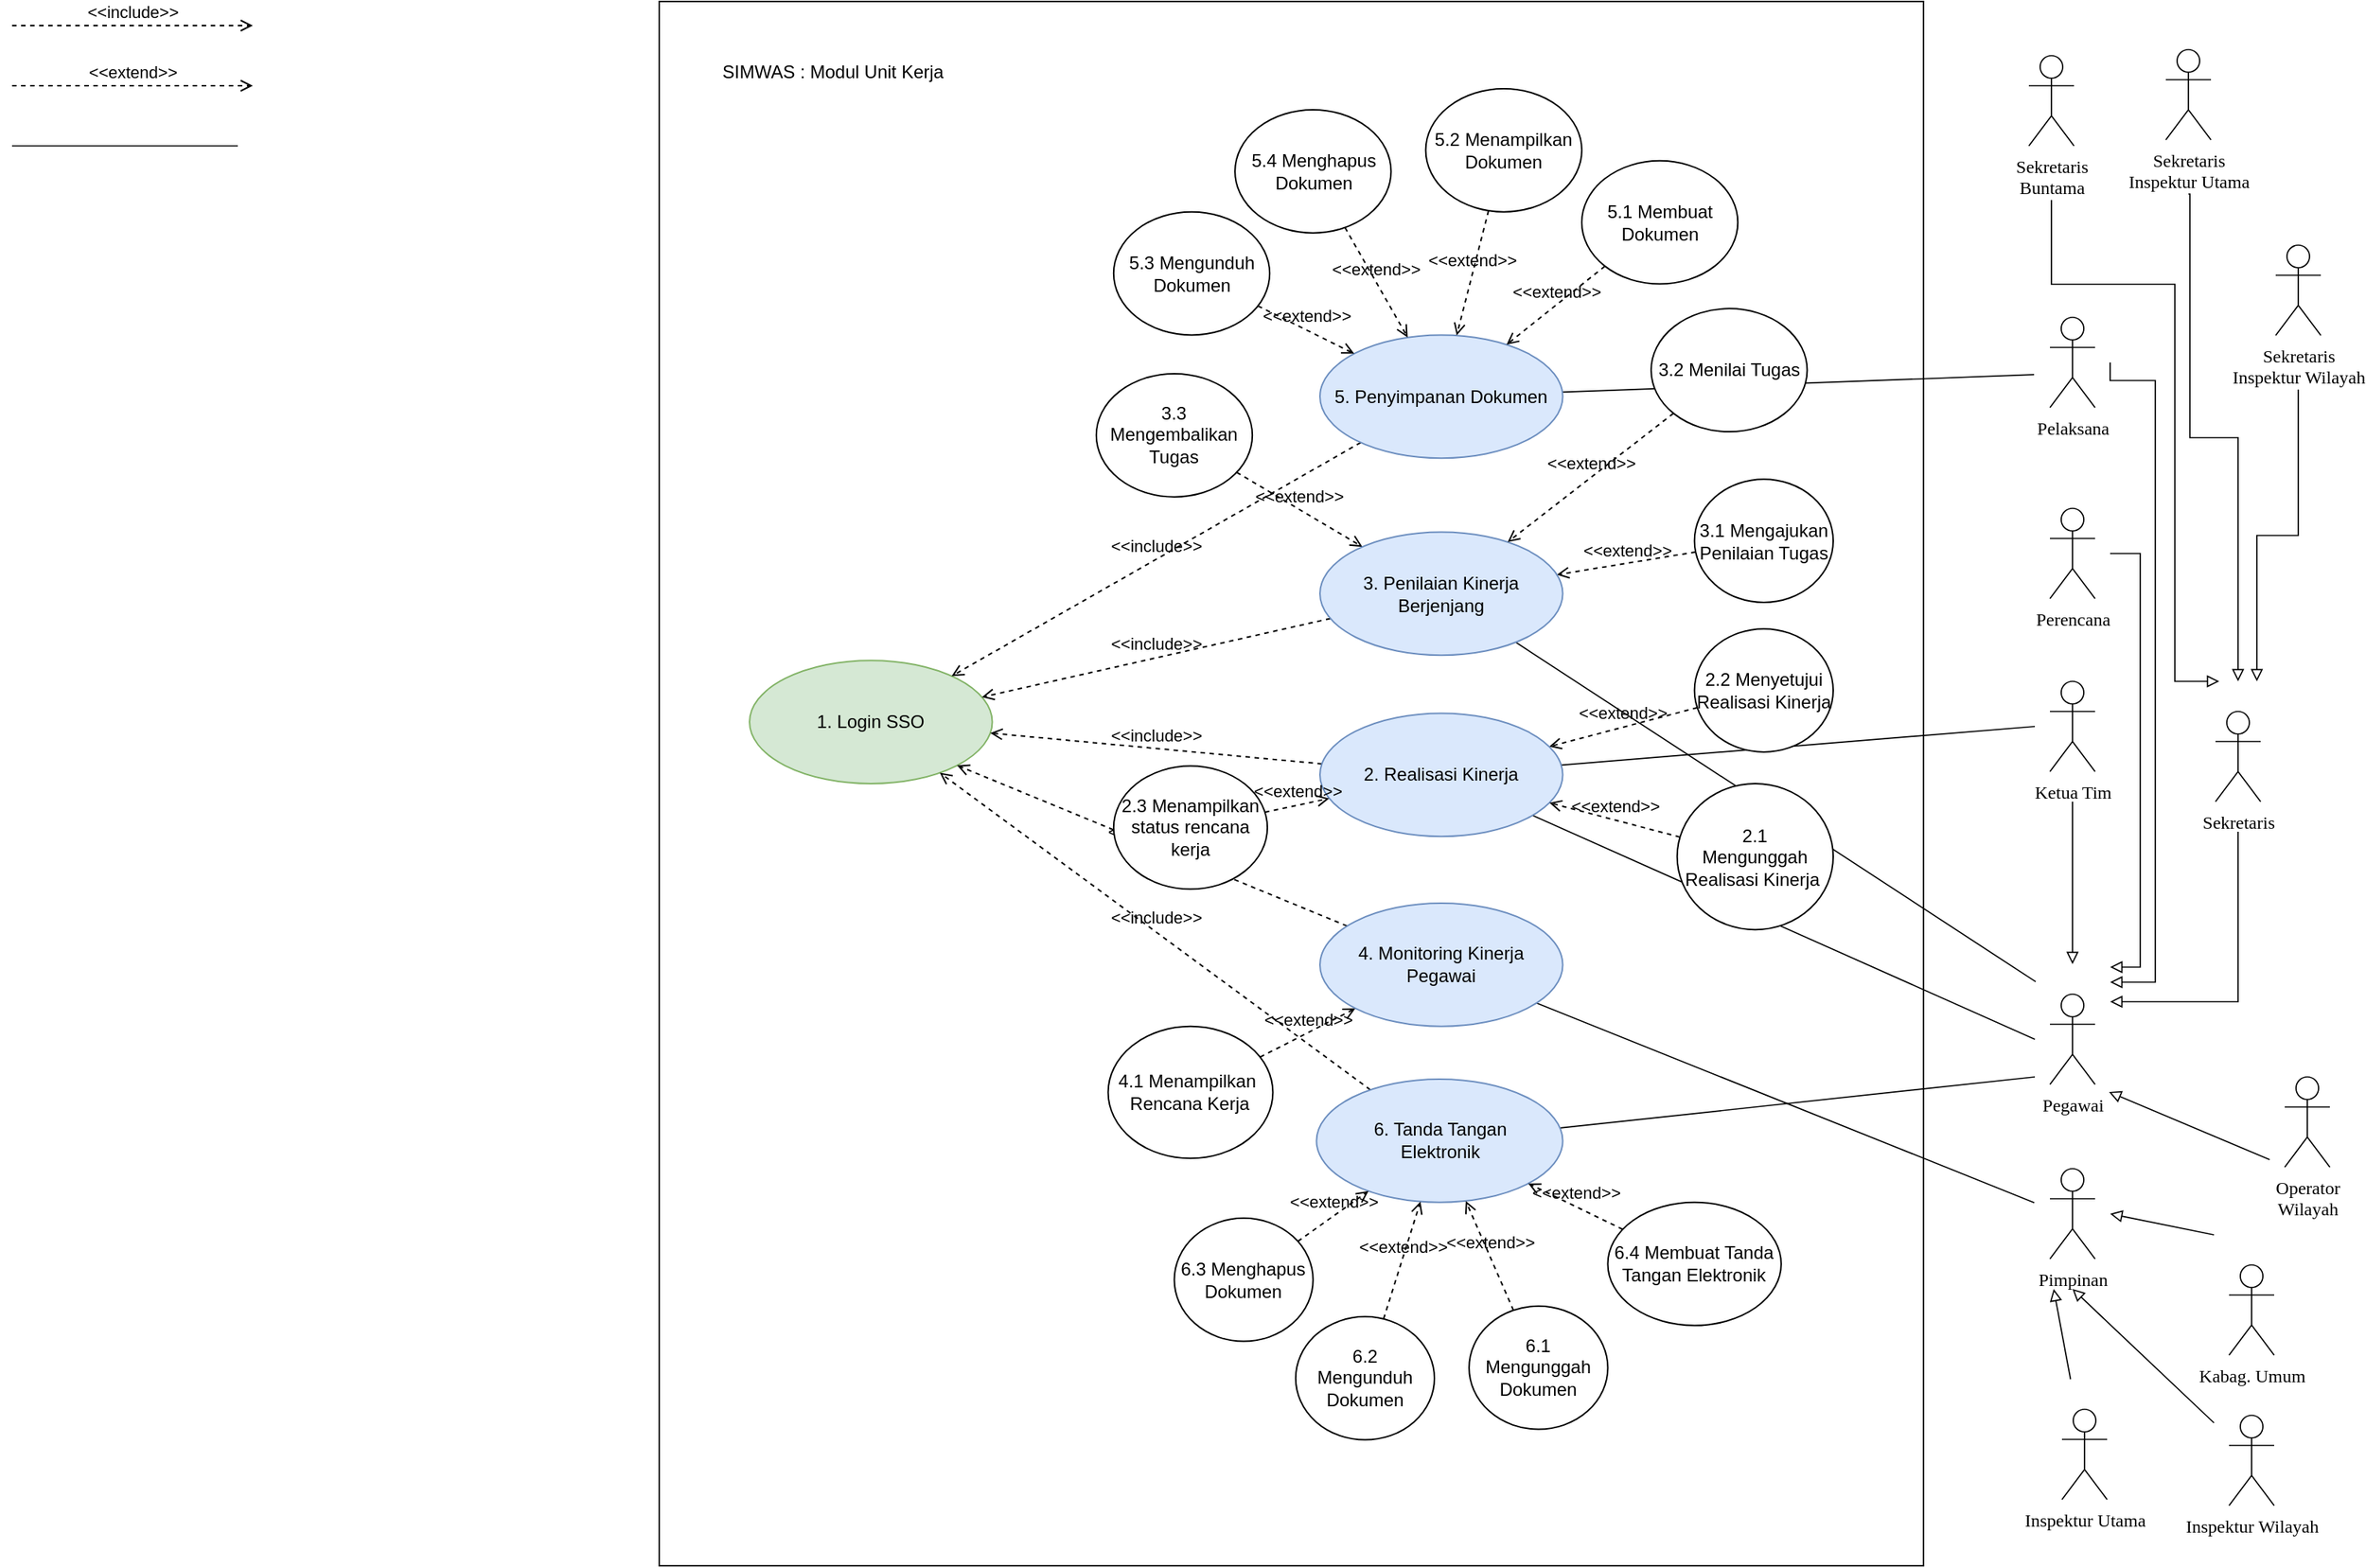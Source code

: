 <mxfile version="22.0.8" type="github" pages="3">
  <diagram name="Use Case" id="oXBvCQqOn24NfRZAZP5G">
    <mxGraphModel dx="2442" dy="1240" grid="1" gridSize="10" guides="1" tooltips="1" connect="1" arrows="1" fold="1" page="1" pageScale="1" pageWidth="1654" pageHeight="1169" background="none" math="0" shadow="0">
      <root>
        <mxCell id="0" />
        <mxCell id="1" parent="0" />
        <mxCell id="3gUMpriSF46wTfGDUf-M-9" value="" style="rounded=0;whiteSpace=wrap;html=1;" vertex="1" parent="1">
          <mxGeometry x="450" y="38" width="840" height="1040" as="geometry" />
        </mxCell>
        <mxCell id="snqMM3BdzA7YAhs-tEeE-44" value="&amp;lt;&amp;lt;include&amp;gt;&amp;gt;" style="html=1;verticalAlign=bottom;labelBackgroundColor=none;endArrow=open;endFill=0;dashed=1;rounded=0;" parent="1" edge="1">
          <mxGeometry width="160" relative="1" as="geometry">
            <mxPoint x="20" y="54" as="sourcePoint" />
            <mxPoint x="180" y="54" as="targetPoint" />
          </mxGeometry>
        </mxCell>
        <mxCell id="snqMM3BdzA7YAhs-tEeE-45" value="&amp;lt;&amp;lt;extend&amp;gt;&amp;gt;" style="html=1;verticalAlign=bottom;labelBackgroundColor=none;endArrow=open;endFill=0;dashed=1;rounded=0;" parent="1" edge="1">
          <mxGeometry width="160" relative="1" as="geometry">
            <mxPoint x="20" y="94" as="sourcePoint" />
            <mxPoint x="180" y="94" as="targetPoint" />
          </mxGeometry>
        </mxCell>
        <mxCell id="snqMM3BdzA7YAhs-tEeE-46" style="edgeStyle=none;shape=connector;rounded=0;orthogonalLoop=1;jettySize=auto;html=1;labelBackgroundColor=none;strokeColor=default;fontFamily=Poppins;fontSize=11;fontColor=default;endArrow=none;endFill=0;strokeWidth=0.85;fontSource=https%3A%2F%2Ffonts.googleapis.com%2Fcss%3Ffamily%3DPoppins;" parent="1" edge="1">
          <mxGeometry relative="1" as="geometry">
            <mxPoint x="170" y="134" as="sourcePoint" />
            <mxPoint x="20" y="134" as="targetPoint" />
          </mxGeometry>
        </mxCell>
        <mxCell id="snqMM3BdzA7YAhs-tEeE-112" style="edgeStyle=orthogonalEdgeStyle;shape=connector;rounded=0;orthogonalLoop=1;jettySize=auto;html=1;exitX=1;exitY=0.5;exitDx=0;exitDy=0;entryX=1;entryY=0.12;entryDx=0;entryDy=0;labelBackgroundColor=none;strokeColor=default;fontFamily=Poppins;fontSize=11;fontColor=default;endArrow=block;endFill=0;entryPerimeter=0;strokeWidth=0.85;fontSource=https%3A%2F%2Ffonts.googleapis.com%2Fcss%3Ffamily%3DPoppins;" parent="1" source="snqMM3BdzA7YAhs-tEeE-113" target="snqMM3BdzA7YAhs-tEeE-132" edge="1">
          <mxGeometry relative="1" as="geometry">
            <Array as="points">
              <mxPoint x="1444" y="290" />
              <mxPoint x="1444" y="690" />
            </Array>
          </mxGeometry>
        </mxCell>
        <mxCell id="snqMM3BdzA7YAhs-tEeE-113" value="" style="swimlane;startSize=0;strokeColor=none;strokeWidth=0.85;fontFamily=Poppins;fontSource=https%3A%2F%2Ffonts.googleapis.com%2Fcss%3Ffamily%3DPoppins;" parent="1" vertex="1">
          <mxGeometry x="1364" y="228" width="50" height="100" as="geometry">
            <mxRectangle x="1470" y="450" width="50" height="40" as="alternateBounds" />
          </mxGeometry>
        </mxCell>
        <mxCell id="snqMM3BdzA7YAhs-tEeE-114" value="Pelaksana" style="shape=umlActor;verticalLabelPosition=bottom;verticalAlign=top;html=1;outlineConnect=0;labelBackgroundColor=none;strokeWidth=0.85;fontFamily=Poppins;fontSource=https%3A%2F%2Ffonts.googleapis.com%2Fcss%3Ffamily%3DPoppins;" parent="snqMM3BdzA7YAhs-tEeE-113" vertex="1">
          <mxGeometry x="10" y="20" width="30" height="60" as="geometry" />
        </mxCell>
        <mxCell id="snqMM3BdzA7YAhs-tEeE-115" style="edgeStyle=orthogonalEdgeStyle;shape=connector;rounded=0;orthogonalLoop=1;jettySize=auto;html=1;exitX=1;exitY=0.5;exitDx=0;exitDy=0;entryX=1;entryY=0.02;entryDx=0;entryDy=0;labelBackgroundColor=none;strokeColor=default;fontFamily=Poppins;fontSize=11;fontColor=default;endArrow=block;endFill=0;entryPerimeter=0;strokeWidth=0.85;fontSource=https%3A%2F%2Ffonts.googleapis.com%2Fcss%3Ffamily%3DPoppins;" parent="1" source="snqMM3BdzA7YAhs-tEeE-116" target="snqMM3BdzA7YAhs-tEeE-132" edge="1">
          <mxGeometry relative="1" as="geometry">
            <Array as="points">
              <mxPoint x="1434" y="405" />
              <mxPoint x="1434" y="680" />
            </Array>
          </mxGeometry>
        </mxCell>
        <mxCell id="snqMM3BdzA7YAhs-tEeE-116" value="" style="swimlane;startSize=0;strokeColor=none;strokeWidth=0.85;fontFamily=Poppins;fontSource=https%3A%2F%2Ffonts.googleapis.com%2Fcss%3Ffamily%3DPoppins;" parent="1" vertex="1">
          <mxGeometry x="1364" y="355" width="50" height="100" as="geometry">
            <mxRectangle x="1470" y="450" width="50" height="40" as="alternateBounds" />
          </mxGeometry>
        </mxCell>
        <mxCell id="snqMM3BdzA7YAhs-tEeE-117" value="Perencana" style="shape=umlActor;verticalLabelPosition=bottom;verticalAlign=top;html=1;outlineConnect=0;labelBackgroundColor=none;strokeWidth=0.85;fontFamily=Poppins;fontSource=https%3A%2F%2Ffonts.googleapis.com%2Fcss%3Ffamily%3DPoppins;" parent="snqMM3BdzA7YAhs-tEeE-116" vertex="1">
          <mxGeometry x="10" y="20" width="30" height="60" as="geometry" />
        </mxCell>
        <mxCell id="snqMM3BdzA7YAhs-tEeE-118" style="edgeStyle=orthogonalEdgeStyle;shape=connector;rounded=0;orthogonalLoop=1;jettySize=auto;html=1;exitX=0.5;exitY=1;exitDx=0;exitDy=0;entryX=0.5;entryY=0;entryDx=0;entryDy=0;labelBackgroundColor=none;strokeColor=default;fontFamily=Poppins;fontSize=11;fontColor=default;endArrow=block;endFill=0;strokeWidth=0.85;fontSource=https%3A%2F%2Ffonts.googleapis.com%2Fcss%3Ffamily%3DPoppins;" parent="1" source="snqMM3BdzA7YAhs-tEeE-119" target="snqMM3BdzA7YAhs-tEeE-132" edge="1">
          <mxGeometry relative="1" as="geometry">
            <Array as="points">
              <mxPoint x="1389" y="640" />
              <mxPoint x="1389" y="640" />
            </Array>
          </mxGeometry>
        </mxCell>
        <mxCell id="snqMM3BdzA7YAhs-tEeE-119" value="" style="swimlane;startSize=0;strokeColor=none;strokeWidth=0.85;fontFamily=Poppins;fontSource=https%3A%2F%2Ffonts.googleapis.com%2Fcss%3Ffamily%3DPoppins;" parent="1" vertex="1">
          <mxGeometry x="1364" y="470" width="50" height="100" as="geometry">
            <mxRectangle x="1470" y="450" width="50" height="40" as="alternateBounds" />
          </mxGeometry>
        </mxCell>
        <mxCell id="snqMM3BdzA7YAhs-tEeE-120" value="Ketua Tim" style="shape=umlActor;verticalLabelPosition=bottom;verticalAlign=top;html=1;outlineConnect=0;labelBackgroundColor=none;strokeWidth=0.85;fontFamily=Poppins;fontSource=https%3A%2F%2Ffonts.googleapis.com%2Fcss%3Ffamily%3DPoppins;" parent="snqMM3BdzA7YAhs-tEeE-119" vertex="1">
          <mxGeometry x="10" y="20" width="30" height="60" as="geometry" />
        </mxCell>
        <mxCell id="snqMM3BdzA7YAhs-tEeE-121" style="edgeStyle=none;shape=connector;rounded=0;orthogonalLoop=1;jettySize=auto;html=1;exitX=0;exitY=0;exitDx=0;exitDy=0;entryX=1;entryY=0.5;entryDx=0;entryDy=0;labelBackgroundColor=none;strokeColor=default;fontFamily=Poppins;fontSize=11;fontColor=default;endArrow=block;endFill=0;strokeWidth=0.85;fontSource=https%3A%2F%2Ffonts.googleapis.com%2Fcss%3Ffamily%3DPoppins;" parent="1" source="snqMM3BdzA7YAhs-tEeE-122" target="snqMM3BdzA7YAhs-tEeE-130" edge="1">
          <mxGeometry relative="1" as="geometry" />
        </mxCell>
        <mxCell id="snqMM3BdzA7YAhs-tEeE-122" value="" style="swimlane;startSize=0;strokeColor=none;strokeWidth=0.85;fontFamily=Poppins;fontSource=https%3A%2F%2Ffonts.googleapis.com%2Fcss%3Ffamily%3DPoppins;" parent="1" vertex="1">
          <mxGeometry x="1483" y="858" width="50" height="100" as="geometry">
            <mxRectangle x="1470" y="450" width="50" height="40" as="alternateBounds" />
          </mxGeometry>
        </mxCell>
        <mxCell id="snqMM3BdzA7YAhs-tEeE-123" value="Kabag. Umum" style="shape=umlActor;verticalLabelPosition=bottom;verticalAlign=top;html=1;outlineConnect=0;labelBackgroundColor=none;strokeWidth=0.85;fontFamily=Poppins;fontSource=https%3A%2F%2Ffonts.googleapis.com%2Fcss%3Ffamily%3DPoppins;" parent="snqMM3BdzA7YAhs-tEeE-122" vertex="1">
          <mxGeometry x="10" y="20" width="30" height="60" as="geometry" />
        </mxCell>
        <mxCell id="snqMM3BdzA7YAhs-tEeE-124" style="edgeStyle=none;shape=connector;rounded=0;orthogonalLoop=1;jettySize=auto;html=1;entryX=0.25;entryY=1;entryDx=0;entryDy=0;labelBackgroundColor=none;strokeColor=default;fontFamily=Poppins;fontSize=11;fontColor=default;endArrow=block;endFill=0;strokeWidth=0.85;fontSource=https%3A%2F%2Ffonts.googleapis.com%2Fcss%3Ffamily%3DPoppins;" parent="1" source="snqMM3BdzA7YAhs-tEeE-125" target="snqMM3BdzA7YAhs-tEeE-130" edge="1">
          <mxGeometry relative="1" as="geometry" />
        </mxCell>
        <mxCell id="snqMM3BdzA7YAhs-tEeE-125" value="" style="swimlane;startSize=0;strokeColor=none;strokeWidth=0.85;fontFamily=Poppins;fontSource=https%3A%2F%2Ffonts.googleapis.com%2Fcss%3Ffamily%3DPoppins;" parent="1" vertex="1">
          <mxGeometry x="1372" y="954" width="50" height="100" as="geometry">
            <mxRectangle x="685" y="3348" width="50" height="40" as="alternateBounds" />
          </mxGeometry>
        </mxCell>
        <mxCell id="snqMM3BdzA7YAhs-tEeE-126" value="Inspektur Utama" style="shape=umlActor;verticalLabelPosition=bottom;verticalAlign=top;html=1;outlineConnect=0;labelBackgroundColor=none;strokeWidth=0.85;fontFamily=Poppins;fontSource=https%3A%2F%2Ffonts.googleapis.com%2Fcss%3Ffamily%3DPoppins;" parent="snqMM3BdzA7YAhs-tEeE-125" vertex="1">
          <mxGeometry x="10" y="20" width="30" height="60" as="geometry" />
        </mxCell>
        <mxCell id="snqMM3BdzA7YAhs-tEeE-127" style="edgeStyle=none;shape=connector;rounded=0;orthogonalLoop=1;jettySize=auto;html=1;exitX=0;exitY=0.25;exitDx=0;exitDy=0;entryX=0.5;entryY=1;entryDx=0;entryDy=0;labelBackgroundColor=none;strokeColor=default;fontFamily=Poppins;fontSize=11;fontColor=default;endArrow=block;endFill=0;strokeWidth=0.85;fontSource=https%3A%2F%2Ffonts.googleapis.com%2Fcss%3Ffamily%3DPoppins;" parent="1" source="snqMM3BdzA7YAhs-tEeE-128" target="snqMM3BdzA7YAhs-tEeE-130" edge="1">
          <mxGeometry relative="1" as="geometry" />
        </mxCell>
        <mxCell id="snqMM3BdzA7YAhs-tEeE-128" value="" style="swimlane;startSize=0;strokeColor=none;strokeWidth=0.85;fontFamily=Poppins;fontSource=https%3A%2F%2Ffonts.googleapis.com%2Fcss%3Ffamily%3DPoppins;" parent="1" vertex="1">
          <mxGeometry x="1483" y="958" width="50" height="100" as="geometry">
            <mxRectangle x="1470" y="450" width="50" height="40" as="alternateBounds" />
          </mxGeometry>
        </mxCell>
        <mxCell id="snqMM3BdzA7YAhs-tEeE-129" value="Inspektur Wilayah" style="shape=umlActor;verticalLabelPosition=bottom;verticalAlign=top;html=1;outlineConnect=0;labelBackgroundColor=none;strokeWidth=0.85;fontFamily=Poppins;fontSource=https%3A%2F%2Ffonts.googleapis.com%2Fcss%3Ffamily%3DPoppins;" parent="snqMM3BdzA7YAhs-tEeE-128" vertex="1">
          <mxGeometry x="10" y="20" width="30" height="60" as="geometry" />
        </mxCell>
        <mxCell id="snqMM3BdzA7YAhs-tEeE-130" value="" style="swimlane;startSize=0;strokeColor=none;strokeWidth=0.85;fontFamily=Poppins;fontSource=https%3A%2F%2Ffonts.googleapis.com%2Fcss%3Ffamily%3DPoppins;" parent="1" vertex="1">
          <mxGeometry x="1364" y="794" width="50" height="100" as="geometry">
            <mxRectangle x="1470" y="450" width="50" height="40" as="alternateBounds" />
          </mxGeometry>
        </mxCell>
        <mxCell id="snqMM3BdzA7YAhs-tEeE-131" value="Pimpinan" style="shape=umlActor;verticalLabelPosition=bottom;verticalAlign=top;html=1;outlineConnect=0;labelBackgroundColor=none;strokeWidth=0.85;fontFamily=Poppins;fontSource=https%3A%2F%2Ffonts.googleapis.com%2Fcss%3Ffamily%3DPoppins;" parent="snqMM3BdzA7YAhs-tEeE-130" vertex="1">
          <mxGeometry x="10" y="20" width="30" height="60" as="geometry" />
        </mxCell>
        <mxCell id="snqMM3BdzA7YAhs-tEeE-132" value="" style="swimlane;startSize=0;strokeColor=none;strokeWidth=0.85;fontFamily=Poppins;fontSource=https%3A%2F%2Ffonts.googleapis.com%2Fcss%3Ffamily%3DPoppins;" parent="1" vertex="1">
          <mxGeometry x="1364" y="678" width="50" height="100" as="geometry">
            <mxRectangle x="1470" y="450" width="50" height="40" as="alternateBounds" />
          </mxGeometry>
        </mxCell>
        <mxCell id="snqMM3BdzA7YAhs-tEeE-133" value="Pegawai" style="shape=umlActor;verticalLabelPosition=bottom;verticalAlign=top;html=1;outlineConnect=0;labelBackgroundColor=none;strokeWidth=0.85;fontFamily=Poppins;fontSource=https%3A%2F%2Ffonts.googleapis.com%2Fcss%3Ffamily%3DPoppins;" parent="snqMM3BdzA7YAhs-tEeE-132" vertex="1">
          <mxGeometry x="10" y="20" width="30" height="60" as="geometry" />
        </mxCell>
        <mxCell id="snqMM3BdzA7YAhs-tEeE-134" style="shape=connector;rounded=0;orthogonalLoop=1;jettySize=auto;html=1;exitX=0.5;exitY=1;exitDx=0;exitDy=0;entryX=0.25;entryY=0;entryDx=0;entryDy=0;labelBackgroundColor=none;strokeColor=default;fontFamily=Poppins;fontSize=11;fontColor=default;endArrow=block;endFill=0;strokeWidth=0.85;fontSource=https%3A%2F%2Ffonts.googleapis.com%2Fcss%3Ffamily%3DPoppins;edgeStyle=orthogonalEdgeStyle;" parent="1" source="snqMM3BdzA7YAhs-tEeE-135" target="snqMM3BdzA7YAhs-tEeE-150" edge="1">
          <mxGeometry relative="1" as="geometry">
            <Array as="points">
              <mxPoint x="1375" y="226" />
              <mxPoint x="1457" y="226" />
              <mxPoint x="1457" y="490" />
            </Array>
          </mxGeometry>
        </mxCell>
        <mxCell id="snqMM3BdzA7YAhs-tEeE-135" value="" style="swimlane;startSize=0;strokeColor=none;strokeWidth=0.85;fontFamily=Poppins;fontSource=https%3A%2F%2Ffonts.googleapis.com%2Fcss%3Ffamily%3DPoppins;" parent="1" vertex="1">
          <mxGeometry x="1350" y="54" width="50" height="116" as="geometry">
            <mxRectangle x="1470" y="450" width="50" height="40" as="alternateBounds" />
          </mxGeometry>
        </mxCell>
        <mxCell id="snqMM3BdzA7YAhs-tEeE-136" value="Sekretaris&lt;br&gt;Buntama" style="shape=umlActor;verticalLabelPosition=bottom;verticalAlign=top;html=1;outlineConnect=0;labelBackgroundColor=none;strokeColor=#000000;strokeWidth=0.85;fontFamily=Poppins;fontSource=https%3A%2F%2Ffonts.googleapis.com%2Fcss%3Ffamily%3DPoppins;" parent="snqMM3BdzA7YAhs-tEeE-135" vertex="1">
          <mxGeometry x="10" y="20" width="30" height="60" as="geometry" />
        </mxCell>
        <mxCell id="snqMM3BdzA7YAhs-tEeE-137" style="shape=connector;rounded=0;orthogonalLoop=1;jettySize=auto;html=1;entryX=0.5;entryY=0;entryDx=0;entryDy=0;labelBackgroundColor=none;strokeColor=default;fontFamily=Poppins;fontSize=11;fontColor=default;endArrow=block;endFill=0;strokeWidth=0.85;fontSource=https%3A%2F%2Ffonts.googleapis.com%2Fcss%3Ffamily%3DPoppins;exitX=0.5;exitY=1;exitDx=0;exitDy=0;edgeStyle=orthogonalEdgeStyle;" parent="1" source="snqMM3BdzA7YAhs-tEeE-138" target="snqMM3BdzA7YAhs-tEeE-150" edge="1">
          <mxGeometry relative="1" as="geometry">
            <mxPoint x="1467" y="206" as="sourcePoint" />
            <Array as="points">
              <mxPoint x="1467" y="166" />
              <mxPoint x="1467" y="328" />
              <mxPoint x="1499" y="328" />
            </Array>
          </mxGeometry>
        </mxCell>
        <mxCell id="snqMM3BdzA7YAhs-tEeE-138" value="" style="swimlane;startSize=0;strokeColor=none;strokeWidth=0.85;fontFamily=Poppins;fontSource=https%3A%2F%2Ffonts.googleapis.com%2Fcss%3Ffamily%3DPoppins;" parent="1" vertex="1">
          <mxGeometry x="1441" y="50" width="50" height="116" as="geometry">
            <mxRectangle x="1470" y="450" width="50" height="40" as="alternateBounds" />
          </mxGeometry>
        </mxCell>
        <mxCell id="snqMM3BdzA7YAhs-tEeE-139" value="Sekretaris &lt;br&gt;Inspektur Utama" style="shape=umlActor;verticalLabelPosition=bottom;verticalAlign=top;html=1;outlineConnect=0;labelBackgroundColor=none;strokeWidth=0.85;fontFamily=Poppins;fontSource=https%3A%2F%2Ffonts.googleapis.com%2Fcss%3Ffamily%3DPoppins;" parent="snqMM3BdzA7YAhs-tEeE-138" vertex="1">
          <mxGeometry x="10" y="20" width="30" height="60" as="geometry" />
        </mxCell>
        <mxCell id="snqMM3BdzA7YAhs-tEeE-140" style="shape=connector;rounded=0;orthogonalLoop=1;jettySize=auto;html=1;entryX=0.75;entryY=0;entryDx=0;entryDy=0;labelBackgroundColor=none;strokeColor=default;fontFamily=Poppins;fontSize=11;fontColor=default;endArrow=block;endFill=0;strokeWidth=0.85;fontSource=https%3A%2F%2Ffonts.googleapis.com%2Fcss%3Ffamily%3DPoppins;exitX=0.5;exitY=1;exitDx=0;exitDy=0;edgeStyle=orthogonalEdgeStyle;" parent="1" source="snqMM3BdzA7YAhs-tEeE-141" target="snqMM3BdzA7YAhs-tEeE-150" edge="1">
          <mxGeometry relative="1" as="geometry">
            <mxPoint x="1547" y="326" as="sourcePoint" />
          </mxGeometry>
        </mxCell>
        <mxCell id="snqMM3BdzA7YAhs-tEeE-141" value="" style="swimlane;startSize=0;strokeColor=none;strokeWidth=0.85;fontFamily=Poppins;fontSource=https%3A%2F%2Ffonts.googleapis.com%2Fcss%3Ffamily%3DPoppins;" parent="1" vertex="1">
          <mxGeometry x="1514" y="180" width="50" height="116" as="geometry">
            <mxRectangle x="1470" y="450" width="50" height="40" as="alternateBounds" />
          </mxGeometry>
        </mxCell>
        <mxCell id="snqMM3BdzA7YAhs-tEeE-142" value="Sekretaris &lt;br&gt;Inspektur Wilayah" style="shape=umlActor;verticalLabelPosition=bottom;verticalAlign=top;html=1;outlineConnect=0;labelBackgroundColor=none;strokeWidth=0.85;fontFamily=Poppins;fontSource=https%3A%2F%2Ffonts.googleapis.com%2Fcss%3Ffamily%3DPoppins;" parent="snqMM3BdzA7YAhs-tEeE-141" vertex="1">
          <mxGeometry x="10" y="20" width="30" height="60" as="geometry" />
        </mxCell>
        <mxCell id="snqMM3BdzA7YAhs-tEeE-146" style="shape=connector;rounded=0;orthogonalLoop=1;jettySize=auto;html=1;exitX=0;exitY=0.75;exitDx=0;exitDy=0;entryX=0.985;entryY=0.85;entryDx=0;entryDy=0;entryPerimeter=0;labelBackgroundColor=none;strokeColor=default;fontFamily=Poppins;fontSize=11;fontColor=default;endArrow=block;endFill=0;strokeWidth=0.85;fontSource=https%3A%2F%2Ffonts.googleapis.com%2Fcss%3Ffamily%3DPoppins;" parent="1" source="snqMM3BdzA7YAhs-tEeE-147" target="snqMM3BdzA7YAhs-tEeE-132" edge="1">
          <mxGeometry relative="1" as="geometry" />
        </mxCell>
        <mxCell id="snqMM3BdzA7YAhs-tEeE-147" value="" style="swimlane;startSize=0;strokeColor=none;strokeWidth=0.85;fontFamily=Poppins;fontSource=https%3A%2F%2Ffonts.googleapis.com%2Fcss%3Ffamily%3DPoppins;" parent="1" vertex="1">
          <mxGeometry x="1520" y="733" width="50" height="100" as="geometry">
            <mxRectangle x="1470" y="450" width="50" height="40" as="alternateBounds" />
          </mxGeometry>
        </mxCell>
        <mxCell id="snqMM3BdzA7YAhs-tEeE-148" value="Operator &lt;br&gt;Wilayah" style="shape=umlActor;verticalLabelPosition=bottom;verticalAlign=top;html=1;outlineConnect=0;labelBackgroundColor=none;fontFamily=Poppins;fontSource=https%3A%2F%2Ffonts.googleapis.com%2Fcss%3Ffamily%3DPoppins;strokeWidth=0.85;" parent="snqMM3BdzA7YAhs-tEeE-147" vertex="1">
          <mxGeometry x="10" y="20" width="30" height="60" as="geometry" />
        </mxCell>
        <mxCell id="snqMM3BdzA7YAhs-tEeE-149" style="edgeStyle=orthogonalEdgeStyle;rounded=0;orthogonalLoop=1;jettySize=auto;html=1;exitX=0.5;exitY=1;exitDx=0;exitDy=0;entryX=1;entryY=0.25;entryDx=0;entryDy=0;labelBackgroundColor=none;endArrow=block;fontFamily=Poppins;endFill=0;strokeWidth=0.85;fontSource=https%3A%2F%2Ffonts.googleapis.com%2Fcss%3Ffamily%3DPoppins;" parent="1" source="snqMM3BdzA7YAhs-tEeE-150" target="snqMM3BdzA7YAhs-tEeE-132" edge="1">
          <mxGeometry relative="1" as="geometry" />
        </mxCell>
        <mxCell id="snqMM3BdzA7YAhs-tEeE-150" value="" style="swimlane;startSize=0;strokeColor=none;strokeWidth=0.85;fontFamily=Poppins;fontSource=https%3A%2F%2Ffonts.googleapis.com%2Fcss%3Ffamily%3DPoppins;" parent="1" vertex="1">
          <mxGeometry x="1474" y="490" width="50" height="100" as="geometry">
            <mxRectangle x="1470" y="450" width="50" height="40" as="alternateBounds" />
          </mxGeometry>
        </mxCell>
        <mxCell id="snqMM3BdzA7YAhs-tEeE-151" value="Sekretaris" style="shape=umlActor;verticalLabelPosition=bottom;verticalAlign=top;html=1;outlineConnect=0;labelBackgroundColor=none;strokeColor=#000000;strokeWidth=0.85;fontFamily=Poppins;fontSource=https%3A%2F%2Ffonts.googleapis.com%2Fcss%3Ffamily%3DPoppins;" parent="snqMM3BdzA7YAhs-tEeE-150" vertex="1">
          <mxGeometry x="10" y="20" width="30" height="60" as="geometry" />
        </mxCell>
        <mxCell id="snqMM3BdzA7YAhs-tEeE-163" style="edgeStyle=none;shape=connector;rounded=0;orthogonalLoop=1;jettySize=auto;html=1;labelBackgroundColor=none;strokeColor=default;fontFamily=Poppins;fontSize=11;fontColor=default;endArrow=none;endFill=0;strokeWidth=0.85;fontSource=https%3A%2F%2Ffonts.googleapis.com%2Fcss%3Ffamily%3DPoppins;exitX=0;exitY=0.75;exitDx=0;exitDy=0;" parent="1" source="snqMM3BdzA7YAhs-tEeE-132" target="snqMM3BdzA7YAhs-tEeE-94" edge="1">
          <mxGeometry relative="1" as="geometry">
            <mxPoint x="1040" y="900" as="sourcePoint" />
            <mxPoint x="888" y="810" as="targetPoint" />
          </mxGeometry>
        </mxCell>
        <mxCell id="snqMM3BdzA7YAhs-tEeE-164" style="edgeStyle=none;shape=connector;rounded=0;orthogonalLoop=1;jettySize=auto;html=1;labelBackgroundColor=none;strokeColor=default;fontFamily=Poppins;fontSize=11;fontColor=default;endArrow=none;endFill=0;strokeWidth=0.85;fontSource=https%3A%2F%2Ffonts.googleapis.com%2Fcss%3Ffamily%3DPoppins;exitX=0;exitY=0.5;exitDx=0;exitDy=0;" parent="1" source="snqMM3BdzA7YAhs-tEeE-132" target="snqMM3BdzA7YAhs-tEeE-40" edge="1">
          <mxGeometry relative="1" as="geometry">
            <mxPoint x="1374" y="763" as="sourcePoint" />
            <mxPoint x="760" y="741" as="targetPoint" />
          </mxGeometry>
        </mxCell>
        <mxCell id="snqMM3BdzA7YAhs-tEeE-165" style="edgeStyle=none;shape=connector;rounded=0;orthogonalLoop=1;jettySize=auto;html=1;labelBackgroundColor=none;strokeColor=default;fontFamily=Poppins;fontSize=11;fontColor=default;endArrow=none;endFill=0;strokeWidth=0.85;fontSource=https%3A%2F%2Ffonts.googleapis.com%2Fcss%3Ffamily%3DPoppins;exitX=-0.008;exitY=0.426;exitDx=0;exitDy=0;exitPerimeter=0;" parent="1" source="snqMM3BdzA7YAhs-tEeE-130" target="snqMM3BdzA7YAhs-tEeE-41" edge="1">
          <mxGeometry relative="1" as="geometry">
            <mxPoint x="1384" y="773" as="sourcePoint" />
            <mxPoint x="770" y="751" as="targetPoint" />
          </mxGeometry>
        </mxCell>
        <mxCell id="snqMM3BdzA7YAhs-tEeE-173" value="SIMWAS : Modul Unit Kerja" style="text;html=1;align=center;verticalAlign=middle;resizable=0;points=[];autosize=1;strokeColor=none;fillColor=none;" parent="1" vertex="1">
          <mxGeometry x="480" y="70" width="170" height="30" as="geometry" />
        </mxCell>
        <mxCell id="EI0iYNUZuRsjuc3zYtQG-5" value="" style="edgeStyle=none;shape=connector;rounded=0;orthogonalLoop=1;jettySize=auto;html=1;labelBackgroundColor=none;strokeColor=default;fontFamily=Poppins;fontSize=11;fontColor=default;endArrow=none;endFill=0;strokeWidth=0.85;fontSource=https%3A%2F%2Ffonts.googleapis.com%2Fcss%3Ffamily%3DPoppins;exitX=0.011;exitY=0.117;exitDx=0;exitDy=0;exitPerimeter=0;" edge="1" parent="1" source="snqMM3BdzA7YAhs-tEeE-132" target="snqMM3BdzA7YAhs-tEeE-42">
          <mxGeometry relative="1" as="geometry">
            <mxPoint x="1365" y="690" as="sourcePoint" />
            <mxPoint x="1178.213" y="583.069" as="targetPoint" />
            <Array as="points" />
          </mxGeometry>
        </mxCell>
        <mxCell id="3gUMpriSF46wTfGDUf-M-2" style="edgeStyle=none;shape=connector;rounded=0;orthogonalLoop=1;jettySize=auto;html=1;labelBackgroundColor=none;strokeColor=default;fontFamily=Poppins;fontSize=11;fontColor=default;endArrow=none;endFill=0;strokeWidth=0.85;fontSource=https%3A%2F%2Ffonts.googleapis.com%2Fcss%3Ffamily%3DPoppins;exitX=-0.011;exitY=0.581;exitDx=0;exitDy=0;exitPerimeter=0;" edge="1" parent="1" source="snqMM3BdzA7YAhs-tEeE-113" target="snqMM3BdzA7YAhs-tEeE-77">
          <mxGeometry relative="1" as="geometry">
            <mxPoint x="1421" y="540" as="sourcePoint" />
            <mxPoint x="1000" y="368" as="targetPoint" />
          </mxGeometry>
        </mxCell>
        <mxCell id="3gUMpriSF46wTfGDUf-M-7" style="edgeStyle=none;shape=connector;rounded=0;orthogonalLoop=1;jettySize=auto;html=1;labelBackgroundColor=none;strokeColor=default;fontFamily=Poppins;fontSize=11;fontColor=default;endArrow=none;endFill=0;strokeWidth=0.85;fontSource=https%3A%2F%2Ffonts.googleapis.com%2Fcss%3Ffamily%3DPoppins;exitX=0;exitY=0.5;exitDx=0;exitDy=0;" edge="1" parent="1" source="snqMM3BdzA7YAhs-tEeE-119" target="snqMM3BdzA7YAhs-tEeE-40">
          <mxGeometry relative="1" as="geometry">
            <mxPoint x="1374" y="847" as="sourcePoint" />
            <mxPoint x="1300" y="468.222" as="targetPoint" />
          </mxGeometry>
        </mxCell>
        <mxCell id="3gUMpriSF46wTfGDUf-M-10" value="" style="group" vertex="1" connectable="0" parent="1">
          <mxGeometry x="510" y="110" width="720" height="896" as="geometry" />
        </mxCell>
        <mxCell id="snqMM3BdzA7YAhs-tEeE-10" value="1. Login SSO" style="ellipse;whiteSpace=wrap;html=1;fillColor=#d5e8d4;strokeColor=#82b366;" parent="3gUMpriSF46wTfGDUf-M-10" vertex="1">
          <mxGeometry y="366.12" width="161.28" height="81.88" as="geometry" />
        </mxCell>
        <mxCell id="snqMM3BdzA7YAhs-tEeE-43" value="&amp;lt;&amp;lt;include&amp;gt;&amp;gt;" style="html=1;verticalAlign=bottom;labelBackgroundColor=none;endArrow=open;endFill=0;dashed=1;rounded=0;" parent="3gUMpriSF46wTfGDUf-M-10" source="snqMM3BdzA7YAhs-tEeE-42" target="snqMM3BdzA7YAhs-tEeE-10" edge="1">
          <mxGeometry width="160" relative="1" as="geometry">
            <mxPoint x="34.56" y="160.251" as="sourcePoint" />
            <mxPoint x="218.88" y="160.251" as="targetPoint" />
            <Array as="points" />
          </mxGeometry>
        </mxCell>
        <mxCell id="snqMM3BdzA7YAhs-tEeE-52" value="3.1 Mengajukan Penilaian Tugas" style="ellipse;whiteSpace=wrap;html=1;" parent="3gUMpriSF46wTfGDUf-M-10" vertex="1">
          <mxGeometry x="627.84" y="245.64" width="92.16" height="81.88" as="geometry" />
        </mxCell>
        <mxCell id="snqMM3BdzA7YAhs-tEeE-54" value="&amp;lt;&amp;lt;extend&amp;gt;&amp;gt;" style="html=1;verticalAlign=bottom;labelBackgroundColor=none;endArrow=open;endFill=0;dashed=1;rounded=0;" parent="3gUMpriSF46wTfGDUf-M-10" source="snqMM3BdzA7YAhs-tEeE-52" target="snqMM3BdzA7YAhs-tEeE-42" edge="1">
          <mxGeometry width="160" relative="1" as="geometry">
            <mxPoint x="563.72" y="88.898" as="sourcePoint" />
            <mxPoint x="748.04" y="88.898" as="targetPoint" />
          </mxGeometry>
        </mxCell>
        <mxCell id="snqMM3BdzA7YAhs-tEeE-93" value="&amp;lt;&amp;lt;include&amp;gt;&amp;gt;" style="html=1;verticalAlign=bottom;labelBackgroundColor=none;endArrow=open;endFill=0;dashed=1;rounded=0;" parent="3gUMpriSF46wTfGDUf-M-10" source="snqMM3BdzA7YAhs-tEeE-77" target="snqMM3BdzA7YAhs-tEeE-10" edge="1">
          <mxGeometry width="160" relative="1" as="geometry">
            <mxPoint x="509.184" y="376.648" as="sourcePoint" />
            <mxPoint x="375.552" y="354.423" as="targetPoint" />
          </mxGeometry>
        </mxCell>
        <mxCell id="snqMM3BdzA7YAhs-tEeE-105" value="&amp;lt;&amp;lt;include&amp;gt;&amp;gt;" style="html=1;verticalAlign=bottom;labelBackgroundColor=none;endArrow=open;endFill=0;dashed=1;rounded=0;" parent="3gUMpriSF46wTfGDUf-M-10" source="snqMM3BdzA7YAhs-tEeE-94" target="snqMM3BdzA7YAhs-tEeE-10" edge="1">
          <mxGeometry width="160" relative="1" as="geometry">
            <mxPoint x="261.504" y="1079.68" as="sourcePoint" />
            <mxPoint x="483.179" y="790.721" as="targetPoint" />
          </mxGeometry>
        </mxCell>
        <mxCell id="snqMM3BdzA7YAhs-tEeE-108" value="4.1 Menampilkan&amp;nbsp; Rencana Kerja" style="ellipse;whiteSpace=wrap;html=1;" parent="3gUMpriSF46wTfGDUf-M-10" vertex="1">
          <mxGeometry x="238.268" y="609.42" width="109.44" height="87.728" as="geometry" />
        </mxCell>
        <mxCell id="snqMM3BdzA7YAhs-tEeE-111" value="&amp;lt;&amp;lt;extend&amp;gt;&amp;gt;" style="html=1;verticalAlign=bottom;labelBackgroundColor=none;endArrow=open;endFill=0;dashed=1;rounded=0;" parent="3gUMpriSF46wTfGDUf-M-10" source="snqMM3BdzA7YAhs-tEeE-108" target="snqMM3BdzA7YAhs-tEeE-41" edge="1">
          <mxGeometry width="160" relative="1" as="geometry">
            <mxPoint x="366.336" y="998.35" as="sourcePoint" />
            <mxPoint x="381.312" y="939.864" as="targetPoint" />
          </mxGeometry>
        </mxCell>
        <mxCell id="snqMM3BdzA7YAhs-tEeE-170" value="&amp;lt;&amp;lt;include&amp;gt;&amp;gt;" style="html=1;verticalAlign=bottom;labelBackgroundColor=none;endArrow=open;endFill=0;dashed=1;rounded=0;" parent="3gUMpriSF46wTfGDUf-M-10" source="snqMM3BdzA7YAhs-tEeE-40" target="snqMM3BdzA7YAhs-tEeE-10" edge="1">
          <mxGeometry width="160" relative="1" as="geometry">
            <mxPoint x="572.544" y="766.162" as="sourcePoint" />
            <mxPoint x="395.136" y="435.133" as="targetPoint" />
          </mxGeometry>
        </mxCell>
        <mxCell id="snqMM3BdzA7YAhs-tEeE-171" value="&amp;lt;&amp;lt;include&amp;gt;&amp;gt;" style="html=1;verticalAlign=bottom;labelBackgroundColor=none;endArrow=open;endFill=0;dashed=1;rounded=0;entryX=1;entryY=1;entryDx=0;entryDy=0;" parent="3gUMpriSF46wTfGDUf-M-10" source="snqMM3BdzA7YAhs-tEeE-41" target="snqMM3BdzA7YAhs-tEeE-10" edge="1">
          <mxGeometry width="160" relative="1" as="geometry">
            <mxPoint x="584.064" y="777.859" as="sourcePoint" />
            <mxPoint x="406.656" y="446.83" as="targetPoint" />
          </mxGeometry>
        </mxCell>
        <mxCell id="vms18pQq57iyTBjbZhR--1" value="2.2 Menyetujui Realisasi Kinerja" style="ellipse;whiteSpace=wrap;html=1;" parent="3gUMpriSF46wTfGDUf-M-10" vertex="1">
          <mxGeometry x="627.84" y="345.065" width="92.16" height="81.88" as="geometry" />
        </mxCell>
        <mxCell id="vms18pQq57iyTBjbZhR--5" value="&amp;lt;&amp;lt;extend&amp;gt;&amp;gt;" style="html=1;verticalAlign=bottom;labelBackgroundColor=none;endArrow=open;endFill=0;dashed=1;rounded=0;" parent="3gUMpriSF46wTfGDUf-M-10" source="vms18pQq57iyTBjbZhR--1" target="snqMM3BdzA7YAhs-tEeE-40" edge="1">
          <mxGeometry width="160" relative="1" as="geometry">
            <mxPoint x="647.424" y="480.752" as="sourcePoint" />
            <mxPoint x="700.416" y="462.037" as="targetPoint" />
          </mxGeometry>
        </mxCell>
        <mxCell id="vms18pQq57iyTBjbZhR--9" value="3.3 Mengembalikan&lt;br&gt;Tugas" style="ellipse;whiteSpace=wrap;html=1;" parent="3gUMpriSF46wTfGDUf-M-10" vertex="1">
          <mxGeometry x="230.4" y="175.457" width="103.68" height="81.88" as="geometry" />
        </mxCell>
        <mxCell id="vms18pQq57iyTBjbZhR--10" value="&amp;lt;&amp;lt;extend&amp;gt;&amp;gt;" style="html=1;verticalAlign=bottom;labelBackgroundColor=none;endArrow=open;endFill=0;dashed=1;rounded=0;" parent="3gUMpriSF46wTfGDUf-M-10" source="vms18pQq57iyTBjbZhR--9" target="snqMM3BdzA7YAhs-tEeE-42" edge="1">
          <mxGeometry width="160" relative="1" as="geometry">
            <mxPoint x="457.344" y="155.572" as="sourcePoint" />
            <mxPoint x="460.8" y="211.718" as="targetPoint" />
          </mxGeometry>
        </mxCell>
        <mxCell id="EI0iYNUZuRsjuc3zYtQG-1" value="" style="group" vertex="1" connectable="0" parent="3gUMpriSF46wTfGDUf-M-10">
          <mxGeometry x="376.704" y="149.723" width="163.584" height="576.668" as="geometry" />
        </mxCell>
        <mxCell id="snqMM3BdzA7YAhs-tEeE-40" value="2. Realisasi Kinerja" style="ellipse;whiteSpace=wrap;html=1;fillColor=#dae8fc;strokeColor=#6c8ebf;flipH=1;flipV=1;" parent="EI0iYNUZuRsjuc3zYtQG-1" vertex="1">
          <mxGeometry x="2.304" y="251.488" width="161.28" height="81.88" as="geometry" />
        </mxCell>
        <mxCell id="snqMM3BdzA7YAhs-tEeE-41" value="4. Monitoring Kinerja Pegawai" style="ellipse;whiteSpace=wrap;html=1;fillColor=#dae8fc;strokeColor=#6c8ebf;flipH=1;flipV=1;" parent="EI0iYNUZuRsjuc3zYtQG-1" vertex="1">
          <mxGeometry x="2.304" y="377.817" width="161.28" height="81.88" as="geometry" />
        </mxCell>
        <mxCell id="snqMM3BdzA7YAhs-tEeE-42" value="3. Penilaian Kinerja Berjenjang" style="ellipse;whiteSpace=wrap;html=1;fillColor=#dae8fc;strokeColor=#6c8ebf;flipH=1;flipV=1;" parent="EI0iYNUZuRsjuc3zYtQG-1" vertex="1">
          <mxGeometry x="2.304" y="131.008" width="161.28" height="81.88" as="geometry" />
        </mxCell>
        <mxCell id="snqMM3BdzA7YAhs-tEeE-77" value="5. Penyimpanan Dokumen" style="ellipse;whiteSpace=wrap;html=1;fillColor=#dae8fc;strokeColor=#6c8ebf;flipH=1;flipV=1;" parent="EI0iYNUZuRsjuc3zYtQG-1" vertex="1">
          <mxGeometry x="2.304" width="161.28" height="81.88" as="geometry" />
        </mxCell>
        <mxCell id="snqMM3BdzA7YAhs-tEeE-94" value="6. Tanda Tangan &lt;br&gt;Elektronik" style="ellipse;whiteSpace=wrap;html=1;fillColor=#dae8fc;strokeColor=#6c8ebf;flipH=1;flipV=1;" parent="EI0iYNUZuRsjuc3zYtQG-1" vertex="1">
          <mxGeometry y="494.789" width="163.584" height="81.88" as="geometry" />
        </mxCell>
        <mxCell id="EI0iYNUZuRsjuc3zYtQG-2" value="" style="group" vertex="1" connectable="0" parent="3gUMpriSF46wTfGDUf-M-10">
          <mxGeometry x="259.2" y="736.919" width="432.0" height="159.081" as="geometry" />
        </mxCell>
        <mxCell id="snqMM3BdzA7YAhs-tEeE-96" value="6.4 Membuat Tanda Tangan Elektronik" style="ellipse;whiteSpace=wrap;html=1;" parent="EI0iYNUZuRsjuc3zYtQG-2" vertex="1">
          <mxGeometry x="311.04" y="-10.527" width="115.2" height="81.88" as="geometry" />
        </mxCell>
        <mxCell id="snqMM3BdzA7YAhs-tEeE-97" value="6.1 Mengunggah Dokumen" style="ellipse;whiteSpace=wrap;html=1;" parent="EI0iYNUZuRsjuc3zYtQG-2" vertex="1">
          <mxGeometry x="218.88" y="58.486" width="92.16" height="81.88" as="geometry" />
        </mxCell>
        <mxCell id="snqMM3BdzA7YAhs-tEeE-98" value="6.3 Menghapus Dokumen" style="ellipse;whiteSpace=wrap;html=1;" parent="EI0iYNUZuRsjuc3zYtQG-2" vertex="1">
          <mxGeometry x="23.04" width="92.16" height="81.88" as="geometry" />
        </mxCell>
        <mxCell id="snqMM3BdzA7YAhs-tEeE-99" value="6.2 &lt;br&gt;Mengunduh Dokumen" style="ellipse;whiteSpace=wrap;html=1;" parent="EI0iYNUZuRsjuc3zYtQG-2" vertex="1">
          <mxGeometry x="103.68" y="65.504" width="92.16" height="81.88" as="geometry" />
        </mxCell>
        <mxCell id="snqMM3BdzA7YAhs-tEeE-104" value="&amp;lt;&amp;lt;extend&amp;gt;&amp;gt;" style="html=1;verticalAlign=bottom;labelBackgroundColor=none;endArrow=open;endFill=0;dashed=1;rounded=0;" parent="3gUMpriSF46wTfGDUf-M-10" source="snqMM3BdzA7YAhs-tEeE-96" target="snqMM3BdzA7YAhs-tEeE-94" edge="1">
          <mxGeometry width="160" relative="1" as="geometry">
            <mxPoint x="689.472" y="1148.693" as="sourcePoint" />
            <mxPoint x="797.76" y="1176.766" as="targetPoint" />
          </mxGeometry>
        </mxCell>
        <mxCell id="snqMM3BdzA7YAhs-tEeE-103" value="&amp;lt;&amp;lt;extend&amp;gt;&amp;gt;" style="html=1;verticalAlign=bottom;labelBackgroundColor=none;endArrow=open;endFill=0;dashed=1;rounded=0;" parent="3gUMpriSF46wTfGDUf-M-10" source="snqMM3BdzA7YAhs-tEeE-97" target="snqMM3BdzA7YAhs-tEeE-94" edge="1">
          <mxGeometry width="160" relative="1" as="geometry">
            <mxPoint x="677.952" y="1136.996" as="sourcePoint" />
            <mxPoint x="786.24" y="1165.069" as="targetPoint" />
          </mxGeometry>
        </mxCell>
        <mxCell id="snqMM3BdzA7YAhs-tEeE-101" value="&amp;lt;&amp;lt;extend&amp;gt;&amp;gt;" style="html=1;verticalAlign=bottom;labelBackgroundColor=none;endArrow=open;endFill=0;dashed=1;rounded=0;" parent="3gUMpriSF46wTfGDUf-M-10" source="snqMM3BdzA7YAhs-tEeE-98" target="snqMM3BdzA7YAhs-tEeE-94" edge="1">
          <mxGeometry width="160" relative="1" as="geometry">
            <mxPoint x="654.912" y="1113.602" as="sourcePoint" />
            <mxPoint x="763.2" y="1141.675" as="targetPoint" />
          </mxGeometry>
        </mxCell>
        <mxCell id="snqMM3BdzA7YAhs-tEeE-102" value="&amp;lt;&amp;lt;extend&amp;gt;&amp;gt;" style="html=1;verticalAlign=bottom;labelBackgroundColor=none;endArrow=open;endFill=0;dashed=1;rounded=0;" parent="3gUMpriSF46wTfGDUf-M-10" source="snqMM3BdzA7YAhs-tEeE-99" target="snqMM3BdzA7YAhs-tEeE-94" edge="1">
          <mxGeometry width="160" relative="1" as="geometry">
            <mxPoint x="666.432" y="1125.299" as="sourcePoint" />
            <mxPoint x="774.72" y="1153.372" as="targetPoint" />
          </mxGeometry>
        </mxCell>
        <mxCell id="EI0iYNUZuRsjuc3zYtQG-4" value="" style="group" vertex="1" connectable="0" parent="3gUMpriSF46wTfGDUf-M-10">
          <mxGeometry x="241.92" width="403.2" height="149.723" as="geometry" />
        </mxCell>
        <mxCell id="snqMM3BdzA7YAhs-tEeE-79" value="5.1 Membuat Dokumen" style="ellipse;whiteSpace=wrap;html=1;" parent="EI0iYNUZuRsjuc3zYtQG-4" vertex="1">
          <mxGeometry x="311.04" y="33.922" width="103.68" height="81.88" as="geometry" />
        </mxCell>
        <mxCell id="snqMM3BdzA7YAhs-tEeE-82" value="5.2 Menampilkan Dokumen" style="ellipse;whiteSpace=wrap;html=1;" parent="EI0iYNUZuRsjuc3zYtQG-4" vertex="1">
          <mxGeometry x="207.36" y="-14.037" width="103.68" height="81.88" as="geometry" />
        </mxCell>
        <mxCell id="snqMM3BdzA7YAhs-tEeE-83" value="5.3 Mengunduh Dokumen" style="ellipse;whiteSpace=wrap;html=1;" parent="EI0iYNUZuRsjuc3zYtQG-4" vertex="1">
          <mxGeometry y="67.843" width="103.68" height="81.88" as="geometry" />
        </mxCell>
        <mxCell id="snqMM3BdzA7YAhs-tEeE-84" value="5.4 Menghapus Dokumen" style="ellipse;whiteSpace=wrap;html=1;" parent="EI0iYNUZuRsjuc3zYtQG-4" vertex="1">
          <mxGeometry x="80.64" width="103.68" height="81.88" as="geometry" />
        </mxCell>
        <mxCell id="snqMM3BdzA7YAhs-tEeE-86" value="&amp;lt;&amp;lt;extend&amp;gt;&amp;gt;" style="html=1;verticalAlign=bottom;labelBackgroundColor=none;endArrow=open;endFill=0;dashed=1;rounded=0;" parent="3gUMpriSF46wTfGDUf-M-10" source="snqMM3BdzA7YAhs-tEeE-79" target="snqMM3BdzA7YAhs-tEeE-77" edge="1">
          <mxGeometry width="160" relative="1" as="geometry">
            <mxPoint x="142.848" y="263.185" as="sourcePoint" />
            <mxPoint x="184.32" y="281.901" as="targetPoint" />
          </mxGeometry>
        </mxCell>
        <mxCell id="snqMM3BdzA7YAhs-tEeE-88" value="&amp;lt;&amp;lt;extend&amp;gt;&amp;gt;" style="html=1;verticalAlign=bottom;labelBackgroundColor=none;endArrow=open;endFill=0;dashed=1;rounded=0;" parent="3gUMpriSF46wTfGDUf-M-10" source="snqMM3BdzA7YAhs-tEeE-82" target="snqMM3BdzA7YAhs-tEeE-77" edge="1">
          <mxGeometry width="160" relative="1" as="geometry">
            <mxPoint x="89.791" y="312.944" as="sourcePoint" />
            <mxPoint x="207.36" y="305.295" as="targetPoint" />
          </mxGeometry>
        </mxCell>
        <mxCell id="snqMM3BdzA7YAhs-tEeE-91" value="&amp;lt;&amp;lt;extend&amp;gt;&amp;gt;" style="html=1;verticalAlign=bottom;labelBackgroundColor=none;endArrow=open;endFill=0;dashed=1;rounded=0;" parent="3gUMpriSF46wTfGDUf-M-10" source="snqMM3BdzA7YAhs-tEeE-83" target="snqMM3BdzA7YAhs-tEeE-77" edge="1">
          <mxGeometry width="160" relative="1" as="geometry">
            <mxPoint x="200.448" y="321.671" as="sourcePoint" />
            <mxPoint x="34.56" y="346.235" as="targetPoint" />
          </mxGeometry>
        </mxCell>
        <mxCell id="snqMM3BdzA7YAhs-tEeE-90" value="&amp;lt;&amp;lt;extend&amp;gt;&amp;gt;" style="html=1;verticalAlign=bottom;labelBackgroundColor=none;endArrow=open;endFill=0;dashed=1;rounded=0;" parent="3gUMpriSF46wTfGDUf-M-10" source="snqMM3BdzA7YAhs-tEeE-84" target="snqMM3BdzA7YAhs-tEeE-77" edge="1">
          <mxGeometry width="160" relative="1" as="geometry">
            <mxPoint x="188.928" y="309.974" as="sourcePoint" />
            <mxPoint x="230.4" y="328.689" as="targetPoint" />
          </mxGeometry>
        </mxCell>
        <mxCell id="snqMM3BdzA7YAhs-tEeE-106" value="2.3 Menampilkan status rencana kerja" style="ellipse;whiteSpace=wrap;html=1;" parent="3gUMpriSF46wTfGDUf-M-10" vertex="1">
          <mxGeometry x="241.92" y="436.303" width="102.136" height="81.88" as="geometry" />
        </mxCell>
        <mxCell id="snqMM3BdzA7YAhs-tEeE-110" value="&amp;lt;&amp;lt;extend&amp;gt;&amp;gt;" style="html=1;verticalAlign=bottom;labelBackgroundColor=none;endArrow=open;endFill=0;dashed=1;rounded=0;" parent="3gUMpriSF46wTfGDUf-M-10" source="snqMM3BdzA7YAhs-tEeE-106" target="snqMM3BdzA7YAhs-tEeE-40" edge="1">
          <mxGeometry width="160" relative="1" as="geometry">
            <mxPoint x="804.096" y="693.64" as="sourcePoint" />
            <mxPoint x="819.072" y="635.154" as="targetPoint" />
          </mxGeometry>
        </mxCell>
        <mxCell id="snqMM3BdzA7YAhs-tEeE-107" value="2.1 &lt;br&gt;Mengunggah Realisasi Kinerja&amp;nbsp;" style="ellipse;whiteSpace=wrap;html=1;" parent="3gUMpriSF46wTfGDUf-M-10" vertex="1">
          <mxGeometry x="616.32" y="448.0" width="103.68" height="97.086" as="geometry" />
        </mxCell>
        <mxCell id="snqMM3BdzA7YAhs-tEeE-109" value="&amp;lt;&amp;lt;extend&amp;gt;&amp;gt;" style="html=1;verticalAlign=bottom;labelBackgroundColor=none;endArrow=open;endFill=0;dashed=1;rounded=0;" parent="3gUMpriSF46wTfGDUf-M-10" source="snqMM3BdzA7YAhs-tEeE-107" target="snqMM3BdzA7YAhs-tEeE-40" edge="1">
          <mxGeometry width="160" relative="1" as="geometry">
            <mxPoint x="794.88" y="495.958" as="sourcePoint" />
            <mxPoint x="748.8" y="481.922" as="targetPoint" />
          </mxGeometry>
        </mxCell>
        <mxCell id="snqMM3BdzA7YAhs-tEeE-51" value="3.2 Menilai Tugas" style="ellipse;whiteSpace=wrap;html=1;" parent="3gUMpriSF46wTfGDUf-M-10" vertex="1">
          <mxGeometry x="599.04" y="132.178" width="103.68" height="81.88" as="geometry" />
        </mxCell>
        <mxCell id="snqMM3BdzA7YAhs-tEeE-53" value="&amp;lt;&amp;lt;extend&amp;gt;&amp;gt;" style="html=1;verticalAlign=bottom;labelBackgroundColor=none;endArrow=open;endFill=0;dashed=1;rounded=0;" parent="3gUMpriSF46wTfGDUf-M-10" source="snqMM3BdzA7YAhs-tEeE-51" target="snqMM3BdzA7YAhs-tEeE-42" edge="1">
          <mxGeometry width="160" relative="1" as="geometry">
            <mxPoint x="909.32" y="100.595" as="sourcePoint" />
            <mxPoint x="1093.64" y="100.595" as="targetPoint" />
          </mxGeometry>
        </mxCell>
      </root>
    </mxGraphModel>
  </diagram>
  <diagram id="qOrCq1Of_xuBCiXBpvp4" name="Activity Diagram">
    <mxGraphModel dx="1062" dy="1708" grid="1" gridSize="10" guides="1" tooltips="1" connect="1" arrows="1" fold="1" page="1" pageScale="1" pageWidth="1654" pageHeight="1169" math="0" shadow="0">
      <root>
        <mxCell id="0" />
        <mxCell id="1" parent="0" />
        <mxCell id="_xT_H7j3qOh2uHTG6pcY-1" value="&lt;b&gt;&lt;font color=&quot;#007fff&quot; style=&quot;font-size: 32px;&quot;&gt;Login&lt;/font&gt;&lt;/b&gt;" style="text;html=1;strokeColor=none;fillColor=none;align=left;verticalAlign=middle;whiteSpace=wrap;rounded=0;movable=0;resizable=0;rotatable=0;deletable=0;editable=0;locked=1;connectable=0;" parent="1" vertex="1">
          <mxGeometry x="80" y="-1140" width="590" height="40" as="geometry" />
        </mxCell>
        <mxCell id="_xT_H7j3qOh2uHTG6pcY-2" value="Login" style="swimlane;html=1;childLayout=stackLayout;resizeParent=1;resizeParentMax=0;horizontal=0;startSize=20;horizontalStack=0;whiteSpace=wrap;fontSize=11;fontFamily=Poppins;fontSource=https%3A%2F%2Ffonts.googleapis.com%2Fcss%3Ffamily%3DPoppins;movable=0;resizable=0;rotatable=0;deletable=0;editable=0;locked=1;connectable=0;" parent="1" vertex="1">
          <mxGeometry x="80" y="-1080" width="590" height="180" as="geometry" />
        </mxCell>
        <mxCell id="_xT_H7j3qOh2uHTG6pcY-3" value="Pengguna" style="swimlane;html=1;startSize=20;horizontal=0;fontFamily=Poppins;fontSource=https%3A%2F%2Ffonts.googleapis.com%2Fcss%3Ffamily%3DPoppins;movable=0;resizable=0;rotatable=0;deletable=0;editable=0;locked=1;connectable=0;" parent="_xT_H7j3qOh2uHTG6pcY-2" vertex="1">
          <mxGeometry x="20" width="570" height="90" as="geometry" />
        </mxCell>
        <mxCell id="_xT_H7j3qOh2uHTG6pcY-4" value="Mengunjungi Halaman Login" style="rounded=1;whiteSpace=wrap;html=1;labelBackgroundColor=none;fontSize=11;arcSize=10;spacingLeft=8;spacingRight=8;fontFamily=Poppins;fontSource=https%3A%2F%2Ffonts.googleapis.com%2Fcss%3Ffamily%3DPoppins;movable=0;resizable=0;rotatable=0;deletable=0;editable=0;locked=1;connectable=0;" parent="_xT_H7j3qOh2uHTG6pcY-3" vertex="1">
          <mxGeometry x="80" y="15" width="90" height="60" as="geometry" />
        </mxCell>
        <mxCell id="_xT_H7j3qOh2uHTG6pcY-5" style="edgeStyle=orthogonalEdgeStyle;rounded=0;orthogonalLoop=1;jettySize=auto;html=1;exitX=1;exitY=0.5;exitDx=0;exitDy=0;exitPerimeter=0;movable=0;resizable=0;rotatable=0;deletable=0;editable=0;locked=1;connectable=0;" parent="_xT_H7j3qOh2uHTG6pcY-3" source="_xT_H7j3qOh2uHTG6pcY-6" target="_xT_H7j3qOh2uHTG6pcY-4" edge="1">
          <mxGeometry relative="1" as="geometry" />
        </mxCell>
        <mxCell id="_xT_H7j3qOh2uHTG6pcY-6" value="" style="strokeWidth=2;html=1;shape=mxgraph.flowchart.start_2;whiteSpace=wrap;fontSize=11;labelPosition=center;verticalLabelPosition=middle;align=center;verticalAlign=top;spacing=0;fillColor=#000000;strokeColor=#FF0000;movable=0;resizable=0;rotatable=0;deletable=0;editable=0;locked=1;connectable=0;" parent="_xT_H7j3qOh2uHTG6pcY-3" vertex="1">
          <mxGeometry x="30.0" y="30" width="30" height="30" as="geometry" />
        </mxCell>
        <mxCell id="_xT_H7j3qOh2uHTG6pcY-7" style="edgeStyle=orthogonalEdgeStyle;shape=connector;rounded=0;orthogonalLoop=1;jettySize=auto;html=1;exitX=1;exitY=0.5;exitDx=0;exitDy=0;entryX=0;entryY=0.5;entryDx=0;entryDy=0;labelBackgroundColor=default;strokeColor=default;fontFamily=Poppins;fontSource=https%3A%2F%2Ffonts.googleapis.com%2Fcss%3Ffamily%3DPoppins;fontSize=8;fontColor=default;endArrow=classic;movable=0;resizable=0;rotatable=0;deletable=0;editable=0;locked=1;connectable=0;" parent="_xT_H7j3qOh2uHTG6pcY-3" source="_xT_H7j3qOh2uHTG6pcY-8" target="_xT_H7j3qOh2uHTG6pcY-12" edge="1">
          <mxGeometry relative="1" as="geometry" />
        </mxCell>
        <mxCell id="_xT_H7j3qOh2uHTG6pcY-8" value="Menekan tombol Login dengan SSO" style="rounded=1;whiteSpace=wrap;html=1;labelBackgroundColor=none;fontSize=11;arcSize=10;spacingLeft=8;spacingRight=8;fontFamily=Poppins;fontSource=https%3A%2F%2Ffonts.googleapis.com%2Fcss%3Ffamily%3DPoppins;movable=0;resizable=0;rotatable=0;deletable=0;editable=0;locked=1;connectable=0;" parent="_xT_H7j3qOh2uHTG6pcY-3" vertex="1">
          <mxGeometry x="200" y="15" width="90" height="60" as="geometry" />
        </mxCell>
        <mxCell id="_xT_H7j3qOh2uHTG6pcY-9" style="edgeStyle=orthogonalEdgeStyle;rounded=0;orthogonalLoop=1;jettySize=auto;html=1;exitX=1;exitY=0.5;exitDx=0;exitDy=0;entryX=0;entryY=0.5;entryDx=0;entryDy=0;movable=0;resizable=0;rotatable=0;deletable=0;editable=0;locked=1;connectable=0;" parent="_xT_H7j3qOh2uHTG6pcY-3" source="_xT_H7j3qOh2uHTG6pcY-10" target="_xT_H7j3qOh2uHTG6pcY-11" edge="1">
          <mxGeometry relative="1" as="geometry" />
        </mxCell>
        <mxCell id="_xT_H7j3qOh2uHTG6pcY-10" value="Menampilkan dashboard Pegawai" style="rounded=1;whiteSpace=wrap;html=1;labelBackgroundColor=none;fontSize=11;arcSize=10;spacingLeft=8;spacingRight=8;fontFamily=Poppins;fontSource=https%3A%2F%2Ffonts.googleapis.com%2Fcss%3Ffamily%3DPoppins;movable=0;resizable=0;rotatable=0;deletable=0;editable=0;locked=1;connectable=0;" parent="_xT_H7j3qOh2uHTG6pcY-3" vertex="1">
          <mxGeometry x="407" y="15" width="90" height="60" as="geometry" />
        </mxCell>
        <mxCell id="_xT_H7j3qOh2uHTG6pcY-11" value="" style="ellipse;html=1;shape=endState;strokeWidth=1;fontSize=11;fillColor=#000000;strokeColor=#FF0000;movable=0;resizable=0;rotatable=0;deletable=0;editable=0;locked=1;connectable=0;" parent="_xT_H7j3qOh2uHTG6pcY-3" vertex="1">
          <mxGeometry x="517" y="25" width="40" height="40" as="geometry" />
        </mxCell>
        <mxCell id="_xT_H7j3qOh2uHTG6pcY-12" value="Memilih akun Google" style="rounded=1;whiteSpace=wrap;html=1;labelBackgroundColor=none;fontSize=11;arcSize=10;spacingLeft=8;spacingRight=8;fontFamily=Poppins;fontSource=https%3A%2F%2Ffonts.googleapis.com%2Fcss%3Ffamily%3DPoppins;movable=0;resizable=0;rotatable=0;deletable=0;editable=0;locked=1;connectable=0;" parent="_xT_H7j3qOh2uHTG6pcY-3" vertex="1">
          <mxGeometry x="307" y="15" width="90" height="60" as="geometry" />
        </mxCell>
        <mxCell id="_xT_H7j3qOh2uHTG6pcY-13" style="edgeStyle=orthogonalEdgeStyle;rounded=0;orthogonalLoop=1;jettySize=auto;html=1;exitX=0;exitY=0.75;exitDx=0;exitDy=0;entryX=0.25;entryY=0;entryDx=0;entryDy=0;movable=0;resizable=0;rotatable=0;deletable=0;editable=0;locked=1;connectable=0;" parent="_xT_H7j3qOh2uHTG6pcY-2" source="_xT_H7j3qOh2uHTG6pcY-4" target="_xT_H7j3qOh2uHTG6pcY-18" edge="1">
          <mxGeometry relative="1" as="geometry">
            <Array as="points">
              <mxPoint x="85" y="60" />
              <mxPoint x="85" y="100" />
              <mxPoint x="85" y="100" />
            </Array>
          </mxGeometry>
        </mxCell>
        <mxCell id="_xT_H7j3qOh2uHTG6pcY-14" style="edgeStyle=orthogonalEdgeStyle;rounded=0;orthogonalLoop=1;jettySize=auto;html=1;exitX=1;exitY=0.25;exitDx=0;exitDy=0;entryX=0;entryY=0.5;entryDx=0;entryDy=0;movable=0;resizable=0;rotatable=0;deletable=0;editable=0;locked=1;connectable=0;" parent="_xT_H7j3qOh2uHTG6pcY-2" source="_xT_H7j3qOh2uHTG6pcY-18" target="_xT_H7j3qOh2uHTG6pcY-8" edge="1">
          <mxGeometry relative="1" as="geometry">
            <Array as="points">
              <mxPoint x="200" y="120" />
              <mxPoint x="200" y="45" />
            </Array>
          </mxGeometry>
        </mxCell>
        <mxCell id="_xT_H7j3qOh2uHTG6pcY-15" style="edgeStyle=orthogonalEdgeStyle;rounded=0;orthogonalLoop=1;jettySize=auto;html=1;exitX=0.5;exitY=1;exitDx=0;exitDy=0;movable=0;resizable=0;rotatable=0;deletable=0;editable=0;locked=1;connectable=0;" parent="_xT_H7j3qOh2uHTG6pcY-2" source="_xT_H7j3qOh2uHTG6pcY-12" target="_xT_H7j3qOh2uHTG6pcY-20" edge="1">
          <mxGeometry relative="1" as="geometry" />
        </mxCell>
        <mxCell id="_xT_H7j3qOh2uHTG6pcY-16" value="Akun terdaftar" style="edgeStyle=orthogonalEdgeStyle;rounded=0;orthogonalLoop=1;jettySize=auto;html=1;exitX=1;exitY=0.5;exitDx=0;exitDy=0;fontSize=8;fontFamily=Poppins;fontSource=https%3A%2F%2Ffonts.googleapis.com%2Fcss%3Ffamily%3DPoppins;movable=0;resizable=0;rotatable=0;deletable=0;editable=0;locked=1;connectable=0;" parent="_xT_H7j3qOh2uHTG6pcY-2" source="_xT_H7j3qOh2uHTG6pcY-20" target="_xT_H7j3qOh2uHTG6pcY-10" edge="1">
          <mxGeometry relative="1" as="geometry" />
        </mxCell>
        <mxCell id="_xT_H7j3qOh2uHTG6pcY-17" value="Sistem" style="swimlane;html=1;startSize=20;horizontal=0;fontFamily=Poppins;fontSource=https%3A%2F%2Ffonts.googleapis.com%2Fcss%3Ffamily%3DPoppins;movable=0;resizable=0;rotatable=0;deletable=0;editable=0;locked=1;connectable=0;" parent="_xT_H7j3qOh2uHTG6pcY-2" vertex="1">
          <mxGeometry x="20" y="90" width="570" height="90" as="geometry" />
        </mxCell>
        <mxCell id="_xT_H7j3qOh2uHTG6pcY-18" value="Menampilkan Halaman Login" style="rounded=1;whiteSpace=wrap;html=1;labelBackgroundColor=none;fontSize=11;arcSize=10;spacingLeft=8;spacingRight=8;fontFamily=Poppins;fontSource=https%3A%2F%2Ffonts.googleapis.com%2Fcss%3Ffamily%3DPoppins;movable=0;resizable=0;rotatable=0;deletable=0;editable=0;locked=1;connectable=0;" parent="_xT_H7j3qOh2uHTG6pcY-17" vertex="1">
          <mxGeometry x="42" y="15" width="90" height="60" as="geometry" />
        </mxCell>
        <mxCell id="_xT_H7j3qOh2uHTG6pcY-19" value="Akun tidak &lt;br&gt;terdaftar" style="edgeStyle=orthogonalEdgeStyle;rounded=0;orthogonalLoop=1;jettySize=auto;html=1;exitX=0.5;exitY=1;exitDx=0;exitDy=0;entryX=1;entryY=0.75;entryDx=0;entryDy=0;fontFamily=Poppins;fontSource=https%3A%2F%2Ffonts.googleapis.com%2Fcss%3Ffamily%3DPoppins;fontSize=8;movable=0;resizable=0;rotatable=0;deletable=0;editable=0;locked=1;connectable=0;" parent="_xT_H7j3qOh2uHTG6pcY-17" source="_xT_H7j3qOh2uHTG6pcY-20" target="_xT_H7j3qOh2uHTG6pcY-18" edge="1">
          <mxGeometry x="-0.062" relative="1" as="geometry">
            <Array as="points">
              <mxPoint x="190" y="60" />
              <mxPoint x="190" y="60" />
            </Array>
            <mxPoint as="offset" />
          </mxGeometry>
        </mxCell>
        <mxCell id="_xT_H7j3qOh2uHTG6pcY-20" value="" style="rhombus;whiteSpace=wrap;html=1;fontSize=11;fontFamily=Poppins;fontSource=https%3A%2F%2Ffonts.googleapis.com%2Fcss%3Ffamily%3DPoppins;movable=0;resizable=0;rotatable=0;deletable=0;editable=0;locked=1;connectable=0;" parent="_xT_H7j3qOh2uHTG6pcY-17" vertex="1">
          <mxGeometry x="337.0" y="15" width="30" height="30" as="geometry" />
        </mxCell>
        <mxCell id="edMHtCI9T4lUfA1AtTfE-1" value="&lt;b&gt;&lt;font color=&quot;#007fff&quot; style=&quot;font-size: 32px;&quot;&gt;Realisasi Kinerja&lt;/font&gt;&lt;/b&gt;" style="text;html=1;strokeColor=none;fillColor=none;align=left;verticalAlign=middle;whiteSpace=wrap;rounded=0;" parent="1" vertex="1">
          <mxGeometry x="760" y="-1140" width="590" height="40" as="geometry" />
        </mxCell>
        <mxCell id="edMHtCI9T4lUfA1AtTfE-52" value="2.1 Mengunggah Realisasi Kinerja" style="swimlane;html=1;childLayout=stackLayout;resizeParent=1;resizeParentMax=0;horizontal=0;startSize=37;horizontalStack=0;whiteSpace=wrap;fontSize=11;fontFamily=Poppins;fontSource=https%3A%2F%2Ffonts.googleapis.com%2Fcss%3Ffamily%3DPoppins;spacing=6;spacingTop=4;spacingLeft=6;spacingRight=6;movable=0;resizable=0;rotatable=0;deletable=0;editable=0;locked=1;connectable=0;" parent="1" vertex="1">
          <mxGeometry x="760" y="-1080" width="720" height="290" as="geometry" />
        </mxCell>
        <mxCell id="edMHtCI9T4lUfA1AtTfE-53" style="edgeStyle=orthogonalEdgeStyle;rounded=0;orthogonalLoop=1;jettySize=auto;html=1;exitX=-0.001;exitY=0.765;exitDx=0;exitDy=0;entryX=0.098;entryY=0.017;entryDx=0;entryDy=0;entryPerimeter=0;exitPerimeter=0;" parent="edMHtCI9T4lUfA1AtTfE-52" source="edMHtCI9T4lUfA1AtTfE-60" target="edMHtCI9T4lUfA1AtTfE-69" edge="1">
          <mxGeometry relative="1" as="geometry">
            <Array as="points">
              <mxPoint x="98" y="51" />
            </Array>
          </mxGeometry>
        </mxCell>
        <mxCell id="edMHtCI9T4lUfA1AtTfE-54" style="edgeStyle=orthogonalEdgeStyle;rounded=0;orthogonalLoop=1;jettySize=auto;html=1;exitX=0.75;exitY=1;exitDx=0;exitDy=0;entryX=0.25;entryY=0;entryDx=0;entryDy=0;" parent="edMHtCI9T4lUfA1AtTfE-52" source="edMHtCI9T4lUfA1AtTfE-63" target="edMHtCI9T4lUfA1AtTfE-70" edge="1">
          <mxGeometry relative="1" as="geometry">
            <Array as="points">
              <mxPoint x="185" y="151" />
              <mxPoint x="210" y="151" />
            </Array>
          </mxGeometry>
        </mxCell>
        <mxCell id="edMHtCI9T4lUfA1AtTfE-55" style="edgeStyle=orthogonalEdgeStyle;rounded=0;orthogonalLoop=1;jettySize=auto;html=1;exitX=0.5;exitY=0;exitDx=0;exitDy=0;entryX=0.175;entryY=1.004;entryDx=0;entryDy=0;entryPerimeter=0;" parent="edMHtCI9T4lUfA1AtTfE-52" source="edMHtCI9T4lUfA1AtTfE-70" target="edMHtCI9T4lUfA1AtTfE-64" edge="1">
          <mxGeometry relative="1" as="geometry" />
        </mxCell>
        <mxCell id="edMHtCI9T4lUfA1AtTfE-56" style="edgeStyle=orthogonalEdgeStyle;rounded=0;orthogonalLoop=1;jettySize=auto;html=1;entryX=0.25;entryY=0;entryDx=0;entryDy=0;fontSize=12;startSize=8;endSize=8;exitX=0.323;exitY=0.972;exitDx=0;exitDy=0;exitPerimeter=0;" parent="edMHtCI9T4lUfA1AtTfE-52" source="edMHtCI9T4lUfA1AtTfE-64" target="edMHtCI9T4lUfA1AtTfE-71" edge="1">
          <mxGeometry relative="1" as="geometry">
            <mxPoint x="247" y="71" as="sourcePoint" />
            <Array as="points">
              <mxPoint x="246" y="131" />
              <mxPoint x="314" y="131" />
              <mxPoint x="314" y="155" />
            </Array>
          </mxGeometry>
        </mxCell>
        <mxCell id="edMHtCI9T4lUfA1AtTfE-57" style="edgeStyle=orthogonalEdgeStyle;shape=connector;rounded=0;orthogonalLoop=1;jettySize=auto;html=1;exitX=0.464;exitY=0.001;exitDx=0;exitDy=0;entryX=0.077;entryY=0.999;entryDx=0;entryDy=0;labelBackgroundColor=default;strokeColor=default;fontFamily=Poppins;fontSource=https%3A%2F%2Ffonts.googleapis.com%2Fcss%3Ffamily%3DPoppins;fontSize=8;fontColor=default;endArrow=classic;entryPerimeter=0;exitPerimeter=0;" parent="edMHtCI9T4lUfA1AtTfE-52" source="edMHtCI9T4lUfA1AtTfE-71" target="edMHtCI9T4lUfA1AtTfE-65" edge="1">
          <mxGeometry relative="1" as="geometry">
            <Array as="points">
              <mxPoint x="329" y="165" />
              <mxPoint x="328" y="165" />
            </Array>
          </mxGeometry>
        </mxCell>
        <mxCell id="edMHtCI9T4lUfA1AtTfE-58" style="edgeStyle=orthogonalEdgeStyle;rounded=0;orthogonalLoop=1;jettySize=auto;html=1;exitX=0.812;exitY=-0.006;exitDx=0;exitDy=0;entryX=0.5;entryY=1;entryDx=0;entryDy=0;exitPerimeter=0;" parent="edMHtCI9T4lUfA1AtTfE-52" source="edMHtCI9T4lUfA1AtTfE-69" target="edMHtCI9T4lUfA1AtTfE-63" edge="1">
          <mxGeometry relative="1" as="geometry">
            <Array as="points">
              <mxPoint x="162" y="171" />
              <mxPoint x="162" y="171" />
            </Array>
            <mxPoint x="167" y="155" as="sourcePoint" />
            <mxPoint x="235" y="60" as="targetPoint" />
          </mxGeometry>
        </mxCell>
        <mxCell id="edMHtCI9T4lUfA1AtTfE-59" value="Pegawai" style="swimlane;html=1;startSize=20;horizontal=0;fontFamily=Poppins;fontSource=https%3A%2F%2Ffonts.googleapis.com%2Fcss%3Ffamily%3DPoppins;" parent="edMHtCI9T4lUfA1AtTfE-52" vertex="1">
          <mxGeometry x="37" width="683" height="140" as="geometry" />
        </mxCell>
        <mxCell id="edMHtCI9T4lUfA1AtTfE-60" value="Mengunjungi Halaman Realisasi Kinerja" style="rounded=1;whiteSpace=wrap;html=1;labelBackgroundColor=none;fontSize=9;arcSize=10;spacingLeft=8;spacingRight=8;fontFamily=Poppins;fontSource=https%3A%2F%2Ffonts.googleapis.com%2Fcss%3Ffamily%3DPoppins;" parent="edMHtCI9T4lUfA1AtTfE-59" vertex="1">
          <mxGeometry x="80" y="5" width="90" height="60" as="geometry" />
        </mxCell>
        <mxCell id="edMHtCI9T4lUfA1AtTfE-61" style="edgeStyle=orthogonalEdgeStyle;rounded=0;orthogonalLoop=1;jettySize=auto;html=1;exitX=1;exitY=0.5;exitDx=0;exitDy=0;exitPerimeter=0;entryX=-0.007;entryY=0.438;entryDx=0;entryDy=0;entryPerimeter=0;" parent="edMHtCI9T4lUfA1AtTfE-59" source="edMHtCI9T4lUfA1AtTfE-62" target="edMHtCI9T4lUfA1AtTfE-60" edge="1">
          <mxGeometry relative="1" as="geometry">
            <Array as="points">
              <mxPoint x="60" y="31" />
              <mxPoint x="79" y="31" />
            </Array>
          </mxGeometry>
        </mxCell>
        <mxCell id="edMHtCI9T4lUfA1AtTfE-62" value="" style="strokeWidth=2;html=1;shape=mxgraph.flowchart.start_2;whiteSpace=wrap;fontSize=11;labelPosition=center;verticalLabelPosition=middle;align=center;verticalAlign=top;spacing=0;fillColor=#000000;strokeColor=#FF0000;" parent="edMHtCI9T4lUfA1AtTfE-59" vertex="1">
          <mxGeometry x="30.0" y="16" width="30" height="30" as="geometry" />
        </mxCell>
        <mxCell id="edMHtCI9T4lUfA1AtTfE-63" value="Memilih tugas yang ingin diunggah realisasinya" style="rounded=1;whiteSpace=wrap;html=1;labelBackgroundColor=none;fontSize=9;arcSize=10;spacingLeft=8;spacingRight=8;fontFamily=Poppins;fontSource=https%3A%2F%2Ffonts.googleapis.com%2Fcss%3Ffamily%3DPoppins;" parent="edMHtCI9T4lUfA1AtTfE-59" vertex="1">
          <mxGeometry x="80" y="70" width="90" height="60" as="geometry" />
        </mxCell>
        <mxCell id="edMHtCI9T4lUfA1AtTfE-64" value="Menekan tombol unggah realisasi" style="rounded=1;whiteSpace=wrap;html=1;labelBackgroundColor=none;fontSize=9;arcSize=10;spacingLeft=8;spacingRight=8;fontFamily=Poppins;fontSource=https%3A%2F%2Ffonts.googleapis.com%2Fcss%3Ffamily%3DPoppins;" parent="edMHtCI9T4lUfA1AtTfE-59" vertex="1">
          <mxGeometry x="180" y="36" width="90" height="60" as="geometry" />
        </mxCell>
        <mxCell id="edMHtCI9T4lUfA1AtTfE-65" value="Mengunggah file yang sesuai" style="rounded=1;whiteSpace=wrap;html=1;labelBackgroundColor=none;fontSize=9;arcSize=10;spacingLeft=8;spacingRight=8;fontFamily=Poppins;fontSource=https%3A%2F%2Ffonts.googleapis.com%2Fcss%3Ffamily%3DPoppins;" parent="edMHtCI9T4lUfA1AtTfE-59" vertex="1">
          <mxGeometry x="284" y="5" width="90" height="60" as="geometry" />
        </mxCell>
        <mxCell id="edMHtCI9T4lUfA1AtTfE-66" value="Menekan tombol unggah" style="rounded=1;whiteSpace=wrap;html=1;labelBackgroundColor=none;fontSize=9;arcSize=10;spacingLeft=8;spacingRight=8;fontFamily=Poppins;fontSource=https%3A%2F%2Ffonts.googleapis.com%2Fcss%3Ffamily%3DPoppins;" parent="edMHtCI9T4lUfA1AtTfE-59" vertex="1">
          <mxGeometry x="374" y="70" width="90" height="60" as="geometry" />
        </mxCell>
        <mxCell id="edMHtCI9T4lUfA1AtTfE-67" style="edgeStyle=orthogonalEdgeStyle;shape=connector;rounded=0;orthogonalLoop=1;jettySize=auto;html=1;exitX=1;exitY=0.5;exitDx=0;exitDy=0;entryX=0.75;entryY=0;entryDx=0;entryDy=0;labelBackgroundColor=default;strokeColor=default;fontFamily=Poppins;fontSource=https%3A%2F%2Ffonts.googleapis.com%2Fcss%3Ffamily%3DPoppins;fontSize=8;fontColor=default;endArrow=classic;" parent="edMHtCI9T4lUfA1AtTfE-59" source="edMHtCI9T4lUfA1AtTfE-65" target="edMHtCI9T4lUfA1AtTfE-66" edge="1">
          <mxGeometry relative="1" as="geometry" />
        </mxCell>
        <mxCell id="edMHtCI9T4lUfA1AtTfE-68" value="Sistem" style="swimlane;html=1;startSize=20;horizontal=0;fontFamily=Poppins;fontSource=https%3A%2F%2Ffonts.googleapis.com%2Fcss%3Ffamily%3DPoppins;" parent="edMHtCI9T4lUfA1AtTfE-52" vertex="1">
          <mxGeometry x="37" y="140" width="683" height="150" as="geometry" />
        </mxCell>
        <mxCell id="edMHtCI9T4lUfA1AtTfE-69" value="Menampilkan Halaman Realisasi Kinerja" style="rounded=1;whiteSpace=wrap;html=1;labelBackgroundColor=none;fontSize=9;arcSize=10;spacingLeft=8;spacingRight=8;fontFamily=Poppins;fontSource=https%3A%2F%2Ffonts.googleapis.com%2Fcss%3Ffamily%3DPoppins;" parent="edMHtCI9T4lUfA1AtTfE-68" vertex="1">
          <mxGeometry x="52" y="45" width="90" height="60" as="geometry" />
        </mxCell>
        <mxCell id="edMHtCI9T4lUfA1AtTfE-70" value="Menampilkan detail tugas" style="rounded=1;whiteSpace=wrap;html=1;labelBackgroundColor=none;fontSize=9;arcSize=10;spacingLeft=8;spacingRight=8;fontFamily=Poppins;fontSource=https%3A%2F%2Ffonts.googleapis.com%2Fcss%3Ffamily%3DPoppins;" parent="edMHtCI9T4lUfA1AtTfE-68" vertex="1">
          <mxGeometry x="150" y="45" width="90" height="60" as="geometry" />
        </mxCell>
        <mxCell id="edMHtCI9T4lUfA1AtTfE-71" value="Menampilkan&amp;nbsp; form upload" style="rounded=1;whiteSpace=wrap;html=1;labelBackgroundColor=none;fontSize=9;arcSize=10;spacingLeft=8;spacingRight=8;fontFamily=Poppins;fontSource=https%3A%2F%2Ffonts.googleapis.com%2Fcss%3Ffamily%3DPoppins;" parent="edMHtCI9T4lUfA1AtTfE-68" vertex="1">
          <mxGeometry x="254" y="15" width="90" height="60" as="geometry" />
        </mxCell>
        <mxCell id="edMHtCI9T4lUfA1AtTfE-72" style="edgeStyle=orthogonalEdgeStyle;rounded=0;orthogonalLoop=1;jettySize=auto;html=1;exitX=0.5;exitY=1;exitDx=0;exitDy=0;entryX=0.5;entryY=0;entryDx=0;entryDy=0;fontSize=12;startSize=8;endSize=8;" parent="edMHtCI9T4lUfA1AtTfE-68" source="edMHtCI9T4lUfA1AtTfE-73" target="edMHtCI9T4lUfA1AtTfE-74" edge="1">
          <mxGeometry relative="1" as="geometry">
            <Array as="points">
              <mxPoint x="545" y="61" />
              <mxPoint x="545" y="61" />
            </Array>
          </mxGeometry>
        </mxCell>
        <mxCell id="edMHtCI9T4lUfA1AtTfE-73" value="Menyimpan file pada server dan memperbarui database" style="rounded=1;whiteSpace=wrap;html=1;labelBackgroundColor=none;fontSize=9;arcSize=10;spacingLeft=8;spacingRight=8;fontFamily=Poppins;fontSource=https%3A%2F%2Ffonts.googleapis.com%2Fcss%3Ffamily%3DPoppins;" parent="edMHtCI9T4lUfA1AtTfE-68" vertex="1">
          <mxGeometry x="517" y="3" width="90" height="60" as="geometry" />
        </mxCell>
        <mxCell id="edMHtCI9T4lUfA1AtTfE-74" value="Mengarahkan ke halaman detail tugas dengan pesan berhasil" style="rounded=1;whiteSpace=wrap;html=1;labelBackgroundColor=none;fontSize=8;arcSize=10;spacingLeft=8;spacingRight=8;fontFamily=Poppins;fontSource=https%3A%2F%2Ffonts.googleapis.com%2Fcss%3Ffamily%3DPoppins;" parent="edMHtCI9T4lUfA1AtTfE-68" vertex="1">
          <mxGeometry x="517" y="82" width="90" height="60" as="geometry" />
        </mxCell>
        <mxCell id="edMHtCI9T4lUfA1AtTfE-75" value="file tidak&lt;br&gt;sesuai" style="edgeStyle=orthogonalEdgeStyle;shape=connector;rounded=0;orthogonalLoop=1;jettySize=auto;html=1;exitX=0.5;exitY=1;exitDx=0;exitDy=0;entryX=1;entryY=0.75;entryDx=0;entryDy=0;labelBackgroundColor=default;strokeColor=default;fontFamily=Poppins;fontSource=https%3A%2F%2Ffonts.googleapis.com%2Fcss%3Ffamily%3DPoppins;fontSize=8;fontColor=default;endArrow=classic;" parent="edMHtCI9T4lUfA1AtTfE-68" source="edMHtCI9T4lUfA1AtTfE-77" target="edMHtCI9T4lUfA1AtTfE-78" edge="1">
          <mxGeometry x="0.333" y="-16" relative="1" as="geometry">
            <mxPoint as="offset" />
          </mxGeometry>
        </mxCell>
        <mxCell id="edMHtCI9T4lUfA1AtTfE-76" value="file&lt;br&gt;sesuai" style="edgeStyle=orthogonalEdgeStyle;shape=connector;rounded=0;orthogonalLoop=1;jettySize=auto;html=1;exitX=1;exitY=0.5;exitDx=0;exitDy=0;entryX=0;entryY=0.5;entryDx=0;entryDy=0;labelBackgroundColor=default;strokeColor=default;fontFamily=Poppins;fontSource=https%3A%2F%2Ffonts.googleapis.com%2Fcss%3Ffamily%3DPoppins;fontSize=8;fontColor=default;endArrow=classic;" parent="edMHtCI9T4lUfA1AtTfE-68" source="edMHtCI9T4lUfA1AtTfE-77" target="edMHtCI9T4lUfA1AtTfE-73" edge="1">
          <mxGeometry x="-0.608" y="-14" relative="1" as="geometry">
            <mxPoint as="offset" />
          </mxGeometry>
        </mxCell>
        <mxCell id="edMHtCI9T4lUfA1AtTfE-77" value="" style="rhombus;whiteSpace=wrap;html=1;fontSize=11;fontFamily=Poppins;fontSource=https%3A%2F%2Ffonts.googleapis.com%2Fcss%3Ffamily%3DPoppins;" parent="edMHtCI9T4lUfA1AtTfE-68" vertex="1">
          <mxGeometry x="404.0" y="52" width="30" height="30" as="geometry" />
        </mxCell>
        <mxCell id="edMHtCI9T4lUfA1AtTfE-78" value="Menampilkan&amp;nbsp; form upload dengan pesan error" style="rounded=1;whiteSpace=wrap;html=1;labelBackgroundColor=none;fontSize=9;arcSize=10;spacingLeft=8;spacingRight=8;fontFamily=Poppins;fontSource=https%3A%2F%2Ffonts.googleapis.com%2Fcss%3Ffamily%3DPoppins;" parent="edMHtCI9T4lUfA1AtTfE-68" vertex="1">
          <mxGeometry x="254" y="82" width="90" height="60" as="geometry" />
        </mxCell>
        <mxCell id="edMHtCI9T4lUfA1AtTfE-79" value="" style="ellipse;html=1;shape=endState;strokeWidth=1;fontSize=11;fillColor=#000000;strokeColor=#FF0000;" parent="edMHtCI9T4lUfA1AtTfE-68" vertex="1">
          <mxGeometry x="630" y="91" width="40" height="40" as="geometry" />
        </mxCell>
        <mxCell id="edMHtCI9T4lUfA1AtTfE-80" style="edgeStyle=orthogonalEdgeStyle;shape=connector;rounded=0;orthogonalLoop=1;jettySize=auto;html=1;exitX=1;exitY=0.5;exitDx=0;exitDy=0;entryX=0;entryY=0.5;entryDx=0;entryDy=0;labelBackgroundColor=default;strokeColor=default;fontFamily=Poppins;fontSource=https%3A%2F%2Ffonts.googleapis.com%2Fcss%3Ffamily%3DPoppins;fontSize=8;fontColor=default;endArrow=classic;" parent="edMHtCI9T4lUfA1AtTfE-68" source="edMHtCI9T4lUfA1AtTfE-74" target="edMHtCI9T4lUfA1AtTfE-79" edge="1">
          <mxGeometry relative="1" as="geometry">
            <mxPoint x="607" y="282" as="sourcePoint" />
            <Array as="points">
              <mxPoint x="607" y="111" />
            </Array>
          </mxGeometry>
        </mxCell>
        <mxCell id="edMHtCI9T4lUfA1AtTfE-81" style="edgeStyle=orthogonalEdgeStyle;shape=connector;rounded=0;orthogonalLoop=1;jettySize=auto;html=1;exitX=0.5;exitY=1;exitDx=0;exitDy=0;entryX=0.5;entryY=0;entryDx=0;entryDy=0;labelBackgroundColor=default;strokeColor=default;fontFamily=Poppins;fontSource=https%3A%2F%2Ffonts.googleapis.com%2Fcss%3Ffamily%3DPoppins;fontSize=8;fontColor=default;endArrow=classic;" parent="edMHtCI9T4lUfA1AtTfE-52" source="edMHtCI9T4lUfA1AtTfE-66" target="edMHtCI9T4lUfA1AtTfE-77" edge="1">
          <mxGeometry relative="1" as="geometry" />
        </mxCell>
        <mxCell id="edMHtCI9T4lUfA1AtTfE-82" style="edgeStyle=orthogonalEdgeStyle;shape=connector;rounded=0;orthogonalLoop=1;jettySize=auto;html=1;exitX=1;exitY=0.25;exitDx=0;exitDy=0;entryX=0.75;entryY=1;entryDx=0;entryDy=0;labelBackgroundColor=default;strokeColor=default;fontFamily=Poppins;fontSource=https%3A%2F%2Ffonts.googleapis.com%2Fcss%3Ffamily%3DPoppins;fontSize=8;fontColor=default;endArrow=classic;" parent="edMHtCI9T4lUfA1AtTfE-52" source="edMHtCI9T4lUfA1AtTfE-78" target="edMHtCI9T4lUfA1AtTfE-65" edge="1">
          <mxGeometry relative="1" as="geometry">
            <Array as="points">
              <mxPoint x="389" y="237" />
              <mxPoint x="389" y="144" />
              <mxPoint x="389" y="144" />
            </Array>
          </mxGeometry>
        </mxCell>
        <mxCell id="P8Wr75xWvBKYW4Y8qCre-53" value="2.2 Menyetujui Realisasi Kinerja" style="swimlane;html=1;childLayout=stackLayout;resizeParent=1;resizeParentMax=0;horizontal=0;startSize=37;horizontalStack=0;whiteSpace=wrap;fontSize=11;fontFamily=Poppins;fontSource=https%3A%2F%2Ffonts.googleapis.com%2Fcss%3Ffamily%3DPoppins;spacing=6;spacingTop=4;spacingLeft=6;spacingRight=6;movable=0;resizable=0;rotatable=0;deletable=0;editable=0;locked=1;connectable=0;" parent="1" vertex="1">
          <mxGeometry x="760" y="-760" width="720" height="240" as="geometry" />
        </mxCell>
        <mxCell id="P8Wr75xWvBKYW4Y8qCre-54" style="edgeStyle=orthogonalEdgeStyle;rounded=0;orthogonalLoop=1;jettySize=auto;html=1;exitX=-0.001;exitY=0.765;exitDx=0;exitDy=0;entryX=0.098;entryY=0.017;entryDx=0;entryDy=0;entryPerimeter=0;exitPerimeter=0;" parent="P8Wr75xWvBKYW4Y8qCre-53" source="P8Wr75xWvBKYW4Y8qCre-59" target="P8Wr75xWvBKYW4Y8qCre-74" edge="1">
          <mxGeometry relative="1" as="geometry">
            <Array as="points">
              <mxPoint x="98" y="51" />
            </Array>
          </mxGeometry>
        </mxCell>
        <mxCell id="P8Wr75xWvBKYW4Y8qCre-55" style="edgeStyle=orthogonalEdgeStyle;rounded=0;orthogonalLoop=1;jettySize=auto;html=1;exitX=0.75;exitY=1;exitDx=0;exitDy=0;entryX=0.25;entryY=0;entryDx=0;entryDy=0;" parent="P8Wr75xWvBKYW4Y8qCre-53" source="P8Wr75xWvBKYW4Y8qCre-62" target="P8Wr75xWvBKYW4Y8qCre-75" edge="1">
          <mxGeometry relative="1" as="geometry">
            <Array as="points">
              <mxPoint x="185" y="151" />
              <mxPoint x="210" y="151" />
            </Array>
          </mxGeometry>
        </mxCell>
        <mxCell id="P8Wr75xWvBKYW4Y8qCre-56" style="edgeStyle=orthogonalEdgeStyle;rounded=0;orthogonalLoop=1;jettySize=auto;html=1;exitX=0.5;exitY=0;exitDx=0;exitDy=0;entryX=0.175;entryY=1.004;entryDx=0;entryDy=0;entryPerimeter=0;" parent="P8Wr75xWvBKYW4Y8qCre-53" source="P8Wr75xWvBKYW4Y8qCre-75" target="P8Wr75xWvBKYW4Y8qCre-63" edge="1">
          <mxGeometry relative="1" as="geometry" />
        </mxCell>
        <mxCell id="P8Wr75xWvBKYW4Y8qCre-57" style="edgeStyle=orthogonalEdgeStyle;rounded=0;orthogonalLoop=1;jettySize=auto;html=1;exitX=0.812;exitY=-0.006;exitDx=0;exitDy=0;entryX=0.5;entryY=1;entryDx=0;entryDy=0;exitPerimeter=0;" parent="P8Wr75xWvBKYW4Y8qCre-53" source="P8Wr75xWvBKYW4Y8qCre-74" target="P8Wr75xWvBKYW4Y8qCre-62" edge="1">
          <mxGeometry relative="1" as="geometry">
            <Array as="points">
              <mxPoint x="162" y="171" />
              <mxPoint x="162" y="171" />
            </Array>
            <mxPoint x="167" y="155" as="sourcePoint" />
            <mxPoint x="235" y="60" as="targetPoint" />
          </mxGeometry>
        </mxCell>
        <mxCell id="P8Wr75xWvBKYW4Y8qCre-58" value="Ketua Tim Kerja" style="swimlane;html=1;startSize=20;horizontal=0;fontFamily=Poppins;fontSource=https%3A%2F%2Ffonts.googleapis.com%2Fcss%3Ffamily%3DPoppins;" parent="P8Wr75xWvBKYW4Y8qCre-53" vertex="1">
          <mxGeometry x="37" width="683" height="140" as="geometry">
            <mxRectangle x="37" width="683" height="30" as="alternateBounds" />
          </mxGeometry>
        </mxCell>
        <mxCell id="P8Wr75xWvBKYW4Y8qCre-59" value="Mengunjungi Halaman Realisasi Kinerja" style="rounded=1;whiteSpace=wrap;html=1;labelBackgroundColor=none;fontSize=9;arcSize=10;spacingLeft=8;spacingRight=8;fontFamily=Poppins;fontSource=https%3A%2F%2Ffonts.googleapis.com%2Fcss%3Ffamily%3DPoppins;" parent="P8Wr75xWvBKYW4Y8qCre-58" vertex="1">
          <mxGeometry x="80" y="5" width="90" height="60" as="geometry" />
        </mxCell>
        <mxCell id="P8Wr75xWvBKYW4Y8qCre-60" style="edgeStyle=orthogonalEdgeStyle;rounded=0;orthogonalLoop=1;jettySize=auto;html=1;exitX=1;exitY=0.5;exitDx=0;exitDy=0;exitPerimeter=0;entryX=-0.007;entryY=0.438;entryDx=0;entryDy=0;entryPerimeter=0;" parent="P8Wr75xWvBKYW4Y8qCre-58" source="P8Wr75xWvBKYW4Y8qCre-61" target="P8Wr75xWvBKYW4Y8qCre-59" edge="1">
          <mxGeometry relative="1" as="geometry">
            <Array as="points">
              <mxPoint x="60" y="31" />
              <mxPoint x="79" y="31" />
            </Array>
          </mxGeometry>
        </mxCell>
        <mxCell id="P8Wr75xWvBKYW4Y8qCre-61" value="" style="strokeWidth=2;html=1;shape=mxgraph.flowchart.start_2;whiteSpace=wrap;fontSize=11;labelPosition=center;verticalLabelPosition=middle;align=center;verticalAlign=top;spacing=0;fillColor=#000000;strokeColor=#FF0000;" parent="P8Wr75xWvBKYW4Y8qCre-58" vertex="1">
          <mxGeometry x="30.0" y="16" width="30" height="30" as="geometry" />
        </mxCell>
        <mxCell id="P8Wr75xWvBKYW4Y8qCre-62" value="Memilih tugas yang ingin dicek realisasinya" style="rounded=1;whiteSpace=wrap;html=1;labelBackgroundColor=none;fontSize=9;arcSize=10;spacingLeft=8;spacingRight=8;fontFamily=Poppins;fontSource=https%3A%2F%2Ffonts.googleapis.com%2Fcss%3Ffamily%3DPoppins;" parent="P8Wr75xWvBKYW4Y8qCre-58" vertex="1">
          <mxGeometry x="80" y="70" width="90" height="60" as="geometry" />
        </mxCell>
        <mxCell id="P8Wr75xWvBKYW4Y8qCre-63" value="Memilih realisasi kinerja yang akan dicek" style="rounded=1;whiteSpace=wrap;html=1;labelBackgroundColor=none;fontSize=9;arcSize=10;spacingLeft=8;spacingRight=8;fontFamily=Poppins;fontSource=https%3A%2F%2Ffonts.googleapis.com%2Fcss%3Ffamily%3DPoppins;" parent="P8Wr75xWvBKYW4Y8qCre-58" vertex="1">
          <mxGeometry x="180" y="5" width="90" height="60" as="geometry" />
        </mxCell>
        <mxCell id="P8Wr75xWvBKYW4Y8qCre-64" value="Mengecek realisasi" style="rounded=1;whiteSpace=wrap;html=1;labelBackgroundColor=none;fontSize=9;arcSize=10;spacingLeft=8;spacingRight=8;fontFamily=Poppins;fontSource=https%3A%2F%2Ffonts.googleapis.com%2Fcss%3Ffamily%3DPoppins;" parent="P8Wr75xWvBKYW4Y8qCre-58" vertex="1">
          <mxGeometry x="284" y="5" width="90" height="60" as="geometry" />
        </mxCell>
        <mxCell id="P8Wr75xWvBKYW4Y8qCre-65" value="Menekan tombol setujui" style="rounded=1;whiteSpace=wrap;html=1;labelBackgroundColor=none;fontSize=9;arcSize=10;spacingLeft=8;spacingRight=8;fontFamily=Poppins;fontSource=https%3A%2F%2Ffonts.googleapis.com%2Fcss%3Ffamily%3DPoppins;" parent="P8Wr75xWvBKYW4Y8qCre-58" vertex="1">
          <mxGeometry x="374" y="70" width="90" height="60" as="geometry" />
        </mxCell>
        <mxCell id="P8Wr75xWvBKYW4Y8qCre-66" style="edgeStyle=orthogonalEdgeStyle;shape=connector;rounded=0;orthogonalLoop=1;jettySize=auto;html=1;exitX=1;exitY=0.5;exitDx=0;exitDy=0;entryX=0;entryY=0.5;entryDx=0;entryDy=0;labelBackgroundColor=default;strokeColor=default;fontFamily=Poppins;fontSource=https%3A%2F%2Ffonts.googleapis.com%2Fcss%3Ffamily%3DPoppins;fontSize=8;fontColor=default;endArrow=classic;" parent="P8Wr75xWvBKYW4Y8qCre-58" source="P8Wr75xWvBKYW4Y8qCre-64" target="P8Wr75xWvBKYW4Y8qCre-71" edge="1">
          <mxGeometry relative="1" as="geometry">
            <Array as="points">
              <mxPoint x="374" y="25" />
            </Array>
          </mxGeometry>
        </mxCell>
        <mxCell id="P8Wr75xWvBKYW4Y8qCre-67" value="Menekan tombol detail" style="rounded=1;whiteSpace=wrap;html=1;labelBackgroundColor=none;fontSize=9;arcSize=10;spacingLeft=8;spacingRight=8;fontFamily=Poppins;fontSource=https%3A%2F%2Ffonts.googleapis.com%2Fcss%3Ffamily%3DPoppins;" parent="P8Wr75xWvBKYW4Y8qCre-58" vertex="1">
          <mxGeometry x="230" y="70" width="90" height="60" as="geometry" />
        </mxCell>
        <mxCell id="P8Wr75xWvBKYW4Y8qCre-68" style="edgeStyle=orthogonalEdgeStyle;rounded=0;orthogonalLoop=1;jettySize=auto;html=1;entryX=0;entryY=0.5;entryDx=0;entryDy=0;fontSize=12;startSize=8;endSize=8;exitX=0.323;exitY=1.016;exitDx=0;exitDy=0;exitPerimeter=0;" parent="P8Wr75xWvBKYW4Y8qCre-58" source="P8Wr75xWvBKYW4Y8qCre-63" target="P8Wr75xWvBKYW4Y8qCre-67" edge="1">
          <mxGeometry relative="1" as="geometry">
            <mxPoint x="210" y="71" as="sourcePoint" />
            <Array as="points">
              <mxPoint x="209" y="100" />
            </Array>
          </mxGeometry>
        </mxCell>
        <mxCell id="P8Wr75xWvBKYW4Y8qCre-69" value="sesuai" style="edgeStyle=orthogonalEdgeStyle;shape=connector;rounded=0;orthogonalLoop=1;jettySize=auto;html=1;exitX=0.5;exitY=1;exitDx=0;exitDy=0;entryX=0.5;entryY=0;entryDx=0;entryDy=0;labelBackgroundColor=default;strokeColor=default;fontFamily=Poppins;fontSource=https%3A%2F%2Ffonts.googleapis.com%2Fcss%3Ffamily%3DPoppins;fontSize=8;fontColor=default;endArrow=classic;" parent="P8Wr75xWvBKYW4Y8qCre-58" source="P8Wr75xWvBKYW4Y8qCre-71" target="P8Wr75xWvBKYW4Y8qCre-65" edge="1">
          <mxGeometry relative="1" as="geometry" />
        </mxCell>
        <mxCell id="P8Wr75xWvBKYW4Y8qCre-70" value="Tidak&lt;br&gt;sesuai" style="edgeStyle=orthogonalEdgeStyle;shape=connector;rounded=0;orthogonalLoop=1;jettySize=auto;html=1;exitX=1;exitY=0.5;exitDx=0;exitDy=0;entryX=0.01;entryY=0.337;entryDx=0;entryDy=0;entryPerimeter=0;labelBackgroundColor=default;strokeColor=default;fontFamily=Poppins;fontSource=https%3A%2F%2Ffonts.googleapis.com%2Fcss%3Ffamily%3DPoppins;fontSize=8;fontColor=default;endArrow=classic;" parent="P8Wr75xWvBKYW4Y8qCre-58" source="P8Wr75xWvBKYW4Y8qCre-71" target="P8Wr75xWvBKYW4Y8qCre-72" edge="1">
          <mxGeometry x="-0.217" y="5" relative="1" as="geometry">
            <mxPoint as="offset" />
          </mxGeometry>
        </mxCell>
        <mxCell id="P8Wr75xWvBKYW4Y8qCre-71" value="" style="rhombus;whiteSpace=wrap;html=1;fontSize=11;fontFamily=Poppins;fontSource=https%3A%2F%2Ffonts.googleapis.com%2Fcss%3Ffamily%3DPoppins;" parent="P8Wr75xWvBKYW4Y8qCre-58" vertex="1">
          <mxGeometry x="404.0" y="10" width="30" height="30" as="geometry" />
        </mxCell>
        <mxCell id="P8Wr75xWvBKYW4Y8qCre-72" value="Menekan tombol kembalikan" style="rounded=1;whiteSpace=wrap;html=1;labelBackgroundColor=none;fontSize=9;arcSize=10;spacingLeft=8;spacingRight=8;fontFamily=Poppins;fontSource=https%3A%2F%2Ffonts.googleapis.com%2Fcss%3Ffamily%3DPoppins;" parent="P8Wr75xWvBKYW4Y8qCre-58" vertex="1">
          <mxGeometry x="484" y="5" width="90" height="60" as="geometry" />
        </mxCell>
        <mxCell id="P8Wr75xWvBKYW4Y8qCre-73" value="Sistem" style="swimlane;html=1;startSize=20;horizontal=0;fontFamily=Poppins;fontSource=https%3A%2F%2Ffonts.googleapis.com%2Fcss%3Ffamily%3DPoppins;" parent="P8Wr75xWvBKYW4Y8qCre-53" vertex="1">
          <mxGeometry x="37" y="140" width="683" height="100" as="geometry" />
        </mxCell>
        <mxCell id="P8Wr75xWvBKYW4Y8qCre-74" value="Menampilkan Halaman Setujui Rencana Kinerja" style="rounded=1;whiteSpace=wrap;html=1;labelBackgroundColor=none;fontSize=9;arcSize=10;spacingLeft=8;spacingRight=8;fontFamily=Poppins;fontSource=https%3A%2F%2Ffonts.googleapis.com%2Fcss%3Ffamily%3DPoppins;" parent="P8Wr75xWvBKYW4Y8qCre-73" vertex="1">
          <mxGeometry x="52" y="22" width="90" height="60" as="geometry" />
        </mxCell>
        <mxCell id="P8Wr75xWvBKYW4Y8qCre-75" value="Menampilkan detail tugas" style="rounded=1;whiteSpace=wrap;html=1;labelBackgroundColor=none;fontSize=9;arcSize=10;spacingLeft=8;spacingRight=8;fontFamily=Poppins;fontSource=https%3A%2F%2Ffonts.googleapis.com%2Fcss%3Ffamily%3DPoppins;" parent="P8Wr75xWvBKYW4Y8qCre-73" vertex="1">
          <mxGeometry x="150" y="22" width="90" height="60" as="geometry" />
        </mxCell>
        <mxCell id="P8Wr75xWvBKYW4Y8qCre-76" style="edgeStyle=orthogonalEdgeStyle;rounded=0;orthogonalLoop=1;jettySize=auto;html=1;exitX=1;exitY=0.5;exitDx=0;exitDy=0;entryX=0;entryY=0.5;entryDx=0;entryDy=0;fontSize=12;startSize=8;endSize=8;" parent="P8Wr75xWvBKYW4Y8qCre-73" source="P8Wr75xWvBKYW4Y8qCre-77" target="P8Wr75xWvBKYW4Y8qCre-78" edge="1">
          <mxGeometry relative="1" as="geometry">
            <Array as="points">
              <mxPoint x="474" y="52" />
              <mxPoint x="474" y="52" />
            </Array>
          </mxGeometry>
        </mxCell>
        <mxCell id="P8Wr75xWvBKYW4Y8qCre-77" value="Memperbarui data pada &lt;i&gt;database&lt;/i&gt;" style="rounded=1;whiteSpace=wrap;html=1;labelBackgroundColor=none;fontSize=9;arcSize=10;spacingLeft=8;spacingRight=8;fontFamily=Poppins;fontSource=https%3A%2F%2Ffonts.googleapis.com%2Fcss%3Ffamily%3DPoppins;" parent="P8Wr75xWvBKYW4Y8qCre-73" vertex="1">
          <mxGeometry x="374" y="22" width="90" height="60" as="geometry" />
        </mxCell>
        <mxCell id="P8Wr75xWvBKYW4Y8qCre-78" value="Mengarahkan ke halaman detail tugas dengan pesan berhasil" style="rounded=1;whiteSpace=wrap;html=1;labelBackgroundColor=none;fontSize=8;arcSize=10;spacingLeft=8;spacingRight=8;fontFamily=Poppins;fontSource=https%3A%2F%2Ffonts.googleapis.com%2Fcss%3Ffamily%3DPoppins;" parent="P8Wr75xWvBKYW4Y8qCre-73" vertex="1">
          <mxGeometry x="524" y="22" width="90" height="60" as="geometry" />
        </mxCell>
        <mxCell id="P8Wr75xWvBKYW4Y8qCre-79" value="" style="ellipse;html=1;shape=endState;strokeWidth=1;fontSize=11;fillColor=#000000;strokeColor=#FF0000;" parent="P8Wr75xWvBKYW4Y8qCre-73" vertex="1">
          <mxGeometry x="634" y="30" width="40" height="40" as="geometry" />
        </mxCell>
        <mxCell id="P8Wr75xWvBKYW4Y8qCre-80" style="edgeStyle=orthogonalEdgeStyle;shape=connector;rounded=0;orthogonalLoop=1;jettySize=auto;html=1;exitX=1;exitY=0.5;exitDx=0;exitDy=0;entryX=0;entryY=0.5;entryDx=0;entryDy=0;labelBackgroundColor=default;strokeColor=default;fontFamily=Poppins;fontSource=https%3A%2F%2Ffonts.googleapis.com%2Fcss%3Ffamily%3DPoppins;fontSize=8;fontColor=default;endArrow=classic;" parent="P8Wr75xWvBKYW4Y8qCre-73" source="P8Wr75xWvBKYW4Y8qCre-78" target="P8Wr75xWvBKYW4Y8qCre-79" edge="1">
          <mxGeometry relative="1" as="geometry">
            <mxPoint x="607" y="282" as="sourcePoint" />
            <Array as="points">
              <mxPoint x="614" y="50" />
            </Array>
          </mxGeometry>
        </mxCell>
        <mxCell id="P8Wr75xWvBKYW4Y8qCre-81" value="Menampilkan detail realisasi" style="rounded=1;whiteSpace=wrap;html=1;labelBackgroundColor=none;fontSize=9;arcSize=10;spacingLeft=8;spacingRight=8;fontFamily=Poppins;fontSource=https%3A%2F%2Ffonts.googleapis.com%2Fcss%3Ffamily%3DPoppins;" parent="P8Wr75xWvBKYW4Y8qCre-73" vertex="1">
          <mxGeometry x="254" y="22" width="90" height="60" as="geometry" />
        </mxCell>
        <mxCell id="P8Wr75xWvBKYW4Y8qCre-82" style="edgeStyle=orthogonalEdgeStyle;shape=connector;rounded=0;orthogonalLoop=1;jettySize=auto;html=1;exitX=0.75;exitY=1;exitDx=0;exitDy=0;entryX=0.5;entryY=0;entryDx=0;entryDy=0;labelBackgroundColor=default;strokeColor=default;fontFamily=Poppins;fontSource=https%3A%2F%2Ffonts.googleapis.com%2Fcss%3Ffamily%3DPoppins;fontSize=8;fontColor=default;endArrow=classic;" parent="P8Wr75xWvBKYW4Y8qCre-53" source="P8Wr75xWvBKYW4Y8qCre-67" target="P8Wr75xWvBKYW4Y8qCre-81" edge="1">
          <mxGeometry relative="1" as="geometry" />
        </mxCell>
        <mxCell id="P8Wr75xWvBKYW4Y8qCre-83" style="edgeStyle=orthogonalEdgeStyle;shape=connector;rounded=0;orthogonalLoop=1;jettySize=auto;html=1;exitX=0.75;exitY=0;exitDx=0;exitDy=0;labelBackgroundColor=default;strokeColor=default;fontFamily=Poppins;fontSource=https%3A%2F%2Ffonts.googleapis.com%2Fcss%3Ffamily%3DPoppins;fontSize=8;fontColor=default;endArrow=classic;" parent="P8Wr75xWvBKYW4Y8qCre-53" source="P8Wr75xWvBKYW4Y8qCre-81" target="P8Wr75xWvBKYW4Y8qCre-64" edge="1">
          <mxGeometry relative="1" as="geometry">
            <Array as="points">
              <mxPoint x="366" y="150" />
            </Array>
          </mxGeometry>
        </mxCell>
        <mxCell id="P8Wr75xWvBKYW4Y8qCre-84" style="edgeStyle=orthogonalEdgeStyle;shape=connector;rounded=0;orthogonalLoop=1;jettySize=auto;html=1;exitX=0.5;exitY=1;exitDx=0;exitDy=0;entryX=0.5;entryY=0;entryDx=0;entryDy=0;labelBackgroundColor=default;strokeColor=default;fontFamily=Poppins;fontSource=https%3A%2F%2Ffonts.googleapis.com%2Fcss%3Ffamily%3DPoppins;fontSize=8;fontColor=default;endArrow=classic;" parent="P8Wr75xWvBKYW4Y8qCre-53" source="P8Wr75xWvBKYW4Y8qCre-65" target="P8Wr75xWvBKYW4Y8qCre-77" edge="1">
          <mxGeometry relative="1" as="geometry" />
        </mxCell>
        <mxCell id="P8Wr75xWvBKYW4Y8qCre-85" style="edgeStyle=orthogonalEdgeStyle;shape=connector;rounded=0;orthogonalLoop=1;jettySize=auto;html=1;exitX=0.25;exitY=1;exitDx=0;exitDy=0;entryX=1;entryY=0.25;entryDx=0;entryDy=0;labelBackgroundColor=default;strokeColor=default;fontFamily=Poppins;fontSource=https%3A%2F%2Ffonts.googleapis.com%2Fcss%3Ffamily%3DPoppins;fontSize=8;fontColor=default;endArrow=classic;" parent="P8Wr75xWvBKYW4Y8qCre-53" source="P8Wr75xWvBKYW4Y8qCre-72" target="P8Wr75xWvBKYW4Y8qCre-77" edge="1">
          <mxGeometry relative="1" as="geometry" />
        </mxCell>
        <mxCell id="yG3Y8eRYKx8AdCJg28PP-1" value="&lt;b&gt;&lt;font color=&quot;#007fff&quot; style=&quot;font-size: 32px;&quot;&gt;Penilaian Kinerja Berjenjang&lt;/font&gt;&lt;/b&gt;" style="text;html=1;strokeColor=none;fillColor=none;align=left;verticalAlign=middle;whiteSpace=wrap;rounded=0;" parent="1" vertex="1">
          <mxGeometry x="1570" y="-1140" width="590" height="40" as="geometry" />
        </mxCell>
        <mxCell id="yG3Y8eRYKx8AdCJg28PP-2" value="3.1 Mengajukan Penilaian Tugas" style="swimlane;html=1;childLayout=stackLayout;resizeParent=1;resizeParentMax=0;horizontal=0;startSize=37;horizontalStack=0;whiteSpace=wrap;fontSize=11;fontFamily=Poppins;fontSource=https%3A%2F%2Ffonts.googleapis.com%2Fcss%3Ffamily%3DPoppins;spacing=6;spacingTop=4;spacingLeft=6;spacingRight=6;" parent="1" vertex="1">
          <mxGeometry x="1570" y="-1080" width="720" height="290" as="geometry" />
        </mxCell>
        <mxCell id="yG3Y8eRYKx8AdCJg28PP-3" style="edgeStyle=orthogonalEdgeStyle;rounded=0;orthogonalLoop=1;jettySize=auto;html=1;exitX=-0.001;exitY=0.765;exitDx=0;exitDy=0;entryX=0.098;entryY=0.017;entryDx=0;entryDy=0;entryPerimeter=0;exitPerimeter=0;" parent="yG3Y8eRYKx8AdCJg28PP-2" source="yG3Y8eRYKx8AdCJg28PP-10" target="yG3Y8eRYKx8AdCJg28PP-19" edge="1">
          <mxGeometry relative="1" as="geometry">
            <Array as="points">
              <mxPoint x="98" y="51" />
            </Array>
          </mxGeometry>
        </mxCell>
        <mxCell id="yG3Y8eRYKx8AdCJg28PP-4" style="edgeStyle=orthogonalEdgeStyle;rounded=0;orthogonalLoop=1;jettySize=auto;html=1;exitX=0.75;exitY=1;exitDx=0;exitDy=0;entryX=0.25;entryY=0;entryDx=0;entryDy=0;" parent="yG3Y8eRYKx8AdCJg28PP-2" source="yG3Y8eRYKx8AdCJg28PP-13" target="yG3Y8eRYKx8AdCJg28PP-20" edge="1">
          <mxGeometry relative="1" as="geometry">
            <Array as="points">
              <mxPoint x="185" y="151" />
              <mxPoint x="210" y="151" />
            </Array>
          </mxGeometry>
        </mxCell>
        <mxCell id="yG3Y8eRYKx8AdCJg28PP-5" style="edgeStyle=orthogonalEdgeStyle;rounded=0;orthogonalLoop=1;jettySize=auto;html=1;exitX=0.5;exitY=0;exitDx=0;exitDy=0;entryX=0.175;entryY=1.004;entryDx=0;entryDy=0;entryPerimeter=0;" parent="yG3Y8eRYKx8AdCJg28PP-2" source="yG3Y8eRYKx8AdCJg28PP-20" target="yG3Y8eRYKx8AdCJg28PP-14" edge="1">
          <mxGeometry relative="1" as="geometry" />
        </mxCell>
        <mxCell id="yG3Y8eRYKx8AdCJg28PP-6" style="edgeStyle=orthogonalEdgeStyle;rounded=0;orthogonalLoop=1;jettySize=auto;html=1;entryX=0.25;entryY=0;entryDx=0;entryDy=0;fontSize=12;startSize=8;endSize=8;exitX=0.323;exitY=0.972;exitDx=0;exitDy=0;exitPerimeter=0;" parent="yG3Y8eRYKx8AdCJg28PP-2" source="yG3Y8eRYKx8AdCJg28PP-14" target="yG3Y8eRYKx8AdCJg28PP-21" edge="1">
          <mxGeometry relative="1" as="geometry">
            <mxPoint x="247" y="71" as="sourcePoint" />
            <Array as="points">
              <mxPoint x="246" y="131" />
              <mxPoint x="314" y="131" />
              <mxPoint x="314" y="155" />
            </Array>
          </mxGeometry>
        </mxCell>
        <mxCell id="yG3Y8eRYKx8AdCJg28PP-7" style="edgeStyle=orthogonalEdgeStyle;shape=connector;rounded=0;orthogonalLoop=1;jettySize=auto;html=1;exitX=0.464;exitY=0.001;exitDx=0;exitDy=0;entryX=0.077;entryY=0.999;entryDx=0;entryDy=0;labelBackgroundColor=default;strokeColor=default;fontFamily=Poppins;fontSource=https%3A%2F%2Ffonts.googleapis.com%2Fcss%3Ffamily%3DPoppins;fontSize=8;fontColor=default;endArrow=classic;entryPerimeter=0;exitPerimeter=0;" parent="yG3Y8eRYKx8AdCJg28PP-2" source="yG3Y8eRYKx8AdCJg28PP-21" target="yG3Y8eRYKx8AdCJg28PP-15" edge="1">
          <mxGeometry relative="1" as="geometry">
            <Array as="points">
              <mxPoint x="329" y="165" />
              <mxPoint x="328" y="165" />
            </Array>
          </mxGeometry>
        </mxCell>
        <mxCell id="yG3Y8eRYKx8AdCJg28PP-8" style="edgeStyle=orthogonalEdgeStyle;rounded=0;orthogonalLoop=1;jettySize=auto;html=1;exitX=0.812;exitY=-0.006;exitDx=0;exitDy=0;entryX=0.5;entryY=1;entryDx=0;entryDy=0;exitPerimeter=0;" parent="yG3Y8eRYKx8AdCJg28PP-2" source="yG3Y8eRYKx8AdCJg28PP-19" target="yG3Y8eRYKx8AdCJg28PP-13" edge="1">
          <mxGeometry relative="1" as="geometry">
            <Array as="points">
              <mxPoint x="162" y="171" />
              <mxPoint x="162" y="171" />
            </Array>
            <mxPoint x="167" y="155" as="sourcePoint" />
            <mxPoint x="235" y="60" as="targetPoint" />
          </mxGeometry>
        </mxCell>
        <mxCell id="yG3Y8eRYKx8AdCJg28PP-9" value="Pegawai" style="swimlane;html=1;startSize=20;horizontal=0;fontFamily=Poppins;fontSource=https%3A%2F%2Ffonts.googleapis.com%2Fcss%3Ffamily%3DPoppins;" parent="yG3Y8eRYKx8AdCJg28PP-2" vertex="1">
          <mxGeometry x="37" width="683" height="140" as="geometry" />
        </mxCell>
        <mxCell id="yG3Y8eRYKx8AdCJg28PP-10" value="Mengunjungi Halaman Penilaian Tugas" style="rounded=1;whiteSpace=wrap;html=1;labelBackgroundColor=none;fontSize=9;arcSize=10;spacingLeft=8;spacingRight=8;fontFamily=Poppins;fontSource=https%3A%2F%2Ffonts.googleapis.com%2Fcss%3Ffamily%3DPoppins;" parent="yG3Y8eRYKx8AdCJg28PP-9" vertex="1">
          <mxGeometry x="80" y="5" width="90" height="60" as="geometry" />
        </mxCell>
        <mxCell id="yG3Y8eRYKx8AdCJg28PP-11" style="edgeStyle=orthogonalEdgeStyle;rounded=0;orthogonalLoop=1;jettySize=auto;html=1;exitX=1;exitY=0.5;exitDx=0;exitDy=0;exitPerimeter=0;entryX=-0.007;entryY=0.438;entryDx=0;entryDy=0;entryPerimeter=0;" parent="yG3Y8eRYKx8AdCJg28PP-9" source="yG3Y8eRYKx8AdCJg28PP-12" target="yG3Y8eRYKx8AdCJg28PP-10" edge="1">
          <mxGeometry relative="1" as="geometry">
            <Array as="points">
              <mxPoint x="60" y="31" />
              <mxPoint x="79" y="31" />
            </Array>
          </mxGeometry>
        </mxCell>
        <mxCell id="yG3Y8eRYKx8AdCJg28PP-12" value="" style="strokeWidth=2;html=1;shape=mxgraph.flowchart.start_2;whiteSpace=wrap;fontSize=11;labelPosition=center;verticalLabelPosition=middle;align=center;verticalAlign=top;spacing=0;fillColor=#000000;strokeColor=#FF0000;" parent="yG3Y8eRYKx8AdCJg28PP-9" vertex="1">
          <mxGeometry x="30.0" y="16" width="30" height="30" as="geometry" />
        </mxCell>
        <mxCell id="yG3Y8eRYKx8AdCJg28PP-13" value="Memilih tugas yang ingin diajukan untuk penilaian" style="rounded=1;whiteSpace=wrap;html=1;labelBackgroundColor=none;fontSize=9;arcSize=10;spacingLeft=8;spacingRight=8;fontFamily=Poppins;fontSource=https%3A%2F%2Ffonts.googleapis.com%2Fcss%3Ffamily%3DPoppins;" parent="yG3Y8eRYKx8AdCJg28PP-9" vertex="1">
          <mxGeometry x="80" y="70" width="90" height="60" as="geometry" />
        </mxCell>
        <mxCell id="yG3Y8eRYKx8AdCJg28PP-14" value="Menekan tombol ajukan penilaian" style="rounded=1;whiteSpace=wrap;html=1;labelBackgroundColor=none;fontSize=9;arcSize=10;spacingLeft=8;spacingRight=8;fontFamily=Poppins;fontSource=https%3A%2F%2Ffonts.googleapis.com%2Fcss%3Ffamily%3DPoppins;" parent="yG3Y8eRYKx8AdCJg28PP-9" vertex="1">
          <mxGeometry x="180" y="36" width="90" height="60" as="geometry" />
        </mxCell>
        <mxCell id="yG3Y8eRYKx8AdCJg28PP-15" value="Mengunggah file yang sesuai" style="rounded=1;whiteSpace=wrap;html=1;labelBackgroundColor=none;fontSize=9;arcSize=10;spacingLeft=8;spacingRight=8;fontFamily=Poppins;fontSource=https%3A%2F%2Ffonts.googleapis.com%2Fcss%3Ffamily%3DPoppins;" parent="yG3Y8eRYKx8AdCJg28PP-9" vertex="1">
          <mxGeometry x="284" y="5" width="90" height="60" as="geometry" />
        </mxCell>
        <mxCell id="yG3Y8eRYKx8AdCJg28PP-16" value="Menekan tombol unggah" style="rounded=1;whiteSpace=wrap;html=1;labelBackgroundColor=none;fontSize=9;arcSize=10;spacingLeft=8;spacingRight=8;fontFamily=Poppins;fontSource=https%3A%2F%2Ffonts.googleapis.com%2Fcss%3Ffamily%3DPoppins;" parent="yG3Y8eRYKx8AdCJg28PP-9" vertex="1">
          <mxGeometry x="374" y="70" width="90" height="60" as="geometry" />
        </mxCell>
        <mxCell id="yG3Y8eRYKx8AdCJg28PP-17" style="edgeStyle=orthogonalEdgeStyle;shape=connector;rounded=0;orthogonalLoop=1;jettySize=auto;html=1;exitX=1;exitY=0.5;exitDx=0;exitDy=0;entryX=0.75;entryY=0;entryDx=0;entryDy=0;labelBackgroundColor=default;strokeColor=default;fontFamily=Poppins;fontSource=https%3A%2F%2Ffonts.googleapis.com%2Fcss%3Ffamily%3DPoppins;fontSize=8;fontColor=default;endArrow=classic;" parent="yG3Y8eRYKx8AdCJg28PP-9" source="yG3Y8eRYKx8AdCJg28PP-15" target="yG3Y8eRYKx8AdCJg28PP-16" edge="1">
          <mxGeometry relative="1" as="geometry" />
        </mxCell>
        <mxCell id="yG3Y8eRYKx8AdCJg28PP-18" value="Sistem" style="swimlane;html=1;startSize=20;horizontal=0;fontFamily=Poppins;fontSource=https%3A%2F%2Ffonts.googleapis.com%2Fcss%3Ffamily%3DPoppins;" parent="yG3Y8eRYKx8AdCJg28PP-2" vertex="1">
          <mxGeometry x="37" y="140" width="683" height="150" as="geometry" />
        </mxCell>
        <mxCell id="yG3Y8eRYKx8AdCJg28PP-19" value="Menampilkan Halaman Penilaian Tugas" style="rounded=1;whiteSpace=wrap;html=1;labelBackgroundColor=none;fontSize=9;arcSize=10;spacingLeft=8;spacingRight=8;fontFamily=Poppins;fontSource=https%3A%2F%2Ffonts.googleapis.com%2Fcss%3Ffamily%3DPoppins;" parent="yG3Y8eRYKx8AdCJg28PP-18" vertex="1">
          <mxGeometry x="52" y="45" width="90" height="60" as="geometry" />
        </mxCell>
        <mxCell id="yG3Y8eRYKx8AdCJg28PP-20" value="Menampilkan detail tugas" style="rounded=1;whiteSpace=wrap;html=1;labelBackgroundColor=none;fontSize=9;arcSize=10;spacingLeft=8;spacingRight=8;fontFamily=Poppins;fontSource=https%3A%2F%2Ffonts.googleapis.com%2Fcss%3Ffamily%3DPoppins;" parent="yG3Y8eRYKx8AdCJg28PP-18" vertex="1">
          <mxGeometry x="150" y="45" width="90" height="60" as="geometry" />
        </mxCell>
        <mxCell id="yG3Y8eRYKx8AdCJg28PP-21" value="Menampilkan&amp;nbsp; form upload" style="rounded=1;whiteSpace=wrap;html=1;labelBackgroundColor=none;fontSize=9;arcSize=10;spacingLeft=8;spacingRight=8;fontFamily=Poppins;fontSource=https%3A%2F%2Ffonts.googleapis.com%2Fcss%3Ffamily%3DPoppins;" parent="yG3Y8eRYKx8AdCJg28PP-18" vertex="1">
          <mxGeometry x="254" y="15" width="90" height="60" as="geometry" />
        </mxCell>
        <mxCell id="yG3Y8eRYKx8AdCJg28PP-22" style="edgeStyle=orthogonalEdgeStyle;rounded=0;orthogonalLoop=1;jettySize=auto;html=1;exitX=0.5;exitY=1;exitDx=0;exitDy=0;entryX=0.5;entryY=0;entryDx=0;entryDy=0;fontSize=12;startSize=8;endSize=8;" parent="yG3Y8eRYKx8AdCJg28PP-18" source="yG3Y8eRYKx8AdCJg28PP-23" target="yG3Y8eRYKx8AdCJg28PP-24" edge="1">
          <mxGeometry relative="1" as="geometry">
            <Array as="points">
              <mxPoint x="545" y="61" />
              <mxPoint x="545" y="61" />
            </Array>
          </mxGeometry>
        </mxCell>
        <mxCell id="yG3Y8eRYKx8AdCJg28PP-23" value="Menyimpan file pada server dan memperbarui database" style="rounded=1;whiteSpace=wrap;html=1;labelBackgroundColor=none;fontSize=9;arcSize=10;spacingLeft=8;spacingRight=8;fontFamily=Poppins;fontSource=https%3A%2F%2Ffonts.googleapis.com%2Fcss%3Ffamily%3DPoppins;" parent="yG3Y8eRYKx8AdCJg28PP-18" vertex="1">
          <mxGeometry x="517" y="3" width="90" height="60" as="geometry" />
        </mxCell>
        <mxCell id="yG3Y8eRYKx8AdCJg28PP-24" value="Mengarahkan ke halaman detail tugas dengan pesan berhasil" style="rounded=1;whiteSpace=wrap;html=1;labelBackgroundColor=none;fontSize=8;arcSize=10;spacingLeft=8;spacingRight=8;fontFamily=Poppins;fontSource=https%3A%2F%2Ffonts.googleapis.com%2Fcss%3Ffamily%3DPoppins;" parent="yG3Y8eRYKx8AdCJg28PP-18" vertex="1">
          <mxGeometry x="517" y="82" width="90" height="60" as="geometry" />
        </mxCell>
        <mxCell id="yG3Y8eRYKx8AdCJg28PP-25" value="file tidak&lt;br&gt;sesuai" style="edgeStyle=orthogonalEdgeStyle;shape=connector;rounded=0;orthogonalLoop=1;jettySize=auto;html=1;exitX=0.5;exitY=1;exitDx=0;exitDy=0;entryX=1;entryY=0.75;entryDx=0;entryDy=0;labelBackgroundColor=default;strokeColor=default;fontFamily=Poppins;fontSource=https%3A%2F%2Ffonts.googleapis.com%2Fcss%3Ffamily%3DPoppins;fontSize=8;fontColor=default;endArrow=classic;" parent="yG3Y8eRYKx8AdCJg28PP-18" source="yG3Y8eRYKx8AdCJg28PP-27" target="yG3Y8eRYKx8AdCJg28PP-28" edge="1">
          <mxGeometry x="0.333" y="-16" relative="1" as="geometry">
            <mxPoint as="offset" />
          </mxGeometry>
        </mxCell>
        <mxCell id="yG3Y8eRYKx8AdCJg28PP-26" value="file&lt;br&gt;sesuai" style="edgeStyle=orthogonalEdgeStyle;shape=connector;rounded=0;orthogonalLoop=1;jettySize=auto;html=1;exitX=1;exitY=0.5;exitDx=0;exitDy=0;entryX=0;entryY=0.5;entryDx=0;entryDy=0;labelBackgroundColor=default;strokeColor=default;fontFamily=Poppins;fontSource=https%3A%2F%2Ffonts.googleapis.com%2Fcss%3Ffamily%3DPoppins;fontSize=8;fontColor=default;endArrow=classic;" parent="yG3Y8eRYKx8AdCJg28PP-18" source="yG3Y8eRYKx8AdCJg28PP-27" target="yG3Y8eRYKx8AdCJg28PP-23" edge="1">
          <mxGeometry x="-0.608" y="-14" relative="1" as="geometry">
            <mxPoint as="offset" />
          </mxGeometry>
        </mxCell>
        <mxCell id="yG3Y8eRYKx8AdCJg28PP-27" value="" style="rhombus;whiteSpace=wrap;html=1;fontSize=11;fontFamily=Poppins;fontSource=https%3A%2F%2Ffonts.googleapis.com%2Fcss%3Ffamily%3DPoppins;" parent="yG3Y8eRYKx8AdCJg28PP-18" vertex="1">
          <mxGeometry x="404.0" y="52" width="30" height="30" as="geometry" />
        </mxCell>
        <mxCell id="yG3Y8eRYKx8AdCJg28PP-28" value="Menampilkan&amp;nbsp; form upload dengan pesan error" style="rounded=1;whiteSpace=wrap;html=1;labelBackgroundColor=none;fontSize=9;arcSize=10;spacingLeft=8;spacingRight=8;fontFamily=Poppins;fontSource=https%3A%2F%2Ffonts.googleapis.com%2Fcss%3Ffamily%3DPoppins;" parent="yG3Y8eRYKx8AdCJg28PP-18" vertex="1">
          <mxGeometry x="254" y="82" width="90" height="60" as="geometry" />
        </mxCell>
        <mxCell id="yG3Y8eRYKx8AdCJg28PP-29" value="" style="ellipse;html=1;shape=endState;strokeWidth=1;fontSize=11;fillColor=#000000;strokeColor=#FF0000;" parent="yG3Y8eRYKx8AdCJg28PP-18" vertex="1">
          <mxGeometry x="630" y="91" width="40" height="40" as="geometry" />
        </mxCell>
        <mxCell id="yG3Y8eRYKx8AdCJg28PP-30" style="edgeStyle=orthogonalEdgeStyle;shape=connector;rounded=0;orthogonalLoop=1;jettySize=auto;html=1;exitX=1;exitY=0.5;exitDx=0;exitDy=0;entryX=0;entryY=0.5;entryDx=0;entryDy=0;labelBackgroundColor=default;strokeColor=default;fontFamily=Poppins;fontSource=https%3A%2F%2Ffonts.googleapis.com%2Fcss%3Ffamily%3DPoppins;fontSize=8;fontColor=default;endArrow=classic;" parent="yG3Y8eRYKx8AdCJg28PP-18" source="yG3Y8eRYKx8AdCJg28PP-24" target="yG3Y8eRYKx8AdCJg28PP-29" edge="1">
          <mxGeometry relative="1" as="geometry">
            <mxPoint x="607" y="282" as="sourcePoint" />
            <Array as="points">
              <mxPoint x="607" y="111" />
            </Array>
          </mxGeometry>
        </mxCell>
        <mxCell id="yG3Y8eRYKx8AdCJg28PP-31" style="edgeStyle=orthogonalEdgeStyle;shape=connector;rounded=0;orthogonalLoop=1;jettySize=auto;html=1;exitX=0.5;exitY=1;exitDx=0;exitDy=0;entryX=0.5;entryY=0;entryDx=0;entryDy=0;labelBackgroundColor=default;strokeColor=default;fontFamily=Poppins;fontSource=https%3A%2F%2Ffonts.googleapis.com%2Fcss%3Ffamily%3DPoppins;fontSize=8;fontColor=default;endArrow=classic;" parent="yG3Y8eRYKx8AdCJg28PP-2" source="yG3Y8eRYKx8AdCJg28PP-16" target="yG3Y8eRYKx8AdCJg28PP-27" edge="1">
          <mxGeometry relative="1" as="geometry" />
        </mxCell>
        <mxCell id="yG3Y8eRYKx8AdCJg28PP-32" style="edgeStyle=orthogonalEdgeStyle;shape=connector;rounded=0;orthogonalLoop=1;jettySize=auto;html=1;exitX=1;exitY=0.25;exitDx=0;exitDy=0;entryX=0.75;entryY=1;entryDx=0;entryDy=0;labelBackgroundColor=default;strokeColor=default;fontFamily=Poppins;fontSource=https%3A%2F%2Ffonts.googleapis.com%2Fcss%3Ffamily%3DPoppins;fontSize=8;fontColor=default;endArrow=classic;" parent="yG3Y8eRYKx8AdCJg28PP-2" source="yG3Y8eRYKx8AdCJg28PP-28" target="yG3Y8eRYKx8AdCJg28PP-15" edge="1">
          <mxGeometry relative="1" as="geometry">
            <Array as="points">
              <mxPoint x="389" y="237" />
              <mxPoint x="389" y="144" />
              <mxPoint x="389" y="144" />
            </Array>
          </mxGeometry>
        </mxCell>
        <mxCell id="oyEot_LWWXdPE7o-WXup-32" value="3.2 Menilai Tugas" style="swimlane;html=1;childLayout=stackLayout;resizeParent=1;resizeParentMax=0;horizontal=0;startSize=37;horizontalStack=0;whiteSpace=wrap;fontSize=11;fontFamily=Poppins;fontSource=https%3A%2F%2Ffonts.googleapis.com%2Fcss%3Ffamily%3DPoppins;spacing=6;spacingTop=4;spacingLeft=6;spacingRight=6;" parent="1" vertex="1">
          <mxGeometry x="1580" y="-760" width="720" height="290" as="geometry" />
        </mxCell>
        <mxCell id="oyEot_LWWXdPE7o-WXup-33" style="edgeStyle=orthogonalEdgeStyle;rounded=0;orthogonalLoop=1;jettySize=auto;html=1;exitX=-0.001;exitY=0.765;exitDx=0;exitDy=0;entryX=0.098;entryY=0.017;entryDx=0;entryDy=0;entryPerimeter=0;exitPerimeter=0;" parent="oyEot_LWWXdPE7o-WXup-32" source="oyEot_LWWXdPE7o-WXup-40" target="oyEot_LWWXdPE7o-WXup-50" edge="1">
          <mxGeometry relative="1" as="geometry">
            <Array as="points">
              <mxPoint x="98" y="51" />
            </Array>
          </mxGeometry>
        </mxCell>
        <mxCell id="oyEot_LWWXdPE7o-WXup-34" style="edgeStyle=orthogonalEdgeStyle;rounded=0;orthogonalLoop=1;jettySize=auto;html=1;exitX=0.75;exitY=1;exitDx=0;exitDy=0;entryX=0.25;entryY=0;entryDx=0;entryDy=0;" parent="oyEot_LWWXdPE7o-WXup-32" source="oyEot_LWWXdPE7o-WXup-43" target="oyEot_LWWXdPE7o-WXup-51" edge="1">
          <mxGeometry relative="1" as="geometry">
            <Array as="points">
              <mxPoint x="185" y="151" />
              <mxPoint x="210" y="151" />
            </Array>
          </mxGeometry>
        </mxCell>
        <mxCell id="oyEot_LWWXdPE7o-WXup-35" style="edgeStyle=orthogonalEdgeStyle;rounded=0;orthogonalLoop=1;jettySize=auto;html=1;exitX=0.5;exitY=0;exitDx=0;exitDy=0;entryX=0.175;entryY=1.004;entryDx=0;entryDy=0;entryPerimeter=0;" parent="oyEot_LWWXdPE7o-WXup-32" source="oyEot_LWWXdPE7o-WXup-51" target="oyEot_LWWXdPE7o-WXup-44" edge="1">
          <mxGeometry relative="1" as="geometry" />
        </mxCell>
        <mxCell id="oyEot_LWWXdPE7o-WXup-38" style="edgeStyle=orthogonalEdgeStyle;rounded=0;orthogonalLoop=1;jettySize=auto;html=1;exitX=0.812;exitY=-0.006;exitDx=0;exitDy=0;entryX=0.5;entryY=1;entryDx=0;entryDy=0;exitPerimeter=0;" parent="oyEot_LWWXdPE7o-WXup-32" source="oyEot_LWWXdPE7o-WXup-50" target="oyEot_LWWXdPE7o-WXup-43" edge="1">
          <mxGeometry relative="1" as="geometry">
            <Array as="points">
              <mxPoint x="162" y="171" />
              <mxPoint x="162" y="171" />
            </Array>
            <mxPoint x="167" y="155" as="sourcePoint" />
            <mxPoint x="235" y="60" as="targetPoint" />
          </mxGeometry>
        </mxCell>
        <mxCell id="oyEot_LWWXdPE7o-WXup-39" value="Pegawai (Penilai)" style="swimlane;html=1;startSize=20;horizontal=0;fontFamily=Poppins;fontSource=https%3A%2F%2Ffonts.googleapis.com%2Fcss%3Ffamily%3DPoppins;" parent="oyEot_LWWXdPE7o-WXup-32" vertex="1">
          <mxGeometry x="37" width="683" height="140" as="geometry" />
        </mxCell>
        <mxCell id="oyEot_LWWXdPE7o-WXup-40" value="Mengunjungi Halaman Penilain Tugas" style="rounded=1;whiteSpace=wrap;html=1;labelBackgroundColor=none;fontSize=9;arcSize=10;spacingLeft=8;spacingRight=8;fontFamily=Poppins;fontSource=https%3A%2F%2Ffonts.googleapis.com%2Fcss%3Ffamily%3DPoppins;" parent="oyEot_LWWXdPE7o-WXup-39" vertex="1">
          <mxGeometry x="80" y="5" width="90" height="60" as="geometry" />
        </mxCell>
        <mxCell id="oyEot_LWWXdPE7o-WXup-41" style="edgeStyle=orthogonalEdgeStyle;rounded=0;orthogonalLoop=1;jettySize=auto;html=1;exitX=1;exitY=0.5;exitDx=0;exitDy=0;exitPerimeter=0;entryX=-0.007;entryY=0.438;entryDx=0;entryDy=0;entryPerimeter=0;" parent="oyEot_LWWXdPE7o-WXup-39" source="oyEot_LWWXdPE7o-WXup-42" target="oyEot_LWWXdPE7o-WXup-40" edge="1">
          <mxGeometry relative="1" as="geometry">
            <Array as="points">
              <mxPoint x="60" y="31" />
              <mxPoint x="79" y="31" />
            </Array>
          </mxGeometry>
        </mxCell>
        <mxCell id="oyEot_LWWXdPE7o-WXup-42" value="" style="strokeWidth=2;html=1;shape=mxgraph.flowchart.start_2;whiteSpace=wrap;fontSize=11;labelPosition=center;verticalLabelPosition=middle;align=center;verticalAlign=top;spacing=0;fillColor=#000000;strokeColor=#FF0000;" parent="oyEot_LWWXdPE7o-WXup-39" vertex="1">
          <mxGeometry x="30.0" y="16" width="30" height="30" as="geometry" />
        </mxCell>
        <mxCell id="oyEot_LWWXdPE7o-WXup-43" value="Memilih Tugas yang akan dinilai" style="rounded=1;whiteSpace=wrap;html=1;labelBackgroundColor=none;fontSize=9;arcSize=10;spacingLeft=8;spacingRight=8;fontFamily=Poppins;fontSource=https%3A%2F%2Ffonts.googleapis.com%2Fcss%3Ffamily%3DPoppins;" parent="oyEot_LWWXdPE7o-WXup-39" vertex="1">
          <mxGeometry x="80" y="70" width="90" height="60" as="geometry" />
        </mxCell>
        <mxCell id="oyEot_LWWXdPE7o-WXup-44" value="Memberikan Penilaian tugas" style="rounded=1;whiteSpace=wrap;html=1;labelBackgroundColor=none;fontSize=9;arcSize=10;spacingLeft=8;spacingRight=8;fontFamily=Poppins;fontSource=https%3A%2F%2Ffonts.googleapis.com%2Fcss%3Ffamily%3DPoppins;" parent="oyEot_LWWXdPE7o-WXup-39" vertex="1">
          <mxGeometry x="180" y="36" width="90" height="60" as="geometry" />
        </mxCell>
        <mxCell id="oyEot_LWWXdPE7o-WXup-49" value="Sistem" style="swimlane;html=1;startSize=20;horizontal=0;fontFamily=Poppins;fontSource=https%3A%2F%2Ffonts.googleapis.com%2Fcss%3Ffamily%3DPoppins;" parent="oyEot_LWWXdPE7o-WXup-32" vertex="1">
          <mxGeometry x="37" y="140" width="683" height="150" as="geometry" />
        </mxCell>
        <mxCell id="oyEot_LWWXdPE7o-WXup-50" value="Menampilkan Halaman Penilaian Tugas" style="rounded=1;whiteSpace=wrap;html=1;labelBackgroundColor=none;fontSize=9;arcSize=10;spacingLeft=8;spacingRight=8;fontFamily=Poppins;fontSource=https%3A%2F%2Ffonts.googleapis.com%2Fcss%3Ffamily%3DPoppins;" parent="oyEot_LWWXdPE7o-WXup-49" vertex="1">
          <mxGeometry x="52" y="45" width="90" height="60" as="geometry" />
        </mxCell>
        <mxCell id="oyEot_LWWXdPE7o-WXup-51" value="Menampilkan detail tugas" style="rounded=1;whiteSpace=wrap;html=1;labelBackgroundColor=none;fontSize=9;arcSize=10;spacingLeft=8;spacingRight=8;fontFamily=Poppins;fontSource=https%3A%2F%2Ffonts.googleapis.com%2Fcss%3Ffamily%3DPoppins;" parent="oyEot_LWWXdPE7o-WXup-49" vertex="1">
          <mxGeometry x="150" y="45" width="90" height="60" as="geometry" />
        </mxCell>
        <mxCell id="Crkxc4-Y-I0UBZdvlNdu-1" style="edgeStyle=orthogonalEdgeStyle;rounded=0;orthogonalLoop=1;jettySize=auto;html=1;" parent="oyEot_LWWXdPE7o-WXup-49" source="oyEot_LWWXdPE7o-WXup-54" target="oyEot_LWWXdPE7o-WXup-55" edge="1">
          <mxGeometry relative="1" as="geometry" />
        </mxCell>
        <mxCell id="oyEot_LWWXdPE7o-WXup-54" value="Memperbarui data pada&amp;nbsp;&lt;i style=&quot;border-color: var(--border-color);&quot;&gt;database&lt;/i&gt;" style="rounded=1;whiteSpace=wrap;html=1;labelBackgroundColor=none;fontSize=9;arcSize=10;spacingLeft=8;spacingRight=8;fontFamily=Poppins;fontSource=https%3A%2F%2Ffonts.googleapis.com%2Fcss%3Ffamily%3DPoppins;" parent="oyEot_LWWXdPE7o-WXup-49" vertex="1">
          <mxGeometry x="253" y="45" width="90" height="60" as="geometry" />
        </mxCell>
        <mxCell id="Crkxc4-Y-I0UBZdvlNdu-3" style="edgeStyle=orthogonalEdgeStyle;rounded=0;orthogonalLoop=1;jettySize=auto;html=1;" parent="oyEot_LWWXdPE7o-WXup-49" source="oyEot_LWWXdPE7o-WXup-55" target="oyEot_LWWXdPE7o-WXup-48" edge="1">
          <mxGeometry relative="1" as="geometry" />
        </mxCell>
        <mxCell id="oyEot_LWWXdPE7o-WXup-55" value="Mengarahkan ke halaman detail tugas dengan pesan berhasil" style="rounded=1;whiteSpace=wrap;html=1;labelBackgroundColor=none;fontSize=8;arcSize=10;spacingLeft=8;spacingRight=8;fontFamily=Poppins;fontSource=https%3A%2F%2Ffonts.googleapis.com%2Fcss%3Ffamily%3DPoppins;" parent="oyEot_LWWXdPE7o-WXup-49" vertex="1">
          <mxGeometry x="383" y="45" width="90" height="60" as="geometry" />
        </mxCell>
        <mxCell id="oyEot_LWWXdPE7o-WXup-48" value="" style="ellipse;html=1;shape=endState;strokeWidth=1;fontSize=11;fillColor=#000000;strokeColor=#FF0000;" parent="oyEot_LWWXdPE7o-WXup-49" vertex="1">
          <mxGeometry x="523" y="55" width="40" height="40" as="geometry" />
        </mxCell>
        <mxCell id="Crkxc4-Y-I0UBZdvlNdu-2" style="edgeStyle=orthogonalEdgeStyle;rounded=0;orthogonalLoop=1;jettySize=auto;html=1;" parent="oyEot_LWWXdPE7o-WXup-32" source="oyEot_LWWXdPE7o-WXup-44" target="oyEot_LWWXdPE7o-WXup-54" edge="1">
          <mxGeometry relative="1" as="geometry">
            <Array as="points">
              <mxPoint x="335" y="66" />
            </Array>
          </mxGeometry>
        </mxCell>
        <mxCell id="Crkxc4-Y-I0UBZdvlNdu-4" value="3.2 Mengembalikan tugas" style="swimlane;html=1;childLayout=stackLayout;resizeParent=1;resizeParentMax=0;horizontal=0;startSize=37;horizontalStack=0;whiteSpace=wrap;fontSize=11;fontFamily=Poppins;fontSource=https%3A%2F%2Ffonts.googleapis.com%2Fcss%3Ffamily%3DPoppins;spacing=6;spacingTop=4;spacingLeft=6;spacingRight=6;" parent="1" vertex="1">
          <mxGeometry x="1580" y="-440" width="720" height="290" as="geometry" />
        </mxCell>
        <mxCell id="Crkxc4-Y-I0UBZdvlNdu-5" style="edgeStyle=orthogonalEdgeStyle;rounded=0;orthogonalLoop=1;jettySize=auto;html=1;exitX=-0.001;exitY=0.765;exitDx=0;exitDy=0;entryX=0.098;entryY=0.017;entryDx=0;entryDy=0;entryPerimeter=0;exitPerimeter=0;" parent="Crkxc4-Y-I0UBZdvlNdu-4" source="Crkxc4-Y-I0UBZdvlNdu-10" target="Crkxc4-Y-I0UBZdvlNdu-16" edge="1">
          <mxGeometry relative="1" as="geometry">
            <Array as="points">
              <mxPoint x="98" y="51" />
            </Array>
          </mxGeometry>
        </mxCell>
        <mxCell id="Crkxc4-Y-I0UBZdvlNdu-6" style="edgeStyle=orthogonalEdgeStyle;rounded=0;orthogonalLoop=1;jettySize=auto;html=1;exitX=0.75;exitY=1;exitDx=0;exitDy=0;entryX=0.25;entryY=0;entryDx=0;entryDy=0;" parent="Crkxc4-Y-I0UBZdvlNdu-4" source="Crkxc4-Y-I0UBZdvlNdu-13" target="Crkxc4-Y-I0UBZdvlNdu-17" edge="1">
          <mxGeometry relative="1" as="geometry">
            <Array as="points">
              <mxPoint x="185" y="151" />
              <mxPoint x="210" y="151" />
            </Array>
          </mxGeometry>
        </mxCell>
        <mxCell id="Crkxc4-Y-I0UBZdvlNdu-7" style="edgeStyle=orthogonalEdgeStyle;rounded=0;orthogonalLoop=1;jettySize=auto;html=1;exitX=0.5;exitY=0;exitDx=0;exitDy=0;entryX=0.175;entryY=1.004;entryDx=0;entryDy=0;entryPerimeter=0;" parent="Crkxc4-Y-I0UBZdvlNdu-4" source="Crkxc4-Y-I0UBZdvlNdu-17" target="Crkxc4-Y-I0UBZdvlNdu-14" edge="1">
          <mxGeometry relative="1" as="geometry" />
        </mxCell>
        <mxCell id="Crkxc4-Y-I0UBZdvlNdu-8" style="edgeStyle=orthogonalEdgeStyle;rounded=0;orthogonalLoop=1;jettySize=auto;html=1;exitX=0.812;exitY=-0.006;exitDx=0;exitDy=0;entryX=0.5;entryY=1;entryDx=0;entryDy=0;exitPerimeter=0;" parent="Crkxc4-Y-I0UBZdvlNdu-4" source="Crkxc4-Y-I0UBZdvlNdu-16" target="Crkxc4-Y-I0UBZdvlNdu-13" edge="1">
          <mxGeometry relative="1" as="geometry">
            <Array as="points">
              <mxPoint x="162" y="171" />
              <mxPoint x="162" y="171" />
            </Array>
            <mxPoint x="167" y="155" as="sourcePoint" />
            <mxPoint x="235" y="60" as="targetPoint" />
          </mxGeometry>
        </mxCell>
        <mxCell id="Crkxc4-Y-I0UBZdvlNdu-9" value="Pegawai (Penilai)" style="swimlane;html=1;startSize=20;horizontal=0;fontFamily=Poppins;fontSource=https%3A%2F%2Ffonts.googleapis.com%2Fcss%3Ffamily%3DPoppins;" parent="Crkxc4-Y-I0UBZdvlNdu-4" vertex="1">
          <mxGeometry x="37" width="683" height="140" as="geometry" />
        </mxCell>
        <mxCell id="Crkxc4-Y-I0UBZdvlNdu-10" value="Mengunjungi Halaman Penilain Tugas" style="rounded=1;whiteSpace=wrap;html=1;labelBackgroundColor=none;fontSize=9;arcSize=10;spacingLeft=8;spacingRight=8;fontFamily=Poppins;fontSource=https%3A%2F%2Ffonts.googleapis.com%2Fcss%3Ffamily%3DPoppins;" parent="Crkxc4-Y-I0UBZdvlNdu-9" vertex="1">
          <mxGeometry x="80" y="5" width="90" height="60" as="geometry" />
        </mxCell>
        <mxCell id="Crkxc4-Y-I0UBZdvlNdu-11" style="edgeStyle=orthogonalEdgeStyle;rounded=0;orthogonalLoop=1;jettySize=auto;html=1;exitX=1;exitY=0.5;exitDx=0;exitDy=0;exitPerimeter=0;entryX=-0.007;entryY=0.438;entryDx=0;entryDy=0;entryPerimeter=0;" parent="Crkxc4-Y-I0UBZdvlNdu-9" source="Crkxc4-Y-I0UBZdvlNdu-12" target="Crkxc4-Y-I0UBZdvlNdu-10" edge="1">
          <mxGeometry relative="1" as="geometry">
            <Array as="points">
              <mxPoint x="60" y="31" />
              <mxPoint x="79" y="31" />
            </Array>
          </mxGeometry>
        </mxCell>
        <mxCell id="Crkxc4-Y-I0UBZdvlNdu-12" value="" style="strokeWidth=2;html=1;shape=mxgraph.flowchart.start_2;whiteSpace=wrap;fontSize=11;labelPosition=center;verticalLabelPosition=middle;align=center;verticalAlign=top;spacing=0;fillColor=#000000;strokeColor=#FF0000;" parent="Crkxc4-Y-I0UBZdvlNdu-9" vertex="1">
          <mxGeometry x="30.0" y="16" width="30" height="30" as="geometry" />
        </mxCell>
        <mxCell id="Crkxc4-Y-I0UBZdvlNdu-13" value="Memilih Tugas yang akan dikembalikan" style="rounded=1;whiteSpace=wrap;html=1;labelBackgroundColor=none;fontSize=9;arcSize=10;spacingLeft=8;spacingRight=8;fontFamily=Poppins;fontSource=https%3A%2F%2Ffonts.googleapis.com%2Fcss%3Ffamily%3DPoppins;" parent="Crkxc4-Y-I0UBZdvlNdu-9" vertex="1">
          <mxGeometry x="80" y="70" width="90" height="60" as="geometry" />
        </mxCell>
        <mxCell id="Crkxc4-Y-I0UBZdvlNdu-14" value="Menekan tombol kembalikan" style="rounded=1;whiteSpace=wrap;html=1;labelBackgroundColor=none;fontSize=9;arcSize=10;spacingLeft=8;spacingRight=8;fontFamily=Poppins;fontSource=https%3A%2F%2Ffonts.googleapis.com%2Fcss%3Ffamily%3DPoppins;" parent="Crkxc4-Y-I0UBZdvlNdu-9" vertex="1">
          <mxGeometry x="180" y="36" width="90" height="60" as="geometry" />
        </mxCell>
        <mxCell id="Crkxc4-Y-I0UBZdvlNdu-15" value="Sistem" style="swimlane;html=1;startSize=20;horizontal=0;fontFamily=Poppins;fontSource=https%3A%2F%2Ffonts.googleapis.com%2Fcss%3Ffamily%3DPoppins;" parent="Crkxc4-Y-I0UBZdvlNdu-4" vertex="1">
          <mxGeometry x="37" y="140" width="683" height="150" as="geometry" />
        </mxCell>
        <mxCell id="Crkxc4-Y-I0UBZdvlNdu-16" value="Menampilkan Halaman Penilaian Tugas" style="rounded=1;whiteSpace=wrap;html=1;labelBackgroundColor=none;fontSize=9;arcSize=10;spacingLeft=8;spacingRight=8;fontFamily=Poppins;fontSource=https%3A%2F%2Ffonts.googleapis.com%2Fcss%3Ffamily%3DPoppins;" parent="Crkxc4-Y-I0UBZdvlNdu-15" vertex="1">
          <mxGeometry x="52" y="45" width="90" height="60" as="geometry" />
        </mxCell>
        <mxCell id="Crkxc4-Y-I0UBZdvlNdu-17" value="Menampilkan detail tugas" style="rounded=1;whiteSpace=wrap;html=1;labelBackgroundColor=none;fontSize=9;arcSize=10;spacingLeft=8;spacingRight=8;fontFamily=Poppins;fontSource=https%3A%2F%2Ffonts.googleapis.com%2Fcss%3Ffamily%3DPoppins;" parent="Crkxc4-Y-I0UBZdvlNdu-15" vertex="1">
          <mxGeometry x="150" y="45" width="90" height="60" as="geometry" />
        </mxCell>
        <mxCell id="Crkxc4-Y-I0UBZdvlNdu-18" style="edgeStyle=orthogonalEdgeStyle;rounded=0;orthogonalLoop=1;jettySize=auto;html=1;" parent="Crkxc4-Y-I0UBZdvlNdu-15" source="Crkxc4-Y-I0UBZdvlNdu-19" target="Crkxc4-Y-I0UBZdvlNdu-21" edge="1">
          <mxGeometry relative="1" as="geometry" />
        </mxCell>
        <mxCell id="Crkxc4-Y-I0UBZdvlNdu-19" value="Memperbarui data pada&amp;nbsp;&lt;i style=&quot;border-color: var(--border-color);&quot;&gt;database&lt;/i&gt;" style="rounded=1;whiteSpace=wrap;html=1;labelBackgroundColor=none;fontSize=9;arcSize=10;spacingLeft=8;spacingRight=8;fontFamily=Poppins;fontSource=https%3A%2F%2Ffonts.googleapis.com%2Fcss%3Ffamily%3DPoppins;" parent="Crkxc4-Y-I0UBZdvlNdu-15" vertex="1">
          <mxGeometry x="253" y="45" width="90" height="60" as="geometry" />
        </mxCell>
        <mxCell id="Crkxc4-Y-I0UBZdvlNdu-20" style="edgeStyle=orthogonalEdgeStyle;rounded=0;orthogonalLoop=1;jettySize=auto;html=1;" parent="Crkxc4-Y-I0UBZdvlNdu-15" source="Crkxc4-Y-I0UBZdvlNdu-21" target="Crkxc4-Y-I0UBZdvlNdu-22" edge="1">
          <mxGeometry relative="1" as="geometry" />
        </mxCell>
        <mxCell id="Crkxc4-Y-I0UBZdvlNdu-21" value="Mengarahkan ke halaman detail tugas dengan pesan tugas berhasil dikembalikan" style="rounded=1;whiteSpace=wrap;html=1;labelBackgroundColor=none;fontSize=8;arcSize=10;spacingLeft=8;spacingRight=8;fontFamily=Poppins;fontSource=https%3A%2F%2Ffonts.googleapis.com%2Fcss%3Ffamily%3DPoppins;" parent="Crkxc4-Y-I0UBZdvlNdu-15" vertex="1">
          <mxGeometry x="383" y="45" width="90" height="60" as="geometry" />
        </mxCell>
        <mxCell id="Crkxc4-Y-I0UBZdvlNdu-22" value="" style="ellipse;html=1;shape=endState;strokeWidth=1;fontSize=11;fillColor=#000000;strokeColor=#FF0000;" parent="Crkxc4-Y-I0UBZdvlNdu-15" vertex="1">
          <mxGeometry x="523" y="55" width="40" height="40" as="geometry" />
        </mxCell>
        <mxCell id="Crkxc4-Y-I0UBZdvlNdu-23" style="edgeStyle=orthogonalEdgeStyle;rounded=0;orthogonalLoop=1;jettySize=auto;html=1;" parent="Crkxc4-Y-I0UBZdvlNdu-4" source="Crkxc4-Y-I0UBZdvlNdu-14" target="Crkxc4-Y-I0UBZdvlNdu-19" edge="1">
          <mxGeometry relative="1" as="geometry">
            <Array as="points">
              <mxPoint x="335" y="66" />
            </Array>
          </mxGeometry>
        </mxCell>
        <mxCell id="Ci35JvU560JXn0M7QDtN-1" value="&lt;b&gt;&lt;font color=&quot;#007fff&quot; style=&quot;font-size: 32px;&quot;&gt;Monitoring Kinerja Pegawai&lt;/font&gt;&lt;/b&gt;" style="text;html=1;strokeColor=none;fillColor=none;align=left;verticalAlign=middle;whiteSpace=wrap;rounded=0;" vertex="1" parent="1">
          <mxGeometry x="2380" y="-1140" width="590" height="40" as="geometry" />
        </mxCell>
        <mxCell id="Ci35JvU560JXn0M7QDtN-2" value="3.1 Mengajukan Penilaian Tugas" style="swimlane;html=1;childLayout=stackLayout;resizeParent=1;resizeParentMax=0;horizontal=0;startSize=37;horizontalStack=0;whiteSpace=wrap;fontSize=11;fontFamily=Poppins;fontSource=https%3A%2F%2Ffonts.googleapis.com%2Fcss%3Ffamily%3DPoppins;spacing=6;spacingTop=4;spacingLeft=6;spacingRight=6;" vertex="1" parent="1">
          <mxGeometry x="2380" y="-1080" width="720" height="290" as="geometry" />
        </mxCell>
        <mxCell id="Ci35JvU560JXn0M7QDtN-3" style="edgeStyle=orthogonalEdgeStyle;rounded=0;orthogonalLoop=1;jettySize=auto;html=1;exitX=-0.001;exitY=0.765;exitDx=0;exitDy=0;entryX=0.098;entryY=0.017;entryDx=0;entryDy=0;entryPerimeter=0;exitPerimeter=0;" edge="1" parent="Ci35JvU560JXn0M7QDtN-2" source="Ci35JvU560JXn0M7QDtN-10" target="Ci35JvU560JXn0M7QDtN-19">
          <mxGeometry relative="1" as="geometry">
            <Array as="points">
              <mxPoint x="98" y="51" />
            </Array>
          </mxGeometry>
        </mxCell>
        <mxCell id="Ci35JvU560JXn0M7QDtN-9" value="Pegawai" style="swimlane;html=1;startSize=20;horizontal=0;fontFamily=Poppins;fontSource=https%3A%2F%2Ffonts.googleapis.com%2Fcss%3Ffamily%3DPoppins;" vertex="1" parent="Ci35JvU560JXn0M7QDtN-2">
          <mxGeometry x="37" width="683" height="140" as="geometry" />
        </mxCell>
        <mxCell id="Ci35JvU560JXn0M7QDtN-10" value="Mengunjungi Halaman Monitoring Kinerja" style="rounded=1;whiteSpace=wrap;html=1;labelBackgroundColor=none;fontSize=9;arcSize=10;spacingLeft=8;spacingRight=8;fontFamily=Poppins;fontSource=https%3A%2F%2Ffonts.googleapis.com%2Fcss%3Ffamily%3DPoppins;" vertex="1" parent="Ci35JvU560JXn0M7QDtN-9">
          <mxGeometry x="80" y="5" width="90" height="60" as="geometry" />
        </mxCell>
        <mxCell id="Ci35JvU560JXn0M7QDtN-11" style="edgeStyle=orthogonalEdgeStyle;rounded=0;orthogonalLoop=1;jettySize=auto;html=1;exitX=1;exitY=0.5;exitDx=0;exitDy=0;exitPerimeter=0;entryX=-0.007;entryY=0.438;entryDx=0;entryDy=0;entryPerimeter=0;" edge="1" parent="Ci35JvU560JXn0M7QDtN-9" source="Ci35JvU560JXn0M7QDtN-12" target="Ci35JvU560JXn0M7QDtN-10">
          <mxGeometry relative="1" as="geometry">
            <Array as="points">
              <mxPoint x="60" y="31" />
              <mxPoint x="79" y="31" />
            </Array>
          </mxGeometry>
        </mxCell>
        <mxCell id="Ci35JvU560JXn0M7QDtN-12" value="" style="strokeWidth=2;html=1;shape=mxgraph.flowchart.start_2;whiteSpace=wrap;fontSize=11;labelPosition=center;verticalLabelPosition=middle;align=center;verticalAlign=top;spacing=0;fillColor=#000000;strokeColor=#FF0000;" vertex="1" parent="Ci35JvU560JXn0M7QDtN-9">
          <mxGeometry x="30.0" y="16" width="30" height="30" as="geometry" />
        </mxCell>
        <mxCell id="Ci35JvU560JXn0M7QDtN-13" value="Memilih Wilayah yang akan dimonitoring" style="rounded=1;whiteSpace=wrap;html=1;labelBackgroundColor=none;fontSize=9;arcSize=10;spacingLeft=8;spacingRight=8;fontFamily=Poppins;fontSource=https%3A%2F%2Ffonts.googleapis.com%2Fcss%3Ffamily%3DPoppins;" vertex="1" parent="Ci35JvU560JXn0M7QDtN-9">
          <mxGeometry x="213" y="50" width="90" height="60" as="geometry" />
        </mxCell>
        <mxCell id="Ci35JvU560JXn0M7QDtN-18" value="Sistem" style="swimlane;html=1;startSize=20;horizontal=0;fontFamily=Poppins;fontSource=https%3A%2F%2Ffonts.googleapis.com%2Fcss%3Ffamily%3DPoppins;" vertex="1" parent="Ci35JvU560JXn0M7QDtN-2">
          <mxGeometry x="37" y="140" width="683" height="150" as="geometry" />
        </mxCell>
        <mxCell id="Ci35JvU560JXn0M7QDtN-19" value="Menampilkan Halaman Monitoring Kinerja" style="rounded=1;whiteSpace=wrap;html=1;labelBackgroundColor=none;fontSize=9;arcSize=10;spacingLeft=8;spacingRight=8;fontFamily=Poppins;fontSource=https%3A%2F%2Ffonts.googleapis.com%2Fcss%3Ffamily%3DPoppins;" vertex="1" parent="Ci35JvU560JXn0M7QDtN-18">
          <mxGeometry x="52" y="45" width="90" height="60" as="geometry" />
        </mxCell>
        <mxCell id="TRaRnPmsNPuM7OQfr5hX-1" style="edgeStyle=orthogonalEdgeStyle;rounded=0;orthogonalLoop=1;jettySize=auto;html=1;" edge="1" parent="Ci35JvU560JXn0M7QDtN-18" source="Ci35JvU560JXn0M7QDtN-20" target="Ci35JvU560JXn0M7QDtN-29">
          <mxGeometry relative="1" as="geometry" />
        </mxCell>
        <mxCell id="Ci35JvU560JXn0M7QDtN-20" value="Menampilkan detail monitoring" style="rounded=1;whiteSpace=wrap;html=1;labelBackgroundColor=none;fontSize=9;arcSize=10;spacingLeft=8;spacingRight=8;fontFamily=Poppins;fontSource=https%3A%2F%2Ffonts.googleapis.com%2Fcss%3Ffamily%3DPoppins;" vertex="1" parent="Ci35JvU560JXn0M7QDtN-18">
          <mxGeometry x="213" y="55" width="90" height="60" as="geometry" />
        </mxCell>
        <mxCell id="Ci35JvU560JXn0M7QDtN-29" value="" style="ellipse;html=1;shape=endState;strokeWidth=1;fontSize=11;fillColor=#000000;strokeColor=#FF0000;" vertex="1" parent="Ci35JvU560JXn0M7QDtN-18">
          <mxGeometry x="630" y="55" width="40" height="40" as="geometry" />
        </mxCell>
        <mxCell id="TRaRnPmsNPuM7OQfr5hX-2" style="edgeStyle=orthogonalEdgeStyle;rounded=0;orthogonalLoop=1;jettySize=auto;html=1;" edge="1" parent="Ci35JvU560JXn0M7QDtN-2" source="Ci35JvU560JXn0M7QDtN-19" target="Ci35JvU560JXn0M7QDtN-13">
          <mxGeometry relative="1" as="geometry">
            <Array as="points">
              <mxPoint x="134" y="80" />
            </Array>
          </mxGeometry>
        </mxCell>
        <mxCell id="TRaRnPmsNPuM7OQfr5hX-3" style="edgeStyle=orthogonalEdgeStyle;rounded=0;orthogonalLoop=1;jettySize=auto;html=1;" edge="1" parent="Ci35JvU560JXn0M7QDtN-2" source="Ci35JvU560JXn0M7QDtN-13" target="Ci35JvU560JXn0M7QDtN-20">
          <mxGeometry relative="1" as="geometry" />
        </mxCell>
        <mxCell id="WGAHlDAxaOzi6oSMsyWB-1" value="&lt;b&gt;&lt;font color=&quot;#007fff&quot; style=&quot;font-size: 32px;&quot;&gt;Peyimpanan Dokumen&lt;/font&gt;&lt;/b&gt;" style="text;html=1;strokeColor=none;fillColor=none;align=left;verticalAlign=middle;whiteSpace=wrap;rounded=0;" vertex="1" parent="1">
          <mxGeometry x="2380" y="-750" width="590" height="40" as="geometry" />
        </mxCell>
        <mxCell id="WGAHlDAxaOzi6oSMsyWB-2" value="5.1 Membuat Dokumen" style="swimlane;html=1;childLayout=stackLayout;resizeParent=1;resizeParentMax=0;horizontal=0;startSize=37;horizontalStack=0;whiteSpace=wrap;fontSize=11;fontFamily=Poppins;fontSource=https%3A%2F%2Ffonts.googleapis.com%2Fcss%3Ffamily%3DPoppins;spacing=6;spacingTop=4;spacingLeft=6;spacingRight=6;" vertex="1" parent="1">
          <mxGeometry x="2380" y="-690" width="720" height="290" as="geometry" />
        </mxCell>
        <mxCell id="WGAHlDAxaOzi6oSMsyWB-3" style="edgeStyle=orthogonalEdgeStyle;rounded=0;orthogonalLoop=1;jettySize=auto;html=1;exitX=-0.001;exitY=0.765;exitDx=0;exitDy=0;entryX=0.098;entryY=0.017;entryDx=0;entryDy=0;entryPerimeter=0;exitPerimeter=0;" edge="1" parent="WGAHlDAxaOzi6oSMsyWB-2" source="WGAHlDAxaOzi6oSMsyWB-10" target="WGAHlDAxaOzi6oSMsyWB-19">
          <mxGeometry relative="1" as="geometry">
            <Array as="points">
              <mxPoint x="98" y="51" />
            </Array>
          </mxGeometry>
        </mxCell>
        <mxCell id="WGAHlDAxaOzi6oSMsyWB-8" style="edgeStyle=orthogonalEdgeStyle;rounded=0;orthogonalLoop=1;jettySize=auto;html=1;exitX=0.812;exitY=-0.006;exitDx=0;exitDy=0;entryX=0.5;entryY=1;entryDx=0;entryDy=0;exitPerimeter=0;" edge="1" parent="WGAHlDAxaOzi6oSMsyWB-2" source="WGAHlDAxaOzi6oSMsyWB-19" target="WGAHlDAxaOzi6oSMsyWB-13">
          <mxGeometry relative="1" as="geometry">
            <Array as="points">
              <mxPoint x="162" y="171" />
              <mxPoint x="162" y="171" />
            </Array>
            <mxPoint x="167" y="155" as="sourcePoint" />
            <mxPoint x="235" y="60" as="targetPoint" />
          </mxGeometry>
        </mxCell>
        <mxCell id="WGAHlDAxaOzi6oSMsyWB-9" value="Pegawai" style="swimlane;html=1;startSize=20;horizontal=0;fontFamily=Poppins;fontSource=https%3A%2F%2Ffonts.googleapis.com%2Fcss%3Ffamily%3DPoppins;" vertex="1" parent="WGAHlDAxaOzi6oSMsyWB-2">
          <mxGeometry x="37" width="683" height="140" as="geometry" />
        </mxCell>
        <mxCell id="WGAHlDAxaOzi6oSMsyWB-10" value="Mengunjungi Halaman Penyimpanan Dokumen" style="rounded=1;whiteSpace=wrap;html=1;labelBackgroundColor=none;fontSize=9;arcSize=10;spacingLeft=8;spacingRight=8;fontFamily=Poppins;fontSource=https%3A%2F%2Ffonts.googleapis.com%2Fcss%3Ffamily%3DPoppins;" vertex="1" parent="WGAHlDAxaOzi6oSMsyWB-9">
          <mxGeometry x="80" y="5" width="90" height="60" as="geometry" />
        </mxCell>
        <mxCell id="WGAHlDAxaOzi6oSMsyWB-11" style="edgeStyle=orthogonalEdgeStyle;rounded=0;orthogonalLoop=1;jettySize=auto;html=1;exitX=1;exitY=0.5;exitDx=0;exitDy=0;exitPerimeter=0;entryX=-0.007;entryY=0.438;entryDx=0;entryDy=0;entryPerimeter=0;" edge="1" parent="WGAHlDAxaOzi6oSMsyWB-9" source="WGAHlDAxaOzi6oSMsyWB-12" target="WGAHlDAxaOzi6oSMsyWB-10">
          <mxGeometry relative="1" as="geometry">
            <Array as="points">
              <mxPoint x="60" y="31" />
              <mxPoint x="79" y="31" />
            </Array>
          </mxGeometry>
        </mxCell>
        <mxCell id="WGAHlDAxaOzi6oSMsyWB-12" value="" style="strokeWidth=2;html=1;shape=mxgraph.flowchart.start_2;whiteSpace=wrap;fontSize=11;labelPosition=center;verticalLabelPosition=middle;align=center;verticalAlign=top;spacing=0;fillColor=#000000;strokeColor=#FF0000;" vertex="1" parent="WGAHlDAxaOzi6oSMsyWB-9">
          <mxGeometry x="30.0" y="16" width="30" height="30" as="geometry" />
        </mxCell>
        <mxCell id="WGAHlDAxaOzi6oSMsyWB-13" value="Memilih jenis dokumen yang akan dibuat" style="rounded=1;whiteSpace=wrap;html=1;labelBackgroundColor=none;fontSize=9;arcSize=10;spacingLeft=8;spacingRight=8;fontFamily=Poppins;fontSource=https%3A%2F%2Ffonts.googleapis.com%2Fcss%3Ffamily%3DPoppins;" vertex="1" parent="WGAHlDAxaOzi6oSMsyWB-9">
          <mxGeometry x="80" y="70" width="90" height="60" as="geometry" />
        </mxCell>
        <mxCell id="cClC0QSOOoE1KStHn17t-4" style="edgeStyle=orthogonalEdgeStyle;rounded=0;orthogonalLoop=1;jettySize=auto;html=1;" edge="1" parent="WGAHlDAxaOzi6oSMsyWB-9" source="WGAHlDAxaOzi6oSMsyWB-15" target="WGAHlDAxaOzi6oSMsyWB-16">
          <mxGeometry relative="1" as="geometry" />
        </mxCell>
        <mxCell id="WGAHlDAxaOzi6oSMsyWB-15" value="Mengisi form dengan sesuai" style="rounded=1;whiteSpace=wrap;html=1;labelBackgroundColor=none;fontSize=9;arcSize=10;spacingLeft=8;spacingRight=8;fontFamily=Poppins;fontSource=https%3A%2F%2Ffonts.googleapis.com%2Fcss%3Ffamily%3DPoppins;" vertex="1" parent="WGAHlDAxaOzi6oSMsyWB-9">
          <mxGeometry x="283" y="30" width="90" height="60" as="geometry" />
        </mxCell>
        <mxCell id="WGAHlDAxaOzi6oSMsyWB-16" value="Menekan tombol simpan" style="rounded=1;whiteSpace=wrap;html=1;labelBackgroundColor=none;fontSize=9;arcSize=10;spacingLeft=8;spacingRight=8;fontFamily=Poppins;fontSource=https%3A%2F%2Ffonts.googleapis.com%2Fcss%3Ffamily%3DPoppins;" vertex="1" parent="WGAHlDAxaOzi6oSMsyWB-9">
          <mxGeometry x="413" y="30" width="90" height="60" as="geometry" />
        </mxCell>
        <mxCell id="WGAHlDAxaOzi6oSMsyWB-18" value="Sistem" style="swimlane;html=1;startSize=20;horizontal=0;fontFamily=Poppins;fontSource=https%3A%2F%2Ffonts.googleapis.com%2Fcss%3Ffamily%3DPoppins;" vertex="1" parent="WGAHlDAxaOzi6oSMsyWB-2">
          <mxGeometry x="37" y="140" width="683" height="150" as="geometry" />
        </mxCell>
        <mxCell id="WGAHlDAxaOzi6oSMsyWB-19" value="Menampilkan halaman penyimpanan dokumen" style="rounded=1;whiteSpace=wrap;html=1;labelBackgroundColor=none;fontSize=9;arcSize=10;spacingLeft=8;spacingRight=8;fontFamily=Poppins;fontSource=https%3A%2F%2Ffonts.googleapis.com%2Fcss%3Ffamily%3DPoppins;" vertex="1" parent="WGAHlDAxaOzi6oSMsyWB-18">
          <mxGeometry x="52" y="45" width="90" height="60" as="geometry" />
        </mxCell>
        <mxCell id="WGAHlDAxaOzi6oSMsyWB-21" value="Menampilkan&amp;nbsp; form upload" style="rounded=1;whiteSpace=wrap;html=1;labelBackgroundColor=none;fontSize=9;arcSize=10;spacingLeft=8;spacingRight=8;fontFamily=Poppins;fontSource=https%3A%2F%2Ffonts.googleapis.com%2Fcss%3Ffamily%3DPoppins;" vertex="1" parent="WGAHlDAxaOzi6oSMsyWB-18">
          <mxGeometry x="164" y="45" width="90" height="60" as="geometry" />
        </mxCell>
        <mxCell id="WGAHlDAxaOzi6oSMsyWB-22" style="edgeStyle=orthogonalEdgeStyle;rounded=0;orthogonalLoop=1;jettySize=auto;html=1;exitX=0.5;exitY=1;exitDx=0;exitDy=0;entryX=0.5;entryY=0;entryDx=0;entryDy=0;fontSize=12;startSize=8;endSize=8;" edge="1" parent="WGAHlDAxaOzi6oSMsyWB-18" source="WGAHlDAxaOzi6oSMsyWB-23" target="WGAHlDAxaOzi6oSMsyWB-24">
          <mxGeometry relative="1" as="geometry">
            <Array as="points">
              <mxPoint x="545" y="61" />
              <mxPoint x="545" y="61" />
            </Array>
          </mxGeometry>
        </mxCell>
        <mxCell id="WGAHlDAxaOzi6oSMsyWB-23" value="Menyimpan file pada server dan memperbarui database" style="rounded=1;whiteSpace=wrap;html=1;labelBackgroundColor=none;fontSize=9;arcSize=10;spacingLeft=8;spacingRight=8;fontFamily=Poppins;fontSource=https%3A%2F%2Ffonts.googleapis.com%2Fcss%3Ffamily%3DPoppins;" vertex="1" parent="WGAHlDAxaOzi6oSMsyWB-18">
          <mxGeometry x="517" y="3" width="90" height="60" as="geometry" />
        </mxCell>
        <mxCell id="WGAHlDAxaOzi6oSMsyWB-24" value="Mengarahkan ke halaman detail dokumen" style="rounded=1;whiteSpace=wrap;html=1;labelBackgroundColor=none;fontSize=8;arcSize=10;spacingLeft=8;spacingRight=8;fontFamily=Poppins;fontSource=https%3A%2F%2Ffonts.googleapis.com%2Fcss%3Ffamily%3DPoppins;" vertex="1" parent="WGAHlDAxaOzi6oSMsyWB-18">
          <mxGeometry x="517" y="81" width="90" height="60" as="geometry" />
        </mxCell>
        <mxCell id="WGAHlDAxaOzi6oSMsyWB-25" value="form tidak&lt;br&gt;sesuai" style="edgeStyle=orthogonalEdgeStyle;shape=connector;rounded=0;orthogonalLoop=1;jettySize=auto;html=1;exitX=0.5;exitY=1;exitDx=0;exitDy=0;labelBackgroundColor=default;strokeColor=default;fontFamily=Poppins;fontSource=https%3A%2F%2Ffonts.googleapis.com%2Fcss%3Ffamily%3DPoppins;fontSize=8;fontColor=default;endArrow=classic;" edge="1" parent="WGAHlDAxaOzi6oSMsyWB-18" source="WGAHlDAxaOzi6oSMsyWB-27" target="WGAHlDAxaOzi6oSMsyWB-28">
          <mxGeometry x="0.333" y="-16" relative="1" as="geometry">
            <mxPoint as="offset" />
            <Array as="points">
              <mxPoint x="458" y="80" />
            </Array>
          </mxGeometry>
        </mxCell>
        <mxCell id="WGAHlDAxaOzi6oSMsyWB-26" value="form&lt;br&gt;sesuai" style="edgeStyle=orthogonalEdgeStyle;shape=connector;rounded=0;orthogonalLoop=1;jettySize=auto;html=1;exitX=1;exitY=0.5;exitDx=0;exitDy=0;entryX=0;entryY=0.5;entryDx=0;entryDy=0;labelBackgroundColor=default;strokeColor=default;fontFamily=Poppins;fontSource=https%3A%2F%2Ffonts.googleapis.com%2Fcss%3Ffamily%3DPoppins;fontSize=8;fontColor=default;endArrow=classic;" edge="1" parent="WGAHlDAxaOzi6oSMsyWB-18" source="WGAHlDAxaOzi6oSMsyWB-27" target="WGAHlDAxaOzi6oSMsyWB-23">
          <mxGeometry x="-0.608" y="-14" relative="1" as="geometry">
            <mxPoint as="offset" />
          </mxGeometry>
        </mxCell>
        <mxCell id="WGAHlDAxaOzi6oSMsyWB-27" value="" style="rhombus;whiteSpace=wrap;html=1;fontSize=11;fontFamily=Poppins;fontSource=https%3A%2F%2Ffonts.googleapis.com%2Fcss%3Ffamily%3DPoppins;" vertex="1" parent="WGAHlDAxaOzi6oSMsyWB-18">
          <mxGeometry x="443.0" y="33" width="30" height="30" as="geometry" />
        </mxCell>
        <mxCell id="WGAHlDAxaOzi6oSMsyWB-28" value="Menampilkan&amp;nbsp; form upload dengan pesan error" style="rounded=1;whiteSpace=wrap;html=1;labelBackgroundColor=none;fontSize=9;arcSize=10;spacingLeft=8;spacingRight=8;fontFamily=Poppins;fontSource=https%3A%2F%2Ffonts.googleapis.com%2Fcss%3Ffamily%3DPoppins;" vertex="1" parent="WGAHlDAxaOzi6oSMsyWB-18">
          <mxGeometry x="283" y="45" width="90" height="60" as="geometry" />
        </mxCell>
        <mxCell id="WGAHlDAxaOzi6oSMsyWB-29" value="" style="ellipse;html=1;shape=endState;strokeWidth=1;fontSize=11;fillColor=#000000;strokeColor=#FF0000;" vertex="1" parent="WGAHlDAxaOzi6oSMsyWB-18">
          <mxGeometry x="630" y="91" width="40" height="40" as="geometry" />
        </mxCell>
        <mxCell id="WGAHlDAxaOzi6oSMsyWB-30" style="edgeStyle=orthogonalEdgeStyle;shape=connector;rounded=0;orthogonalLoop=1;jettySize=auto;html=1;exitX=1;exitY=0.5;exitDx=0;exitDy=0;entryX=0;entryY=0.5;entryDx=0;entryDy=0;labelBackgroundColor=default;strokeColor=default;fontFamily=Poppins;fontSource=https%3A%2F%2Ffonts.googleapis.com%2Fcss%3Ffamily%3DPoppins;fontSize=8;fontColor=default;endArrow=classic;" edge="1" parent="WGAHlDAxaOzi6oSMsyWB-18" source="WGAHlDAxaOzi6oSMsyWB-24" target="WGAHlDAxaOzi6oSMsyWB-29">
          <mxGeometry relative="1" as="geometry">
            <mxPoint x="607" y="282" as="sourcePoint" />
            <Array as="points">
              <mxPoint x="607" y="111" />
            </Array>
          </mxGeometry>
        </mxCell>
        <mxCell id="WGAHlDAxaOzi6oSMsyWB-31" style="edgeStyle=orthogonalEdgeStyle;shape=connector;rounded=0;orthogonalLoop=1;jettySize=auto;html=1;entryX=0.5;entryY=0;entryDx=0;entryDy=0;labelBackgroundColor=default;strokeColor=default;fontFamily=Poppins;fontSource=https%3A%2F%2Ffonts.googleapis.com%2Fcss%3Ffamily%3DPoppins;fontSize=8;fontColor=default;endArrow=classic;" edge="1" parent="WGAHlDAxaOzi6oSMsyWB-2" source="WGAHlDAxaOzi6oSMsyWB-16" target="WGAHlDAxaOzi6oSMsyWB-27">
          <mxGeometry relative="1" as="geometry">
            <mxPoint x="550" y="130" as="sourcePoint" />
            <Array as="points" />
          </mxGeometry>
        </mxCell>
        <mxCell id="cClC0QSOOoE1KStHn17t-1" style="edgeStyle=orthogonalEdgeStyle;rounded=0;orthogonalLoop=1;jettySize=auto;html=1;" edge="1" parent="WGAHlDAxaOzi6oSMsyWB-2" source="WGAHlDAxaOzi6oSMsyWB-13" target="WGAHlDAxaOzi6oSMsyWB-21">
          <mxGeometry relative="1" as="geometry">
            <Array as="points">
              <mxPoint x="190" y="170" />
            </Array>
          </mxGeometry>
        </mxCell>
        <mxCell id="icBM1Qawr6IYQ69Mi07c-5" style="edgeStyle=orthogonalEdgeStyle;rounded=0;orthogonalLoop=1;jettySize=auto;html=1;" edge="1" parent="WGAHlDAxaOzi6oSMsyWB-2" source="WGAHlDAxaOzi6oSMsyWB-21" target="WGAHlDAxaOzi6oSMsyWB-15">
          <mxGeometry relative="1" as="geometry">
            <Array as="points">
              <mxPoint x="260" y="60" />
            </Array>
          </mxGeometry>
        </mxCell>
        <mxCell id="icBM1Qawr6IYQ69Mi07c-6" style="edgeStyle=orthogonalEdgeStyle;rounded=0;orthogonalLoop=1;jettySize=auto;html=1;" edge="1" parent="WGAHlDAxaOzi6oSMsyWB-2" source="WGAHlDAxaOzi6oSMsyWB-28" target="WGAHlDAxaOzi6oSMsyWB-15">
          <mxGeometry relative="1" as="geometry" />
        </mxCell>
        <mxCell id="icBM1Qawr6IYQ69Mi07c-7" value="5.2 Mengunduh Dokumen" style="swimlane;html=1;childLayout=stackLayout;resizeParent=1;resizeParentMax=0;horizontal=0;startSize=37;horizontalStack=0;whiteSpace=wrap;fontSize=11;fontFamily=Poppins;fontSource=https%3A%2F%2Ffonts.googleapis.com%2Fcss%3Ffamily%3DPoppins;spacing=6;spacingTop=4;spacingLeft=6;spacingRight=6;" vertex="1" parent="1">
          <mxGeometry x="2380" y="-370" width="720" height="290" as="geometry" />
        </mxCell>
        <mxCell id="icBM1Qawr6IYQ69Mi07c-10" value="Pegawai" style="swimlane;html=1;startSize=20;horizontal=0;fontFamily=Poppins;fontSource=https%3A%2F%2Ffonts.googleapis.com%2Fcss%3Ffamily%3DPoppins;" vertex="1" parent="icBM1Qawr6IYQ69Mi07c-7">
          <mxGeometry x="37" width="683" height="140" as="geometry" />
        </mxCell>
        <mxCell id="icBM1Qawr6IYQ69Mi07c-11" value="Mengunjungi Halaman Penyimpanan Dokumen" style="rounded=1;whiteSpace=wrap;html=1;labelBackgroundColor=none;fontSize=9;arcSize=10;spacingLeft=8;spacingRight=8;fontFamily=Poppins;fontSource=https%3A%2F%2Ffonts.googleapis.com%2Fcss%3Ffamily%3DPoppins;" vertex="1" parent="icBM1Qawr6IYQ69Mi07c-10">
          <mxGeometry x="113" y="40" width="90" height="60" as="geometry" />
        </mxCell>
        <mxCell id="vcXlnes8LFC-3HXe6H46-1" style="edgeStyle=orthogonalEdgeStyle;rounded=0;orthogonalLoop=1;jettySize=auto;html=1;" edge="1" parent="icBM1Qawr6IYQ69Mi07c-10" source="icBM1Qawr6IYQ69Mi07c-13" target="icBM1Qawr6IYQ69Mi07c-11">
          <mxGeometry relative="1" as="geometry" />
        </mxCell>
        <mxCell id="icBM1Qawr6IYQ69Mi07c-13" value="" style="strokeWidth=2;html=1;shape=mxgraph.flowchart.start_2;whiteSpace=wrap;fontSize=11;labelPosition=center;verticalLabelPosition=middle;align=center;verticalAlign=top;spacing=0;fillColor=#000000;strokeColor=#FF0000;" vertex="1" parent="icBM1Qawr6IYQ69Mi07c-10">
          <mxGeometry x="34.0" y="55" width="30" height="30" as="geometry" />
        </mxCell>
        <mxCell id="icBM1Qawr6IYQ69Mi07c-14" value="Memilih dokumen yang akan diunduh" style="rounded=1;whiteSpace=wrap;html=1;labelBackgroundColor=none;fontSize=9;arcSize=10;spacingLeft=8;spacingRight=8;fontFamily=Poppins;fontSource=https%3A%2F%2Ffonts.googleapis.com%2Fcss%3Ffamily%3DPoppins;" vertex="1" parent="icBM1Qawr6IYQ69Mi07c-10">
          <mxGeometry x="223" y="40" width="90" height="60" as="geometry" />
        </mxCell>
        <mxCell id="vcXlnes8LFC-3HXe6H46-7" style="edgeStyle=orthogonalEdgeStyle;rounded=0;orthogonalLoop=1;jettySize=auto;html=1;" edge="1" parent="icBM1Qawr6IYQ69Mi07c-10" source="vcXlnes8LFC-3HXe6H46-5" target="icBM1Qawr6IYQ69Mi07c-28">
          <mxGeometry relative="1" as="geometry" />
        </mxCell>
        <mxCell id="vcXlnes8LFC-3HXe6H46-5" value="Menakan Tombol unduh" style="rounded=1;whiteSpace=wrap;html=1;labelBackgroundColor=none;fontSize=9;arcSize=10;spacingLeft=8;spacingRight=8;fontFamily=Poppins;fontSource=https%3A%2F%2Ffonts.googleapis.com%2Fcss%3Ffamily%3DPoppins;" vertex="1" parent="icBM1Qawr6IYQ69Mi07c-10">
          <mxGeometry x="423" y="40" width="90" height="60" as="geometry" />
        </mxCell>
        <mxCell id="icBM1Qawr6IYQ69Mi07c-28" value="" style="ellipse;html=1;shape=endState;strokeWidth=1;fontSize=11;fillColor=#000000;strokeColor=#FF0000;" vertex="1" parent="icBM1Qawr6IYQ69Mi07c-10">
          <mxGeometry x="613" y="50" width="40" height="40" as="geometry" />
        </mxCell>
        <mxCell id="icBM1Qawr6IYQ69Mi07c-18" value="Sistem" style="swimlane;html=1;startSize=20;horizontal=0;fontFamily=Poppins;fontSource=https%3A%2F%2Ffonts.googleapis.com%2Fcss%3Ffamily%3DPoppins;" vertex="1" parent="icBM1Qawr6IYQ69Mi07c-7">
          <mxGeometry x="37" y="140" width="683" height="150" as="geometry" />
        </mxCell>
        <mxCell id="icBM1Qawr6IYQ69Mi07c-19" value="Menampilkan halaman penyimpanan dokumen" style="rounded=1;whiteSpace=wrap;html=1;labelBackgroundColor=none;fontSize=9;arcSize=10;spacingLeft=8;spacingRight=8;fontFamily=Poppins;fontSource=https%3A%2F%2Ffonts.googleapis.com%2Fcss%3Ffamily%3DPoppins;" vertex="1" parent="icBM1Qawr6IYQ69Mi07c-18">
          <mxGeometry x="113" y="45" width="90" height="60" as="geometry" />
        </mxCell>
        <mxCell id="icBM1Qawr6IYQ69Mi07c-20" value="Menampilkan&amp;nbsp; detail dokumen" style="rounded=1;whiteSpace=wrap;html=1;labelBackgroundColor=none;fontSize=9;arcSize=10;spacingLeft=8;spacingRight=8;fontFamily=Poppins;fontSource=https%3A%2F%2Ffonts.googleapis.com%2Fcss%3Ffamily%3DPoppins;" vertex="1" parent="icBM1Qawr6IYQ69Mi07c-18">
          <mxGeometry x="323" y="45" width="90" height="60" as="geometry" />
        </mxCell>
        <mxCell id="vcXlnes8LFC-3HXe6H46-2" style="edgeStyle=orthogonalEdgeStyle;rounded=0;orthogonalLoop=1;jettySize=auto;html=1;" edge="1" parent="icBM1Qawr6IYQ69Mi07c-7" source="icBM1Qawr6IYQ69Mi07c-11" target="icBM1Qawr6IYQ69Mi07c-19">
          <mxGeometry relative="1" as="geometry" />
        </mxCell>
        <mxCell id="vcXlnes8LFC-3HXe6H46-3" style="edgeStyle=orthogonalEdgeStyle;rounded=0;orthogonalLoop=1;jettySize=auto;html=1;" edge="1" parent="icBM1Qawr6IYQ69Mi07c-7" source="icBM1Qawr6IYQ69Mi07c-19" target="icBM1Qawr6IYQ69Mi07c-14">
          <mxGeometry relative="1" as="geometry" />
        </mxCell>
        <mxCell id="vcXlnes8LFC-3HXe6H46-4" style="edgeStyle=orthogonalEdgeStyle;rounded=0;orthogonalLoop=1;jettySize=auto;html=1;" edge="1" parent="icBM1Qawr6IYQ69Mi07c-7" source="icBM1Qawr6IYQ69Mi07c-14" target="icBM1Qawr6IYQ69Mi07c-20">
          <mxGeometry relative="1" as="geometry" />
        </mxCell>
        <mxCell id="vcXlnes8LFC-3HXe6H46-6" style="edgeStyle=orthogonalEdgeStyle;rounded=0;orthogonalLoop=1;jettySize=auto;html=1;" edge="1" parent="icBM1Qawr6IYQ69Mi07c-7" source="icBM1Qawr6IYQ69Mi07c-20" target="vcXlnes8LFC-3HXe6H46-5">
          <mxGeometry relative="1" as="geometry" />
        </mxCell>
        <mxCell id="vcXlnes8LFC-3HXe6H46-8" value="5.2 Menghapus Dokumen" style="swimlane;html=1;childLayout=stackLayout;resizeParent=1;resizeParentMax=0;horizontal=0;startSize=37;horizontalStack=0;whiteSpace=wrap;fontSize=11;fontFamily=Poppins;fontSource=https%3A%2F%2Ffonts.googleapis.com%2Fcss%3Ffamily%3DPoppins;spacing=6;spacingTop=4;spacingLeft=6;spacingRight=6;" vertex="1" parent="1">
          <mxGeometry x="2380" y="-50" width="720" height="290" as="geometry" />
        </mxCell>
        <mxCell id="vcXlnes8LFC-3HXe6H46-9" value="Pegawai" style="swimlane;html=1;startSize=20;horizontal=0;fontFamily=Poppins;fontSource=https%3A%2F%2Ffonts.googleapis.com%2Fcss%3Ffamily%3DPoppins;" vertex="1" parent="vcXlnes8LFC-3HXe6H46-8">
          <mxGeometry x="37" width="683" height="140" as="geometry" />
        </mxCell>
        <mxCell id="vcXlnes8LFC-3HXe6H46-10" value="Mengunjungi Halaman Penyimpanan Dokumen" style="rounded=1;whiteSpace=wrap;html=1;labelBackgroundColor=none;fontSize=9;arcSize=10;spacingLeft=8;spacingRight=8;fontFamily=Poppins;fontSource=https%3A%2F%2Ffonts.googleapis.com%2Fcss%3Ffamily%3DPoppins;" vertex="1" parent="vcXlnes8LFC-3HXe6H46-9">
          <mxGeometry x="113" y="40" width="90" height="60" as="geometry" />
        </mxCell>
        <mxCell id="vcXlnes8LFC-3HXe6H46-11" style="edgeStyle=orthogonalEdgeStyle;rounded=0;orthogonalLoop=1;jettySize=auto;html=1;" edge="1" parent="vcXlnes8LFC-3HXe6H46-9" source="vcXlnes8LFC-3HXe6H46-12" target="vcXlnes8LFC-3HXe6H46-10">
          <mxGeometry relative="1" as="geometry" />
        </mxCell>
        <mxCell id="vcXlnes8LFC-3HXe6H46-12" value="" style="strokeWidth=2;html=1;shape=mxgraph.flowchart.start_2;whiteSpace=wrap;fontSize=11;labelPosition=center;verticalLabelPosition=middle;align=center;verticalAlign=top;spacing=0;fillColor=#000000;strokeColor=#FF0000;" vertex="1" parent="vcXlnes8LFC-3HXe6H46-9">
          <mxGeometry x="34.0" y="55" width="30" height="30" as="geometry" />
        </mxCell>
        <mxCell id="vcXlnes8LFC-3HXe6H46-13" value="Memilih dokumen yang akan dihapus" style="rounded=1;whiteSpace=wrap;html=1;labelBackgroundColor=none;fontSize=9;arcSize=10;spacingLeft=8;spacingRight=8;fontFamily=Poppins;fontSource=https%3A%2F%2Ffonts.googleapis.com%2Fcss%3Ffamily%3DPoppins;" vertex="1" parent="vcXlnes8LFC-3HXe6H46-9">
          <mxGeometry x="223" y="40" width="90" height="60" as="geometry" />
        </mxCell>
        <mxCell id="vcXlnes8LFC-3HXe6H46-15" value="Menekan Tombol hapus" style="rounded=1;whiteSpace=wrap;html=1;labelBackgroundColor=none;fontSize=9;arcSize=10;spacingLeft=8;spacingRight=8;fontFamily=Poppins;fontSource=https%3A%2F%2Ffonts.googleapis.com%2Fcss%3Ffamily%3DPoppins;" vertex="1" parent="vcXlnes8LFC-3HXe6H46-9">
          <mxGeometry x="393" y="40" width="90" height="60" as="geometry" />
        </mxCell>
        <mxCell id="vcXlnes8LFC-3HXe6H46-17" value="Sistem" style="swimlane;html=1;startSize=20;horizontal=0;fontFamily=Poppins;fontSource=https%3A%2F%2Ffonts.googleapis.com%2Fcss%3Ffamily%3DPoppins;" vertex="1" parent="vcXlnes8LFC-3HXe6H46-8">
          <mxGeometry x="37" y="140" width="683" height="150" as="geometry" />
        </mxCell>
        <mxCell id="vcXlnes8LFC-3HXe6H46-18" value="Menampilkan halaman penyimpanan dokumen" style="rounded=1;whiteSpace=wrap;html=1;labelBackgroundColor=none;fontSize=9;arcSize=10;spacingLeft=8;spacingRight=8;fontFamily=Poppins;fontSource=https%3A%2F%2Ffonts.googleapis.com%2Fcss%3Ffamily%3DPoppins;" vertex="1" parent="vcXlnes8LFC-3HXe6H46-17">
          <mxGeometry x="113" y="45" width="90" height="60" as="geometry" />
        </mxCell>
        <mxCell id="vcXlnes8LFC-3HXe6H46-19" value="Menampilkan&amp;nbsp; detail dokumen" style="rounded=1;whiteSpace=wrap;html=1;labelBackgroundColor=none;fontSize=9;arcSize=10;spacingLeft=8;spacingRight=8;fontFamily=Poppins;fontSource=https%3A%2F%2Ffonts.googleapis.com%2Fcss%3Ffamily%3DPoppins;" vertex="1" parent="vcXlnes8LFC-3HXe6H46-17">
          <mxGeometry x="323" y="45" width="90" height="60" as="geometry" />
        </mxCell>
        <mxCell id="vcXlnes8LFC-3HXe6H46-16" value="" style="ellipse;html=1;shape=endState;strokeWidth=1;fontSize=11;fillColor=#000000;strokeColor=#FF0000;" vertex="1" parent="vcXlnes8LFC-3HXe6H46-17">
          <mxGeometry x="633" y="40" width="40" height="40" as="geometry" />
        </mxCell>
        <mxCell id="h8F9U70SVupHfNXYBjfk-5" style="edgeStyle=orthogonalEdgeStyle;rounded=0;orthogonalLoop=1;jettySize=auto;html=1;" edge="1" parent="vcXlnes8LFC-3HXe6H46-17" source="h8F9U70SVupHfNXYBjfk-1" target="h8F9U70SVupHfNXYBjfk-3">
          <mxGeometry relative="1" as="geometry" />
        </mxCell>
        <mxCell id="h8F9U70SVupHfNXYBjfk-1" value="Menampilkan pesan konfirmasi penghapusan" style="rounded=1;whiteSpace=wrap;html=1;labelBackgroundColor=none;fontSize=9;arcSize=10;spacingLeft=8;spacingRight=8;fontFamily=Poppins;fontSource=https%3A%2F%2Ffonts.googleapis.com%2Fcss%3Ffamily%3DPoppins;" vertex="1" parent="vcXlnes8LFC-3HXe6H46-17">
          <mxGeometry x="463" y="30" width="90" height="60" as="geometry" />
        </mxCell>
        <mxCell id="h8F9U70SVupHfNXYBjfk-4" style="edgeStyle=orthogonalEdgeStyle;rounded=0;orthogonalLoop=1;jettySize=auto;html=1;" edge="1" parent="vcXlnes8LFC-3HXe6H46-17" source="h8F9U70SVupHfNXYBjfk-3" target="vcXlnes8LFC-3HXe6H46-16">
          <mxGeometry relative="1" as="geometry" />
        </mxCell>
        <mxCell id="h8F9U70SVupHfNXYBjfk-11" value="&lt;font style=&quot;font-size: 7px;&quot;&gt;hapus&lt;/font&gt;" style="edgeLabel;html=1;align=center;verticalAlign=middle;resizable=0;points=[];" vertex="1" connectable="0" parent="h8F9U70SVupHfNXYBjfk-4">
          <mxGeometry x="-0.655" y="-1" relative="1" as="geometry">
            <mxPoint x="1" y="-11" as="offset" />
          </mxGeometry>
        </mxCell>
        <mxCell id="h8F9U70SVupHfNXYBjfk-8" style="edgeStyle=orthogonalEdgeStyle;rounded=0;orthogonalLoop=1;jettySize=auto;html=1;" edge="1" parent="vcXlnes8LFC-3HXe6H46-17" source="h8F9U70SVupHfNXYBjfk-3" target="vcXlnes8LFC-3HXe6H46-19">
          <mxGeometry relative="1" as="geometry">
            <Array as="points">
              <mxPoint x="588" y="120" />
              <mxPoint x="368" y="120" />
            </Array>
          </mxGeometry>
        </mxCell>
        <mxCell id="h8F9U70SVupHfNXYBjfk-10" value="&lt;font style=&quot;font-size: 7px;&quot;&gt;Batal&lt;/font&gt;" style="edgeLabel;html=1;align=center;verticalAlign=middle;resizable=0;points=[];" vertex="1" connectable="0" parent="h8F9U70SVupHfNXYBjfk-8">
          <mxGeometry x="-0.922" y="-1" relative="1" as="geometry">
            <mxPoint x="16" y="14" as="offset" />
          </mxGeometry>
        </mxCell>
        <mxCell id="h8F9U70SVupHfNXYBjfk-3" value="" style="rhombus;whiteSpace=wrap;html=1;fontSize=11;fontFamily=Poppins;fontSource=https%3A%2F%2Ffonts.googleapis.com%2Fcss%3Ffamily%3DPoppins;" vertex="1" parent="vcXlnes8LFC-3HXe6H46-17">
          <mxGeometry x="573.0" y="45" width="30" height="30" as="geometry" />
        </mxCell>
        <mxCell id="vcXlnes8LFC-3HXe6H46-20" style="edgeStyle=orthogonalEdgeStyle;rounded=0;orthogonalLoop=1;jettySize=auto;html=1;" edge="1" parent="vcXlnes8LFC-3HXe6H46-8" source="vcXlnes8LFC-3HXe6H46-10" target="vcXlnes8LFC-3HXe6H46-18">
          <mxGeometry relative="1" as="geometry" />
        </mxCell>
        <mxCell id="vcXlnes8LFC-3HXe6H46-21" style="edgeStyle=orthogonalEdgeStyle;rounded=0;orthogonalLoop=1;jettySize=auto;html=1;" edge="1" parent="vcXlnes8LFC-3HXe6H46-8" source="vcXlnes8LFC-3HXe6H46-18" target="vcXlnes8LFC-3HXe6H46-13">
          <mxGeometry relative="1" as="geometry" />
        </mxCell>
        <mxCell id="vcXlnes8LFC-3HXe6H46-22" style="edgeStyle=orthogonalEdgeStyle;rounded=0;orthogonalLoop=1;jettySize=auto;html=1;" edge="1" parent="vcXlnes8LFC-3HXe6H46-8" source="vcXlnes8LFC-3HXe6H46-13" target="vcXlnes8LFC-3HXe6H46-19">
          <mxGeometry relative="1" as="geometry" />
        </mxCell>
        <mxCell id="vcXlnes8LFC-3HXe6H46-23" style="edgeStyle=orthogonalEdgeStyle;rounded=0;orthogonalLoop=1;jettySize=auto;html=1;" edge="1" parent="vcXlnes8LFC-3HXe6H46-8" source="vcXlnes8LFC-3HXe6H46-19" target="vcXlnes8LFC-3HXe6H46-15">
          <mxGeometry relative="1" as="geometry">
            <Array as="points">
              <mxPoint x="475" y="215" />
            </Array>
          </mxGeometry>
        </mxCell>
        <mxCell id="h8F9U70SVupHfNXYBjfk-7" style="edgeStyle=orthogonalEdgeStyle;rounded=0;orthogonalLoop=1;jettySize=auto;html=1;" edge="1" parent="vcXlnes8LFC-3HXe6H46-8" source="vcXlnes8LFC-3HXe6H46-15" target="h8F9U70SVupHfNXYBjfk-1">
          <mxGeometry relative="1" as="geometry">
            <Array as="points">
              <mxPoint x="545" y="70" />
            </Array>
          </mxGeometry>
        </mxCell>
        <mxCell id="pOssXxRK60b5xm4IUcoY-1" value="&lt;b&gt;&lt;font color=&quot;#007fff&quot; style=&quot;font-size: 32px;&quot;&gt;Tanda tangan elektronik&lt;/font&gt;&lt;/b&gt;" style="text;html=1;strokeColor=none;fillColor=none;align=left;verticalAlign=middle;whiteSpace=wrap;rounded=0;" vertex="1" parent="1">
          <mxGeometry x="3190" y="-1140" width="590" height="40" as="geometry" />
        </mxCell>
        <mxCell id="g1XShTEf-jk6LUw9-NxD-1" value="5.1 Mengunggah Dokumen" style="swimlane;html=1;childLayout=stackLayout;resizeParent=1;resizeParentMax=0;horizontal=0;startSize=37;horizontalStack=0;whiteSpace=wrap;fontSize=11;fontFamily=Poppins;fontSource=https%3A%2F%2Ffonts.googleapis.com%2Fcss%3Ffamily%3DPoppins;spacing=6;spacingTop=4;spacingLeft=6;spacingRight=6;" vertex="1" parent="1">
          <mxGeometry x="3190" y="-1080" width="720" height="290" as="geometry" />
        </mxCell>
        <mxCell id="g1XShTEf-jk6LUw9-NxD-2" style="edgeStyle=orthogonalEdgeStyle;rounded=0;orthogonalLoop=1;jettySize=auto;html=1;exitX=-0.001;exitY=0.765;exitDx=0;exitDy=0;entryX=0.098;entryY=0.017;entryDx=0;entryDy=0;entryPerimeter=0;exitPerimeter=0;" edge="1" parent="g1XShTEf-jk6LUw9-NxD-1" source="g1XShTEf-jk6LUw9-NxD-5" target="g1XShTEf-jk6LUw9-NxD-13">
          <mxGeometry relative="1" as="geometry">
            <Array as="points">
              <mxPoint x="98" y="51" />
            </Array>
          </mxGeometry>
        </mxCell>
        <mxCell id="g1XShTEf-jk6LUw9-NxD-3" style="edgeStyle=orthogonalEdgeStyle;rounded=0;orthogonalLoop=1;jettySize=auto;html=1;exitX=0.812;exitY=-0.006;exitDx=0;exitDy=0;entryX=0.5;entryY=1;entryDx=0;entryDy=0;exitPerimeter=0;" edge="1" parent="g1XShTEf-jk6LUw9-NxD-1" source="g1XShTEf-jk6LUw9-NxD-13" target="g1XShTEf-jk6LUw9-NxD-8">
          <mxGeometry relative="1" as="geometry">
            <Array as="points">
              <mxPoint x="162" y="171" />
              <mxPoint x="162" y="171" />
            </Array>
            <mxPoint x="167" y="155" as="sourcePoint" />
            <mxPoint x="235" y="60" as="targetPoint" />
          </mxGeometry>
        </mxCell>
        <mxCell id="g1XShTEf-jk6LUw9-NxD-4" value="Pegawai" style="swimlane;html=1;startSize=20;horizontal=0;fontFamily=Poppins;fontSource=https%3A%2F%2Ffonts.googleapis.com%2Fcss%3Ffamily%3DPoppins;" vertex="1" parent="g1XShTEf-jk6LUw9-NxD-1">
          <mxGeometry x="37" width="683" height="140" as="geometry" />
        </mxCell>
        <mxCell id="g1XShTEf-jk6LUw9-NxD-5" value="Mengunjungi Halaman Tanda tangan elektronik" style="rounded=1;whiteSpace=wrap;html=1;labelBackgroundColor=none;fontSize=9;arcSize=10;spacingLeft=8;spacingRight=8;fontFamily=Poppins;fontSource=https%3A%2F%2Ffonts.googleapis.com%2Fcss%3Ffamily%3DPoppins;" vertex="1" parent="g1XShTEf-jk6LUw9-NxD-4">
          <mxGeometry x="80" y="5" width="90" height="60" as="geometry" />
        </mxCell>
        <mxCell id="g1XShTEf-jk6LUw9-NxD-6" style="edgeStyle=orthogonalEdgeStyle;rounded=0;orthogonalLoop=1;jettySize=auto;html=1;exitX=1;exitY=0.5;exitDx=0;exitDy=0;exitPerimeter=0;entryX=-0.007;entryY=0.438;entryDx=0;entryDy=0;entryPerimeter=0;" edge="1" parent="g1XShTEf-jk6LUw9-NxD-4" source="g1XShTEf-jk6LUw9-NxD-7" target="g1XShTEf-jk6LUw9-NxD-5">
          <mxGeometry relative="1" as="geometry">
            <Array as="points">
              <mxPoint x="60" y="31" />
              <mxPoint x="79" y="31" />
            </Array>
          </mxGeometry>
        </mxCell>
        <mxCell id="g1XShTEf-jk6LUw9-NxD-7" value="" style="strokeWidth=2;html=1;shape=mxgraph.flowchart.start_2;whiteSpace=wrap;fontSize=11;labelPosition=center;verticalLabelPosition=middle;align=center;verticalAlign=top;spacing=0;fillColor=#000000;strokeColor=#FF0000;" vertex="1" parent="g1XShTEf-jk6LUw9-NxD-4">
          <mxGeometry x="30.0" y="16" width="30" height="30" as="geometry" />
        </mxCell>
        <mxCell id="g1XShTEf-jk6LUw9-NxD-8" value="Memilih jenis dokumen yang akan dibuat" style="rounded=1;whiteSpace=wrap;html=1;labelBackgroundColor=none;fontSize=9;arcSize=10;spacingLeft=8;spacingRight=8;fontFamily=Poppins;fontSource=https%3A%2F%2Ffonts.googleapis.com%2Fcss%3Ffamily%3DPoppins;" vertex="1" parent="g1XShTEf-jk6LUw9-NxD-4">
          <mxGeometry x="80" y="70" width="90" height="60" as="geometry" />
        </mxCell>
        <mxCell id="g1XShTEf-jk6LUw9-NxD-9" style="edgeStyle=orthogonalEdgeStyle;rounded=0;orthogonalLoop=1;jettySize=auto;html=1;" edge="1" parent="g1XShTEf-jk6LUw9-NxD-4" source="g1XShTEf-jk6LUw9-NxD-10" target="g1XShTEf-jk6LUw9-NxD-11">
          <mxGeometry relative="1" as="geometry" />
        </mxCell>
        <mxCell id="g1XShTEf-jk6LUw9-NxD-10" value="mengunggah dokumen yang akan ditanda tangani" style="rounded=1;whiteSpace=wrap;html=1;labelBackgroundColor=none;fontSize=9;arcSize=10;spacingLeft=8;spacingRight=8;fontFamily=Poppins;fontSource=https%3A%2F%2Ffonts.googleapis.com%2Fcss%3Ffamily%3DPoppins;" vertex="1" parent="g1XShTEf-jk6LUw9-NxD-4">
          <mxGeometry x="283" y="30" width="90" height="60" as="geometry" />
        </mxCell>
        <mxCell id="g1XShTEf-jk6LUw9-NxD-11" value="Menekan tombol upload" style="rounded=1;whiteSpace=wrap;html=1;labelBackgroundColor=none;fontSize=9;arcSize=10;spacingLeft=8;spacingRight=8;fontFamily=Poppins;fontSource=https%3A%2F%2Ffonts.googleapis.com%2Fcss%3Ffamily%3DPoppins;" vertex="1" parent="g1XShTEf-jk6LUw9-NxD-4">
          <mxGeometry x="413" y="30" width="90" height="60" as="geometry" />
        </mxCell>
        <mxCell id="g1XShTEf-jk6LUw9-NxD-12" value="Sistem" style="swimlane;html=1;startSize=20;horizontal=0;fontFamily=Poppins;fontSource=https%3A%2F%2Ffonts.googleapis.com%2Fcss%3Ffamily%3DPoppins;" vertex="1" parent="g1XShTEf-jk6LUw9-NxD-1">
          <mxGeometry x="37" y="140" width="683" height="150" as="geometry" />
        </mxCell>
        <mxCell id="g1XShTEf-jk6LUw9-NxD-13" value="Menampilkan halaman tanda tangan elektronik" style="rounded=1;whiteSpace=wrap;html=1;labelBackgroundColor=none;fontSize=9;arcSize=10;spacingLeft=8;spacingRight=8;fontFamily=Poppins;fontSource=https%3A%2F%2Ffonts.googleapis.com%2Fcss%3Ffamily%3DPoppins;" vertex="1" parent="g1XShTEf-jk6LUw9-NxD-12">
          <mxGeometry x="52" y="45" width="90" height="60" as="geometry" />
        </mxCell>
        <mxCell id="g1XShTEf-jk6LUw9-NxD-14" value="Menampilkan&amp;nbsp; form upload" style="rounded=1;whiteSpace=wrap;html=1;labelBackgroundColor=none;fontSize=9;arcSize=10;spacingLeft=8;spacingRight=8;fontFamily=Poppins;fontSource=https%3A%2F%2Ffonts.googleapis.com%2Fcss%3Ffamily%3DPoppins;" vertex="1" parent="g1XShTEf-jk6LUw9-NxD-12">
          <mxGeometry x="164" y="45" width="90" height="60" as="geometry" />
        </mxCell>
        <mxCell id="g1XShTEf-jk6LUw9-NxD-15" style="edgeStyle=orthogonalEdgeStyle;rounded=0;orthogonalLoop=1;jettySize=auto;html=1;exitX=0.5;exitY=1;exitDx=0;exitDy=0;entryX=0.5;entryY=0;entryDx=0;entryDy=0;fontSize=12;startSize=8;endSize=8;" edge="1" parent="g1XShTEf-jk6LUw9-NxD-12" source="g1XShTEf-jk6LUw9-NxD-16" target="g1XShTEf-jk6LUw9-NxD-17">
          <mxGeometry relative="1" as="geometry">
            <Array as="points">
              <mxPoint x="545" y="61" />
              <mxPoint x="545" y="61" />
            </Array>
          </mxGeometry>
        </mxCell>
        <mxCell id="g1XShTEf-jk6LUw9-NxD-16" value="Menyimpan file pada server dan memperbarui database" style="rounded=1;whiteSpace=wrap;html=1;labelBackgroundColor=none;fontSize=9;arcSize=10;spacingLeft=8;spacingRight=8;fontFamily=Poppins;fontSource=https%3A%2F%2Ffonts.googleapis.com%2Fcss%3Ffamily%3DPoppins;" vertex="1" parent="g1XShTEf-jk6LUw9-NxD-12">
          <mxGeometry x="517" y="3" width="90" height="60" as="geometry" />
        </mxCell>
        <mxCell id="g1XShTEf-jk6LUw9-NxD-17" value="Mengarahkan ke halaman detail dokumen" style="rounded=1;whiteSpace=wrap;html=1;labelBackgroundColor=none;fontSize=8;arcSize=10;spacingLeft=8;spacingRight=8;fontFamily=Poppins;fontSource=https%3A%2F%2Ffonts.googleapis.com%2Fcss%3Ffamily%3DPoppins;" vertex="1" parent="g1XShTEf-jk6LUw9-NxD-12">
          <mxGeometry x="517" y="81" width="90" height="60" as="geometry" />
        </mxCell>
        <mxCell id="g1XShTEf-jk6LUw9-NxD-18" value="form tidak&lt;br&gt;sesuai" style="edgeStyle=orthogonalEdgeStyle;shape=connector;rounded=0;orthogonalLoop=1;jettySize=auto;html=1;exitX=0.5;exitY=1;exitDx=0;exitDy=0;labelBackgroundColor=default;strokeColor=default;fontFamily=Poppins;fontSource=https%3A%2F%2Ffonts.googleapis.com%2Fcss%3Ffamily%3DPoppins;fontSize=8;fontColor=default;endArrow=classic;" edge="1" parent="g1XShTEf-jk6LUw9-NxD-12" source="g1XShTEf-jk6LUw9-NxD-20" target="g1XShTEf-jk6LUw9-NxD-21">
          <mxGeometry x="0.333" y="-16" relative="1" as="geometry">
            <mxPoint as="offset" />
            <Array as="points">
              <mxPoint x="458" y="80" />
            </Array>
          </mxGeometry>
        </mxCell>
        <mxCell id="g1XShTEf-jk6LUw9-NxD-19" value="form&lt;br&gt;sesuai" style="edgeStyle=orthogonalEdgeStyle;shape=connector;rounded=0;orthogonalLoop=1;jettySize=auto;html=1;exitX=1;exitY=0.5;exitDx=0;exitDy=0;entryX=0;entryY=0.5;entryDx=0;entryDy=0;labelBackgroundColor=default;strokeColor=default;fontFamily=Poppins;fontSource=https%3A%2F%2Ffonts.googleapis.com%2Fcss%3Ffamily%3DPoppins;fontSize=8;fontColor=default;endArrow=classic;" edge="1" parent="g1XShTEf-jk6LUw9-NxD-12" source="g1XShTEf-jk6LUw9-NxD-20" target="g1XShTEf-jk6LUw9-NxD-16">
          <mxGeometry x="-0.608" y="-14" relative="1" as="geometry">
            <mxPoint as="offset" />
          </mxGeometry>
        </mxCell>
        <mxCell id="g1XShTEf-jk6LUw9-NxD-20" value="" style="rhombus;whiteSpace=wrap;html=1;fontSize=11;fontFamily=Poppins;fontSource=https%3A%2F%2Ffonts.googleapis.com%2Fcss%3Ffamily%3DPoppins;" vertex="1" parent="g1XShTEf-jk6LUw9-NxD-12">
          <mxGeometry x="443.0" y="33" width="30" height="30" as="geometry" />
        </mxCell>
        <mxCell id="g1XShTEf-jk6LUw9-NxD-21" value="Menampilkan&amp;nbsp; form upload dengan pesan error" style="rounded=1;whiteSpace=wrap;html=1;labelBackgroundColor=none;fontSize=9;arcSize=10;spacingLeft=8;spacingRight=8;fontFamily=Poppins;fontSource=https%3A%2F%2Ffonts.googleapis.com%2Fcss%3Ffamily%3DPoppins;" vertex="1" parent="g1XShTEf-jk6LUw9-NxD-12">
          <mxGeometry x="283" y="45" width="90" height="60" as="geometry" />
        </mxCell>
        <mxCell id="g1XShTEf-jk6LUw9-NxD-22" value="" style="ellipse;html=1;shape=endState;strokeWidth=1;fontSize=11;fillColor=#000000;strokeColor=#FF0000;" vertex="1" parent="g1XShTEf-jk6LUw9-NxD-12">
          <mxGeometry x="630" y="91" width="40" height="40" as="geometry" />
        </mxCell>
        <mxCell id="g1XShTEf-jk6LUw9-NxD-23" style="edgeStyle=orthogonalEdgeStyle;shape=connector;rounded=0;orthogonalLoop=1;jettySize=auto;html=1;exitX=1;exitY=0.5;exitDx=0;exitDy=0;entryX=0;entryY=0.5;entryDx=0;entryDy=0;labelBackgroundColor=default;strokeColor=default;fontFamily=Poppins;fontSource=https%3A%2F%2Ffonts.googleapis.com%2Fcss%3Ffamily%3DPoppins;fontSize=8;fontColor=default;endArrow=classic;" edge="1" parent="g1XShTEf-jk6LUw9-NxD-12" source="g1XShTEf-jk6LUw9-NxD-17" target="g1XShTEf-jk6LUw9-NxD-22">
          <mxGeometry relative="1" as="geometry">
            <mxPoint x="607" y="282" as="sourcePoint" />
            <Array as="points">
              <mxPoint x="607" y="111" />
            </Array>
          </mxGeometry>
        </mxCell>
        <mxCell id="g1XShTEf-jk6LUw9-NxD-24" style="edgeStyle=orthogonalEdgeStyle;shape=connector;rounded=0;orthogonalLoop=1;jettySize=auto;html=1;entryX=0.5;entryY=0;entryDx=0;entryDy=0;labelBackgroundColor=default;strokeColor=default;fontFamily=Poppins;fontSource=https%3A%2F%2Ffonts.googleapis.com%2Fcss%3Ffamily%3DPoppins;fontSize=8;fontColor=default;endArrow=classic;" edge="1" parent="g1XShTEf-jk6LUw9-NxD-1" source="g1XShTEf-jk6LUw9-NxD-11" target="g1XShTEf-jk6LUw9-NxD-20">
          <mxGeometry relative="1" as="geometry">
            <mxPoint x="550" y="130" as="sourcePoint" />
            <Array as="points" />
          </mxGeometry>
        </mxCell>
        <mxCell id="g1XShTEf-jk6LUw9-NxD-25" style="edgeStyle=orthogonalEdgeStyle;rounded=0;orthogonalLoop=1;jettySize=auto;html=1;" edge="1" parent="g1XShTEf-jk6LUw9-NxD-1" source="g1XShTEf-jk6LUw9-NxD-8" target="g1XShTEf-jk6LUw9-NxD-14">
          <mxGeometry relative="1" as="geometry">
            <Array as="points">
              <mxPoint x="190" y="170" />
            </Array>
          </mxGeometry>
        </mxCell>
        <mxCell id="g1XShTEf-jk6LUw9-NxD-26" style="edgeStyle=orthogonalEdgeStyle;rounded=0;orthogonalLoop=1;jettySize=auto;html=1;" edge="1" parent="g1XShTEf-jk6LUw9-NxD-1" source="g1XShTEf-jk6LUw9-NxD-14" target="g1XShTEf-jk6LUw9-NxD-10">
          <mxGeometry relative="1" as="geometry">
            <Array as="points">
              <mxPoint x="260" y="60" />
            </Array>
          </mxGeometry>
        </mxCell>
        <mxCell id="g1XShTEf-jk6LUw9-NxD-27" style="edgeStyle=orthogonalEdgeStyle;rounded=0;orthogonalLoop=1;jettySize=auto;html=1;" edge="1" parent="g1XShTEf-jk6LUw9-NxD-1" source="g1XShTEf-jk6LUw9-NxD-21" target="g1XShTEf-jk6LUw9-NxD-10">
          <mxGeometry relative="1" as="geometry" />
        </mxCell>
        <mxCell id="g1XShTEf-jk6LUw9-NxD-28" value="5.2 Membuat tanda tangan elektronik" style="swimlane;html=1;childLayout=stackLayout;resizeParent=1;resizeParentMax=0;horizontal=0;startSize=37;horizontalStack=0;whiteSpace=wrap;fontSize=11;fontFamily=Poppins;fontSource=https%3A%2F%2Ffonts.googleapis.com%2Fcss%3Ffamily%3DPoppins;spacing=6;spacingTop=4;spacingLeft=6;spacingRight=6;" vertex="1" parent="1">
          <mxGeometry x="3190" y="-760" width="720" height="290" as="geometry" />
        </mxCell>
        <mxCell id="g1XShTEf-jk6LUw9-NxD-29" value="Pegawai" style="swimlane;html=1;startSize=20;horizontal=0;fontFamily=Poppins;fontSource=https%3A%2F%2Ffonts.googleapis.com%2Fcss%3Ffamily%3DPoppins;" vertex="1" parent="g1XShTEf-jk6LUw9-NxD-28">
          <mxGeometry x="37" width="683" height="140" as="geometry" />
        </mxCell>
        <mxCell id="g1XShTEf-jk6LUw9-NxD-30" value="Mengunjungi Halaman tanda tangan elektronik" style="rounded=1;whiteSpace=wrap;html=1;labelBackgroundColor=none;fontSize=9;arcSize=10;spacingLeft=8;spacingRight=8;fontFamily=Poppins;fontSource=https%3A%2F%2Ffonts.googleapis.com%2Fcss%3Ffamily%3DPoppins;" vertex="1" parent="g1XShTEf-jk6LUw9-NxD-29">
          <mxGeometry x="113" y="40" width="90" height="60" as="geometry" />
        </mxCell>
        <mxCell id="g1XShTEf-jk6LUw9-NxD-31" style="edgeStyle=orthogonalEdgeStyle;rounded=0;orthogonalLoop=1;jettySize=auto;html=1;" edge="1" parent="g1XShTEf-jk6LUw9-NxD-29" source="g1XShTEf-jk6LUw9-NxD-32" target="g1XShTEf-jk6LUw9-NxD-30">
          <mxGeometry relative="1" as="geometry" />
        </mxCell>
        <mxCell id="g1XShTEf-jk6LUw9-NxD-32" value="" style="strokeWidth=2;html=1;shape=mxgraph.flowchart.start_2;whiteSpace=wrap;fontSize=11;labelPosition=center;verticalLabelPosition=middle;align=center;verticalAlign=top;spacing=0;fillColor=#000000;strokeColor=#FF0000;" vertex="1" parent="g1XShTEf-jk6LUw9-NxD-29">
          <mxGeometry x="34.0" y="55" width="30" height="30" as="geometry" />
        </mxCell>
        <mxCell id="g1XShTEf-jk6LUw9-NxD-33" value="Memilih dokumen yang akan ditanda tangani" style="rounded=1;whiteSpace=wrap;html=1;labelBackgroundColor=none;fontSize=9;arcSize=10;spacingLeft=8;spacingRight=8;fontFamily=Poppins;fontSource=https%3A%2F%2Ffonts.googleapis.com%2Fcss%3Ffamily%3DPoppins;" vertex="1" parent="g1XShTEf-jk6LUw9-NxD-29">
          <mxGeometry x="223" y="40" width="90" height="60" as="geometry" />
        </mxCell>
        <mxCell id="g1XShTEf-jk6LUw9-NxD-35" value="Menekan tombol generate tanda tangan" style="rounded=1;whiteSpace=wrap;html=1;labelBackgroundColor=none;fontSize=9;arcSize=10;spacingLeft=8;spacingRight=8;fontFamily=Poppins;fontSource=https%3A%2F%2Ffonts.googleapis.com%2Fcss%3Ffamily%3DPoppins;" vertex="1" parent="g1XShTEf-jk6LUw9-NxD-29">
          <mxGeometry x="423" y="40" width="90" height="60" as="geometry" />
        </mxCell>
        <mxCell id="g1XShTEf-jk6LUw9-NxD-37" value="Sistem" style="swimlane;html=1;startSize=20;horizontal=0;fontFamily=Poppins;fontSource=https%3A%2F%2Ffonts.googleapis.com%2Fcss%3Ffamily%3DPoppins;" vertex="1" parent="g1XShTEf-jk6LUw9-NxD-28">
          <mxGeometry x="37" y="140" width="683" height="150" as="geometry" />
        </mxCell>
        <mxCell id="g1XShTEf-jk6LUw9-NxD-38" value="Menampilkan halaman tanda tangan elektronik" style="rounded=1;whiteSpace=wrap;html=1;labelBackgroundColor=none;fontSize=9;arcSize=10;spacingLeft=8;spacingRight=8;fontFamily=Poppins;fontSource=https%3A%2F%2Ffonts.googleapis.com%2Fcss%3Ffamily%3DPoppins;" vertex="1" parent="g1XShTEf-jk6LUw9-NxD-37">
          <mxGeometry x="113" y="45" width="90" height="60" as="geometry" />
        </mxCell>
        <mxCell id="g1XShTEf-jk6LUw9-NxD-39" value="Menampilkan&amp;nbsp; detail dokumen" style="rounded=1;whiteSpace=wrap;html=1;labelBackgroundColor=none;fontSize=9;arcSize=10;spacingLeft=8;spacingRight=8;fontFamily=Poppins;fontSource=https%3A%2F%2Ffonts.googleapis.com%2Fcss%3Ffamily%3DPoppins;" vertex="1" parent="g1XShTEf-jk6LUw9-NxD-37">
          <mxGeometry x="323" y="45" width="90" height="60" as="geometry" />
        </mxCell>
        <mxCell id="MNIEDw1WjJBCkiKc7DfJ-5" style="edgeStyle=orthogonalEdgeStyle;rounded=0;orthogonalLoop=1;jettySize=auto;html=1;" edge="1" parent="g1XShTEf-jk6LUw9-NxD-37" source="MNIEDw1WjJBCkiKc7DfJ-1" target="MNIEDw1WjJBCkiKc7DfJ-2">
          <mxGeometry relative="1" as="geometry" />
        </mxCell>
        <mxCell id="MNIEDw1WjJBCkiKc7DfJ-1" value="Menyimpan file pada server dan memperbarui database" style="rounded=1;whiteSpace=wrap;html=1;labelBackgroundColor=none;fontSize=9;arcSize=10;spacingLeft=8;spacingRight=8;fontFamily=Poppins;fontSource=https%3A%2F%2Ffonts.googleapis.com%2Fcss%3Ffamily%3DPoppins;" vertex="1" parent="g1XShTEf-jk6LUw9-NxD-37">
          <mxGeometry x="503" y="5" width="90" height="60" as="geometry" />
        </mxCell>
        <mxCell id="MNIEDw1WjJBCkiKc7DfJ-6" style="edgeStyle=orthogonalEdgeStyle;rounded=0;orthogonalLoop=1;jettySize=auto;html=1;" edge="1" parent="g1XShTEf-jk6LUw9-NxD-37" source="MNIEDw1WjJBCkiKc7DfJ-2" target="g1XShTEf-jk6LUw9-NxD-36">
          <mxGeometry relative="1" as="geometry" />
        </mxCell>
        <mxCell id="MNIEDw1WjJBCkiKc7DfJ-2" value="Mengarahkan ke halaman detail dokumen" style="rounded=1;whiteSpace=wrap;html=1;labelBackgroundColor=none;fontSize=8;arcSize=10;spacingLeft=8;spacingRight=8;fontFamily=Poppins;fontSource=https%3A%2F%2Ffonts.googleapis.com%2Fcss%3Ffamily%3DPoppins;" vertex="1" parent="g1XShTEf-jk6LUw9-NxD-37">
          <mxGeometry x="503" y="84" width="90" height="60" as="geometry" />
        </mxCell>
        <mxCell id="g1XShTEf-jk6LUw9-NxD-36" value="" style="ellipse;html=1;shape=endState;strokeWidth=1;fontSize=11;fillColor=#000000;strokeColor=#FF0000;" vertex="1" parent="g1XShTEf-jk6LUw9-NxD-37">
          <mxGeometry x="623" y="94" width="40" height="40" as="geometry" />
        </mxCell>
        <mxCell id="g1XShTEf-jk6LUw9-NxD-40" style="edgeStyle=orthogonalEdgeStyle;rounded=0;orthogonalLoop=1;jettySize=auto;html=1;" edge="1" parent="g1XShTEf-jk6LUw9-NxD-28" source="g1XShTEf-jk6LUw9-NxD-30" target="g1XShTEf-jk6LUw9-NxD-38">
          <mxGeometry relative="1" as="geometry" />
        </mxCell>
        <mxCell id="g1XShTEf-jk6LUw9-NxD-41" style="edgeStyle=orthogonalEdgeStyle;rounded=0;orthogonalLoop=1;jettySize=auto;html=1;" edge="1" parent="g1XShTEf-jk6LUw9-NxD-28" source="g1XShTEf-jk6LUw9-NxD-38" target="g1XShTEf-jk6LUw9-NxD-33">
          <mxGeometry relative="1" as="geometry" />
        </mxCell>
        <mxCell id="g1XShTEf-jk6LUw9-NxD-42" style="edgeStyle=orthogonalEdgeStyle;rounded=0;orthogonalLoop=1;jettySize=auto;html=1;" edge="1" parent="g1XShTEf-jk6LUw9-NxD-28" source="g1XShTEf-jk6LUw9-NxD-33" target="g1XShTEf-jk6LUw9-NxD-39">
          <mxGeometry relative="1" as="geometry" />
        </mxCell>
        <mxCell id="g1XShTEf-jk6LUw9-NxD-43" style="edgeStyle=orthogonalEdgeStyle;rounded=0;orthogonalLoop=1;jettySize=auto;html=1;" edge="1" parent="g1XShTEf-jk6LUw9-NxD-28" source="g1XShTEf-jk6LUw9-NxD-39" target="g1XShTEf-jk6LUw9-NxD-35">
          <mxGeometry relative="1" as="geometry" />
        </mxCell>
        <mxCell id="MNIEDw1WjJBCkiKc7DfJ-3" style="edgeStyle=orthogonalEdgeStyle;rounded=0;orthogonalLoop=1;jettySize=auto;html=1;" edge="1" parent="g1XShTEf-jk6LUw9-NxD-28" source="g1XShTEf-jk6LUw9-NxD-35" target="MNIEDw1WjJBCkiKc7DfJ-1">
          <mxGeometry relative="1" as="geometry">
            <Array as="points">
              <mxPoint x="585" y="70" />
            </Array>
          </mxGeometry>
        </mxCell>
        <mxCell id="g1XShTEf-jk6LUw9-NxD-44" value="5.2 Mengunduh Dokumen" style="swimlane;html=1;childLayout=stackLayout;resizeParent=1;resizeParentMax=0;horizontal=0;startSize=37;horizontalStack=0;whiteSpace=wrap;fontSize=11;fontFamily=Poppins;fontSource=https%3A%2F%2Ffonts.googleapis.com%2Fcss%3Ffamily%3DPoppins;spacing=6;spacingTop=4;spacingLeft=6;spacingRight=6;" vertex="1" parent="1">
          <mxGeometry x="3190" y="-440" width="720" height="290" as="geometry" />
        </mxCell>
        <mxCell id="g1XShTEf-jk6LUw9-NxD-45" value="Pegawai" style="swimlane;html=1;startSize=20;horizontal=0;fontFamily=Poppins;fontSource=https%3A%2F%2Ffonts.googleapis.com%2Fcss%3Ffamily%3DPoppins;" vertex="1" parent="g1XShTEf-jk6LUw9-NxD-44">
          <mxGeometry x="37" width="683" height="140" as="geometry" />
        </mxCell>
        <mxCell id="g1XShTEf-jk6LUw9-NxD-46" value="Mengunjungi Halaman Tanda tangan elektronik" style="rounded=1;whiteSpace=wrap;html=1;labelBackgroundColor=none;fontSize=9;arcSize=10;spacingLeft=8;spacingRight=8;fontFamily=Poppins;fontSource=https%3A%2F%2Ffonts.googleapis.com%2Fcss%3Ffamily%3DPoppins;" vertex="1" parent="g1XShTEf-jk6LUw9-NxD-45">
          <mxGeometry x="113" y="40" width="90" height="60" as="geometry" />
        </mxCell>
        <mxCell id="g1XShTEf-jk6LUw9-NxD-47" style="edgeStyle=orthogonalEdgeStyle;rounded=0;orthogonalLoop=1;jettySize=auto;html=1;" edge="1" parent="g1XShTEf-jk6LUw9-NxD-45" source="g1XShTEf-jk6LUw9-NxD-48" target="g1XShTEf-jk6LUw9-NxD-46">
          <mxGeometry relative="1" as="geometry" />
        </mxCell>
        <mxCell id="g1XShTEf-jk6LUw9-NxD-48" value="" style="strokeWidth=2;html=1;shape=mxgraph.flowchart.start_2;whiteSpace=wrap;fontSize=11;labelPosition=center;verticalLabelPosition=middle;align=center;verticalAlign=top;spacing=0;fillColor=#000000;strokeColor=#FF0000;" vertex="1" parent="g1XShTEf-jk6LUw9-NxD-45">
          <mxGeometry x="34.0" y="55" width="30" height="30" as="geometry" />
        </mxCell>
        <mxCell id="g1XShTEf-jk6LUw9-NxD-49" value="Memilih dokumen yang akan diunduh" style="rounded=1;whiteSpace=wrap;html=1;labelBackgroundColor=none;fontSize=9;arcSize=10;spacingLeft=8;spacingRight=8;fontFamily=Poppins;fontSource=https%3A%2F%2Ffonts.googleapis.com%2Fcss%3Ffamily%3DPoppins;" vertex="1" parent="g1XShTEf-jk6LUw9-NxD-45">
          <mxGeometry x="223" y="40" width="90" height="60" as="geometry" />
        </mxCell>
        <mxCell id="g1XShTEf-jk6LUw9-NxD-50" value="Menekan Tombol unduh" style="rounded=1;whiteSpace=wrap;html=1;labelBackgroundColor=none;fontSize=9;arcSize=10;spacingLeft=8;spacingRight=8;fontFamily=Poppins;fontSource=https%3A%2F%2Ffonts.googleapis.com%2Fcss%3Ffamily%3DPoppins;" vertex="1" parent="g1XShTEf-jk6LUw9-NxD-45">
          <mxGeometry x="393" y="40" width="90" height="60" as="geometry" />
        </mxCell>
        <mxCell id="g1XShTEf-jk6LUw9-NxD-54" value="" style="ellipse;html=1;shape=endState;strokeWidth=1;fontSize=11;fillColor=#000000;strokeColor=#FF0000;" vertex="1" parent="g1XShTEf-jk6LUw9-NxD-45">
          <mxGeometry x="583" y="50" width="40" height="40" as="geometry" />
        </mxCell>
        <mxCell id="g1XShTEf-jk6LUw9-NxD-66" style="edgeStyle=orthogonalEdgeStyle;rounded=0;orthogonalLoop=1;jettySize=auto;html=1;" edge="1" parent="g1XShTEf-jk6LUw9-NxD-45" source="g1XShTEf-jk6LUw9-NxD-50" target="g1XShTEf-jk6LUw9-NxD-54">
          <mxGeometry relative="1" as="geometry">
            <Array as="points">
              <mxPoint x="563" y="70" />
              <mxPoint x="563" y="70" />
            </Array>
            <mxPoint x="508.03" y="170" as="targetPoint" />
          </mxGeometry>
        </mxCell>
        <mxCell id="g1XShTEf-jk6LUw9-NxD-51" value="Sistem" style="swimlane;html=1;startSize=20;horizontal=0;fontFamily=Poppins;fontSource=https%3A%2F%2Ffonts.googleapis.com%2Fcss%3Ffamily%3DPoppins;" vertex="1" parent="g1XShTEf-jk6LUw9-NxD-44">
          <mxGeometry x="37" y="140" width="683" height="150" as="geometry" />
        </mxCell>
        <mxCell id="g1XShTEf-jk6LUw9-NxD-52" value="Menampilkan halaman tanda tangan elektronik" style="rounded=1;whiteSpace=wrap;html=1;labelBackgroundColor=none;fontSize=9;arcSize=10;spacingLeft=8;spacingRight=8;fontFamily=Poppins;fontSource=https%3A%2F%2Ffonts.googleapis.com%2Fcss%3Ffamily%3DPoppins;" vertex="1" parent="g1XShTEf-jk6LUw9-NxD-51">
          <mxGeometry x="113" y="45" width="90" height="60" as="geometry" />
        </mxCell>
        <mxCell id="g1XShTEf-jk6LUw9-NxD-53" value="Menampilkan&amp;nbsp; detail dokumen" style="rounded=1;whiteSpace=wrap;html=1;labelBackgroundColor=none;fontSize=9;arcSize=10;spacingLeft=8;spacingRight=8;fontFamily=Poppins;fontSource=https%3A%2F%2Ffonts.googleapis.com%2Fcss%3Ffamily%3DPoppins;" vertex="1" parent="g1XShTEf-jk6LUw9-NxD-51">
          <mxGeometry x="323" y="45" width="90" height="60" as="geometry" />
        </mxCell>
        <mxCell id="g1XShTEf-jk6LUw9-NxD-62" style="edgeStyle=orthogonalEdgeStyle;rounded=0;orthogonalLoop=1;jettySize=auto;html=1;" edge="1" parent="g1XShTEf-jk6LUw9-NxD-44" source="g1XShTEf-jk6LUw9-NxD-46" target="g1XShTEf-jk6LUw9-NxD-52">
          <mxGeometry relative="1" as="geometry" />
        </mxCell>
        <mxCell id="g1XShTEf-jk6LUw9-NxD-63" style="edgeStyle=orthogonalEdgeStyle;rounded=0;orthogonalLoop=1;jettySize=auto;html=1;" edge="1" parent="g1XShTEf-jk6LUw9-NxD-44" source="g1XShTEf-jk6LUw9-NxD-52" target="g1XShTEf-jk6LUw9-NxD-49">
          <mxGeometry relative="1" as="geometry" />
        </mxCell>
        <mxCell id="g1XShTEf-jk6LUw9-NxD-64" style="edgeStyle=orthogonalEdgeStyle;rounded=0;orthogonalLoop=1;jettySize=auto;html=1;" edge="1" parent="g1XShTEf-jk6LUw9-NxD-44" source="g1XShTEf-jk6LUw9-NxD-49" target="g1XShTEf-jk6LUw9-NxD-53">
          <mxGeometry relative="1" as="geometry" />
        </mxCell>
        <mxCell id="g1XShTEf-jk6LUw9-NxD-65" style="edgeStyle=orthogonalEdgeStyle;rounded=0;orthogonalLoop=1;jettySize=auto;html=1;" edge="1" parent="g1XShTEf-jk6LUw9-NxD-44" source="g1XShTEf-jk6LUw9-NxD-53" target="g1XShTEf-jk6LUw9-NxD-50">
          <mxGeometry relative="1" as="geometry">
            <Array as="points">
              <mxPoint x="475" y="215" />
            </Array>
          </mxGeometry>
        </mxCell>
        <mxCell id="a3I-soLUbR2oFTwPPCWh-1" value="5.2 Menghapus Dokumen" style="swimlane;html=1;childLayout=stackLayout;resizeParent=1;resizeParentMax=0;horizontal=0;startSize=37;horizontalStack=0;whiteSpace=wrap;fontSize=11;fontFamily=Poppins;fontSource=https%3A%2F%2Ffonts.googleapis.com%2Fcss%3Ffamily%3DPoppins;spacing=6;spacingTop=4;spacingLeft=6;spacingRight=6;" vertex="1" parent="1">
          <mxGeometry x="3190" y="-110" width="720" height="290" as="geometry" />
        </mxCell>
        <mxCell id="a3I-soLUbR2oFTwPPCWh-2" value="Pegawai" style="swimlane;html=1;startSize=20;horizontal=0;fontFamily=Poppins;fontSource=https%3A%2F%2Ffonts.googleapis.com%2Fcss%3Ffamily%3DPoppins;" vertex="1" parent="a3I-soLUbR2oFTwPPCWh-1">
          <mxGeometry x="37" width="683" height="140" as="geometry" />
        </mxCell>
        <mxCell id="a3I-soLUbR2oFTwPPCWh-3" value="Mengunjungi Halaman Penyimpanan Dokumen" style="rounded=1;whiteSpace=wrap;html=1;labelBackgroundColor=none;fontSize=9;arcSize=10;spacingLeft=8;spacingRight=8;fontFamily=Poppins;fontSource=https%3A%2F%2Ffonts.googleapis.com%2Fcss%3Ffamily%3DPoppins;" vertex="1" parent="a3I-soLUbR2oFTwPPCWh-2">
          <mxGeometry x="113" y="40" width="90" height="60" as="geometry" />
        </mxCell>
        <mxCell id="a3I-soLUbR2oFTwPPCWh-4" style="edgeStyle=orthogonalEdgeStyle;rounded=0;orthogonalLoop=1;jettySize=auto;html=1;" edge="1" parent="a3I-soLUbR2oFTwPPCWh-2" source="a3I-soLUbR2oFTwPPCWh-5" target="a3I-soLUbR2oFTwPPCWh-3">
          <mxGeometry relative="1" as="geometry" />
        </mxCell>
        <mxCell id="a3I-soLUbR2oFTwPPCWh-5" value="" style="strokeWidth=2;html=1;shape=mxgraph.flowchart.start_2;whiteSpace=wrap;fontSize=11;labelPosition=center;verticalLabelPosition=middle;align=center;verticalAlign=top;spacing=0;fillColor=#000000;strokeColor=#FF0000;" vertex="1" parent="a3I-soLUbR2oFTwPPCWh-2">
          <mxGeometry x="34.0" y="55" width="30" height="30" as="geometry" />
        </mxCell>
        <mxCell id="a3I-soLUbR2oFTwPPCWh-6" value="Memilih dokumen yang akan dihapus" style="rounded=1;whiteSpace=wrap;html=1;labelBackgroundColor=none;fontSize=9;arcSize=10;spacingLeft=8;spacingRight=8;fontFamily=Poppins;fontSource=https%3A%2F%2Ffonts.googleapis.com%2Fcss%3Ffamily%3DPoppins;" vertex="1" parent="a3I-soLUbR2oFTwPPCWh-2">
          <mxGeometry x="223" y="40" width="90" height="60" as="geometry" />
        </mxCell>
        <mxCell id="a3I-soLUbR2oFTwPPCWh-7" value="Menekan Tombol hapus" style="rounded=1;whiteSpace=wrap;html=1;labelBackgroundColor=none;fontSize=9;arcSize=10;spacingLeft=8;spacingRight=8;fontFamily=Poppins;fontSource=https%3A%2F%2Ffonts.googleapis.com%2Fcss%3Ffamily%3DPoppins;" vertex="1" parent="a3I-soLUbR2oFTwPPCWh-2">
          <mxGeometry x="393" y="40" width="90" height="60" as="geometry" />
        </mxCell>
        <mxCell id="a3I-soLUbR2oFTwPPCWh-8" value="Sistem" style="swimlane;html=1;startSize=20;horizontal=0;fontFamily=Poppins;fontSource=https%3A%2F%2Ffonts.googleapis.com%2Fcss%3Ffamily%3DPoppins;" vertex="1" parent="a3I-soLUbR2oFTwPPCWh-1">
          <mxGeometry x="37" y="140" width="683" height="150" as="geometry" />
        </mxCell>
        <mxCell id="a3I-soLUbR2oFTwPPCWh-9" value="Menampilkan halaman penyimpanan dokumen" style="rounded=1;whiteSpace=wrap;html=1;labelBackgroundColor=none;fontSize=9;arcSize=10;spacingLeft=8;spacingRight=8;fontFamily=Poppins;fontSource=https%3A%2F%2Ffonts.googleapis.com%2Fcss%3Ffamily%3DPoppins;" vertex="1" parent="a3I-soLUbR2oFTwPPCWh-8">
          <mxGeometry x="113" y="45" width="90" height="60" as="geometry" />
        </mxCell>
        <mxCell id="a3I-soLUbR2oFTwPPCWh-10" value="Menampilkan&amp;nbsp; detail dokumen" style="rounded=1;whiteSpace=wrap;html=1;labelBackgroundColor=none;fontSize=9;arcSize=10;spacingLeft=8;spacingRight=8;fontFamily=Poppins;fontSource=https%3A%2F%2Ffonts.googleapis.com%2Fcss%3Ffamily%3DPoppins;" vertex="1" parent="a3I-soLUbR2oFTwPPCWh-8">
          <mxGeometry x="323" y="45" width="90" height="60" as="geometry" />
        </mxCell>
        <mxCell id="a3I-soLUbR2oFTwPPCWh-11" value="" style="ellipse;html=1;shape=endState;strokeWidth=1;fontSize=11;fillColor=#000000;strokeColor=#FF0000;" vertex="1" parent="a3I-soLUbR2oFTwPPCWh-8">
          <mxGeometry x="633" y="40" width="40" height="40" as="geometry" />
        </mxCell>
        <mxCell id="a3I-soLUbR2oFTwPPCWh-12" style="edgeStyle=orthogonalEdgeStyle;rounded=0;orthogonalLoop=1;jettySize=auto;html=1;" edge="1" parent="a3I-soLUbR2oFTwPPCWh-8" source="a3I-soLUbR2oFTwPPCWh-13" target="a3I-soLUbR2oFTwPPCWh-18">
          <mxGeometry relative="1" as="geometry" />
        </mxCell>
        <mxCell id="a3I-soLUbR2oFTwPPCWh-13" value="Menampilkan pesan konfirmasi penghapusan" style="rounded=1;whiteSpace=wrap;html=1;labelBackgroundColor=none;fontSize=9;arcSize=10;spacingLeft=8;spacingRight=8;fontFamily=Poppins;fontSource=https%3A%2F%2Ffonts.googleapis.com%2Fcss%3Ffamily%3DPoppins;" vertex="1" parent="a3I-soLUbR2oFTwPPCWh-8">
          <mxGeometry x="463" y="30" width="90" height="60" as="geometry" />
        </mxCell>
        <mxCell id="a3I-soLUbR2oFTwPPCWh-14" style="edgeStyle=orthogonalEdgeStyle;rounded=0;orthogonalLoop=1;jettySize=auto;html=1;" edge="1" parent="a3I-soLUbR2oFTwPPCWh-8" source="a3I-soLUbR2oFTwPPCWh-18" target="a3I-soLUbR2oFTwPPCWh-11">
          <mxGeometry relative="1" as="geometry" />
        </mxCell>
        <mxCell id="a3I-soLUbR2oFTwPPCWh-15" value="&lt;font style=&quot;font-size: 7px;&quot;&gt;hapus&lt;/font&gt;" style="edgeLabel;html=1;align=center;verticalAlign=middle;resizable=0;points=[];" vertex="1" connectable="0" parent="a3I-soLUbR2oFTwPPCWh-14">
          <mxGeometry x="-0.655" y="-1" relative="1" as="geometry">
            <mxPoint x="1" y="-11" as="offset" />
          </mxGeometry>
        </mxCell>
        <mxCell id="a3I-soLUbR2oFTwPPCWh-16" style="edgeStyle=orthogonalEdgeStyle;rounded=0;orthogonalLoop=1;jettySize=auto;html=1;" edge="1" parent="a3I-soLUbR2oFTwPPCWh-8" source="a3I-soLUbR2oFTwPPCWh-18" target="a3I-soLUbR2oFTwPPCWh-10">
          <mxGeometry relative="1" as="geometry">
            <Array as="points">
              <mxPoint x="588" y="120" />
              <mxPoint x="368" y="120" />
            </Array>
          </mxGeometry>
        </mxCell>
        <mxCell id="a3I-soLUbR2oFTwPPCWh-17" value="&lt;font style=&quot;font-size: 7px;&quot;&gt;Batal&lt;/font&gt;" style="edgeLabel;html=1;align=center;verticalAlign=middle;resizable=0;points=[];" vertex="1" connectable="0" parent="a3I-soLUbR2oFTwPPCWh-16">
          <mxGeometry x="-0.922" y="-1" relative="1" as="geometry">
            <mxPoint x="16" y="14" as="offset" />
          </mxGeometry>
        </mxCell>
        <mxCell id="a3I-soLUbR2oFTwPPCWh-18" value="" style="rhombus;whiteSpace=wrap;html=1;fontSize=11;fontFamily=Poppins;fontSource=https%3A%2F%2Ffonts.googleapis.com%2Fcss%3Ffamily%3DPoppins;" vertex="1" parent="a3I-soLUbR2oFTwPPCWh-8">
          <mxGeometry x="573.0" y="45" width="30" height="30" as="geometry" />
        </mxCell>
        <mxCell id="a3I-soLUbR2oFTwPPCWh-19" style="edgeStyle=orthogonalEdgeStyle;rounded=0;orthogonalLoop=1;jettySize=auto;html=1;" edge="1" parent="a3I-soLUbR2oFTwPPCWh-1" source="a3I-soLUbR2oFTwPPCWh-3" target="a3I-soLUbR2oFTwPPCWh-9">
          <mxGeometry relative="1" as="geometry" />
        </mxCell>
        <mxCell id="a3I-soLUbR2oFTwPPCWh-20" style="edgeStyle=orthogonalEdgeStyle;rounded=0;orthogonalLoop=1;jettySize=auto;html=1;" edge="1" parent="a3I-soLUbR2oFTwPPCWh-1" source="a3I-soLUbR2oFTwPPCWh-9" target="a3I-soLUbR2oFTwPPCWh-6">
          <mxGeometry relative="1" as="geometry" />
        </mxCell>
        <mxCell id="a3I-soLUbR2oFTwPPCWh-21" style="edgeStyle=orthogonalEdgeStyle;rounded=0;orthogonalLoop=1;jettySize=auto;html=1;" edge="1" parent="a3I-soLUbR2oFTwPPCWh-1" source="a3I-soLUbR2oFTwPPCWh-6" target="a3I-soLUbR2oFTwPPCWh-10">
          <mxGeometry relative="1" as="geometry" />
        </mxCell>
        <mxCell id="a3I-soLUbR2oFTwPPCWh-22" style="edgeStyle=orthogonalEdgeStyle;rounded=0;orthogonalLoop=1;jettySize=auto;html=1;" edge="1" parent="a3I-soLUbR2oFTwPPCWh-1" source="a3I-soLUbR2oFTwPPCWh-10" target="a3I-soLUbR2oFTwPPCWh-7">
          <mxGeometry relative="1" as="geometry">
            <Array as="points">
              <mxPoint x="475" y="215" />
            </Array>
          </mxGeometry>
        </mxCell>
        <mxCell id="a3I-soLUbR2oFTwPPCWh-23" style="edgeStyle=orthogonalEdgeStyle;rounded=0;orthogonalLoop=1;jettySize=auto;html=1;" edge="1" parent="a3I-soLUbR2oFTwPPCWh-1" source="a3I-soLUbR2oFTwPPCWh-7" target="a3I-soLUbR2oFTwPPCWh-13">
          <mxGeometry relative="1" as="geometry">
            <Array as="points">
              <mxPoint x="545" y="70" />
            </Array>
          </mxGeometry>
        </mxCell>
      </root>
    </mxGraphModel>
  </diagram>
  <diagram id="4uAD0FDPST8b4-k60QlF" name="Proses Bisnis">
    <mxGraphModel dx="1221" dy="620" grid="1" gridSize="10" guides="1" tooltips="1" connect="1" arrows="1" fold="1" page="1" pageScale="1" pageWidth="1654" pageHeight="1169" math="0" shadow="0">
      <root>
        <mxCell id="0" />
        <mxCell id="1" parent="0" />
        <mxCell id="HGBme3C35qKlrtdU7a7I-1" value="Proses Bisnis Realisasi Kinerja Inspektorat Utama" style="swimlane;childLayout=stackLayout;resizeParent=1;resizeParentMax=0;startSize=20;html=1;" vertex="1" parent="1">
          <mxGeometry x="400.0" y="60" width="360" height="480" as="geometry" />
        </mxCell>
        <mxCell id="HGBme3C35qKlrtdU7a7I-2" value="Di luar sistem" style="swimlane;startSize=20;html=1;" vertex="1" parent="HGBme3C35qKlrtdU7a7I-1">
          <mxGeometry y="20" width="120" height="460" as="geometry" />
        </mxCell>
        <mxCell id="HGBme3C35qKlrtdU7a7I-3" value="SIMWAS" style="swimlane;startSize=20;html=1;" vertex="1" parent="HGBme3C35qKlrtdU7a7I-1">
          <mxGeometry x="120" y="20" width="120" height="460" as="geometry" />
        </mxCell>
        <mxCell id="HGBme3C35qKlrtdU7a7I-4" value="Lane 3" style="swimlane;startSize=20;html=1;" vertex="1" parent="HGBme3C35qKlrtdU7a7I-1">
          <mxGeometry x="240" y="20" width="120" height="460" as="geometry" />
        </mxCell>
      </root>
    </mxGraphModel>
  </diagram>
</mxfile>
